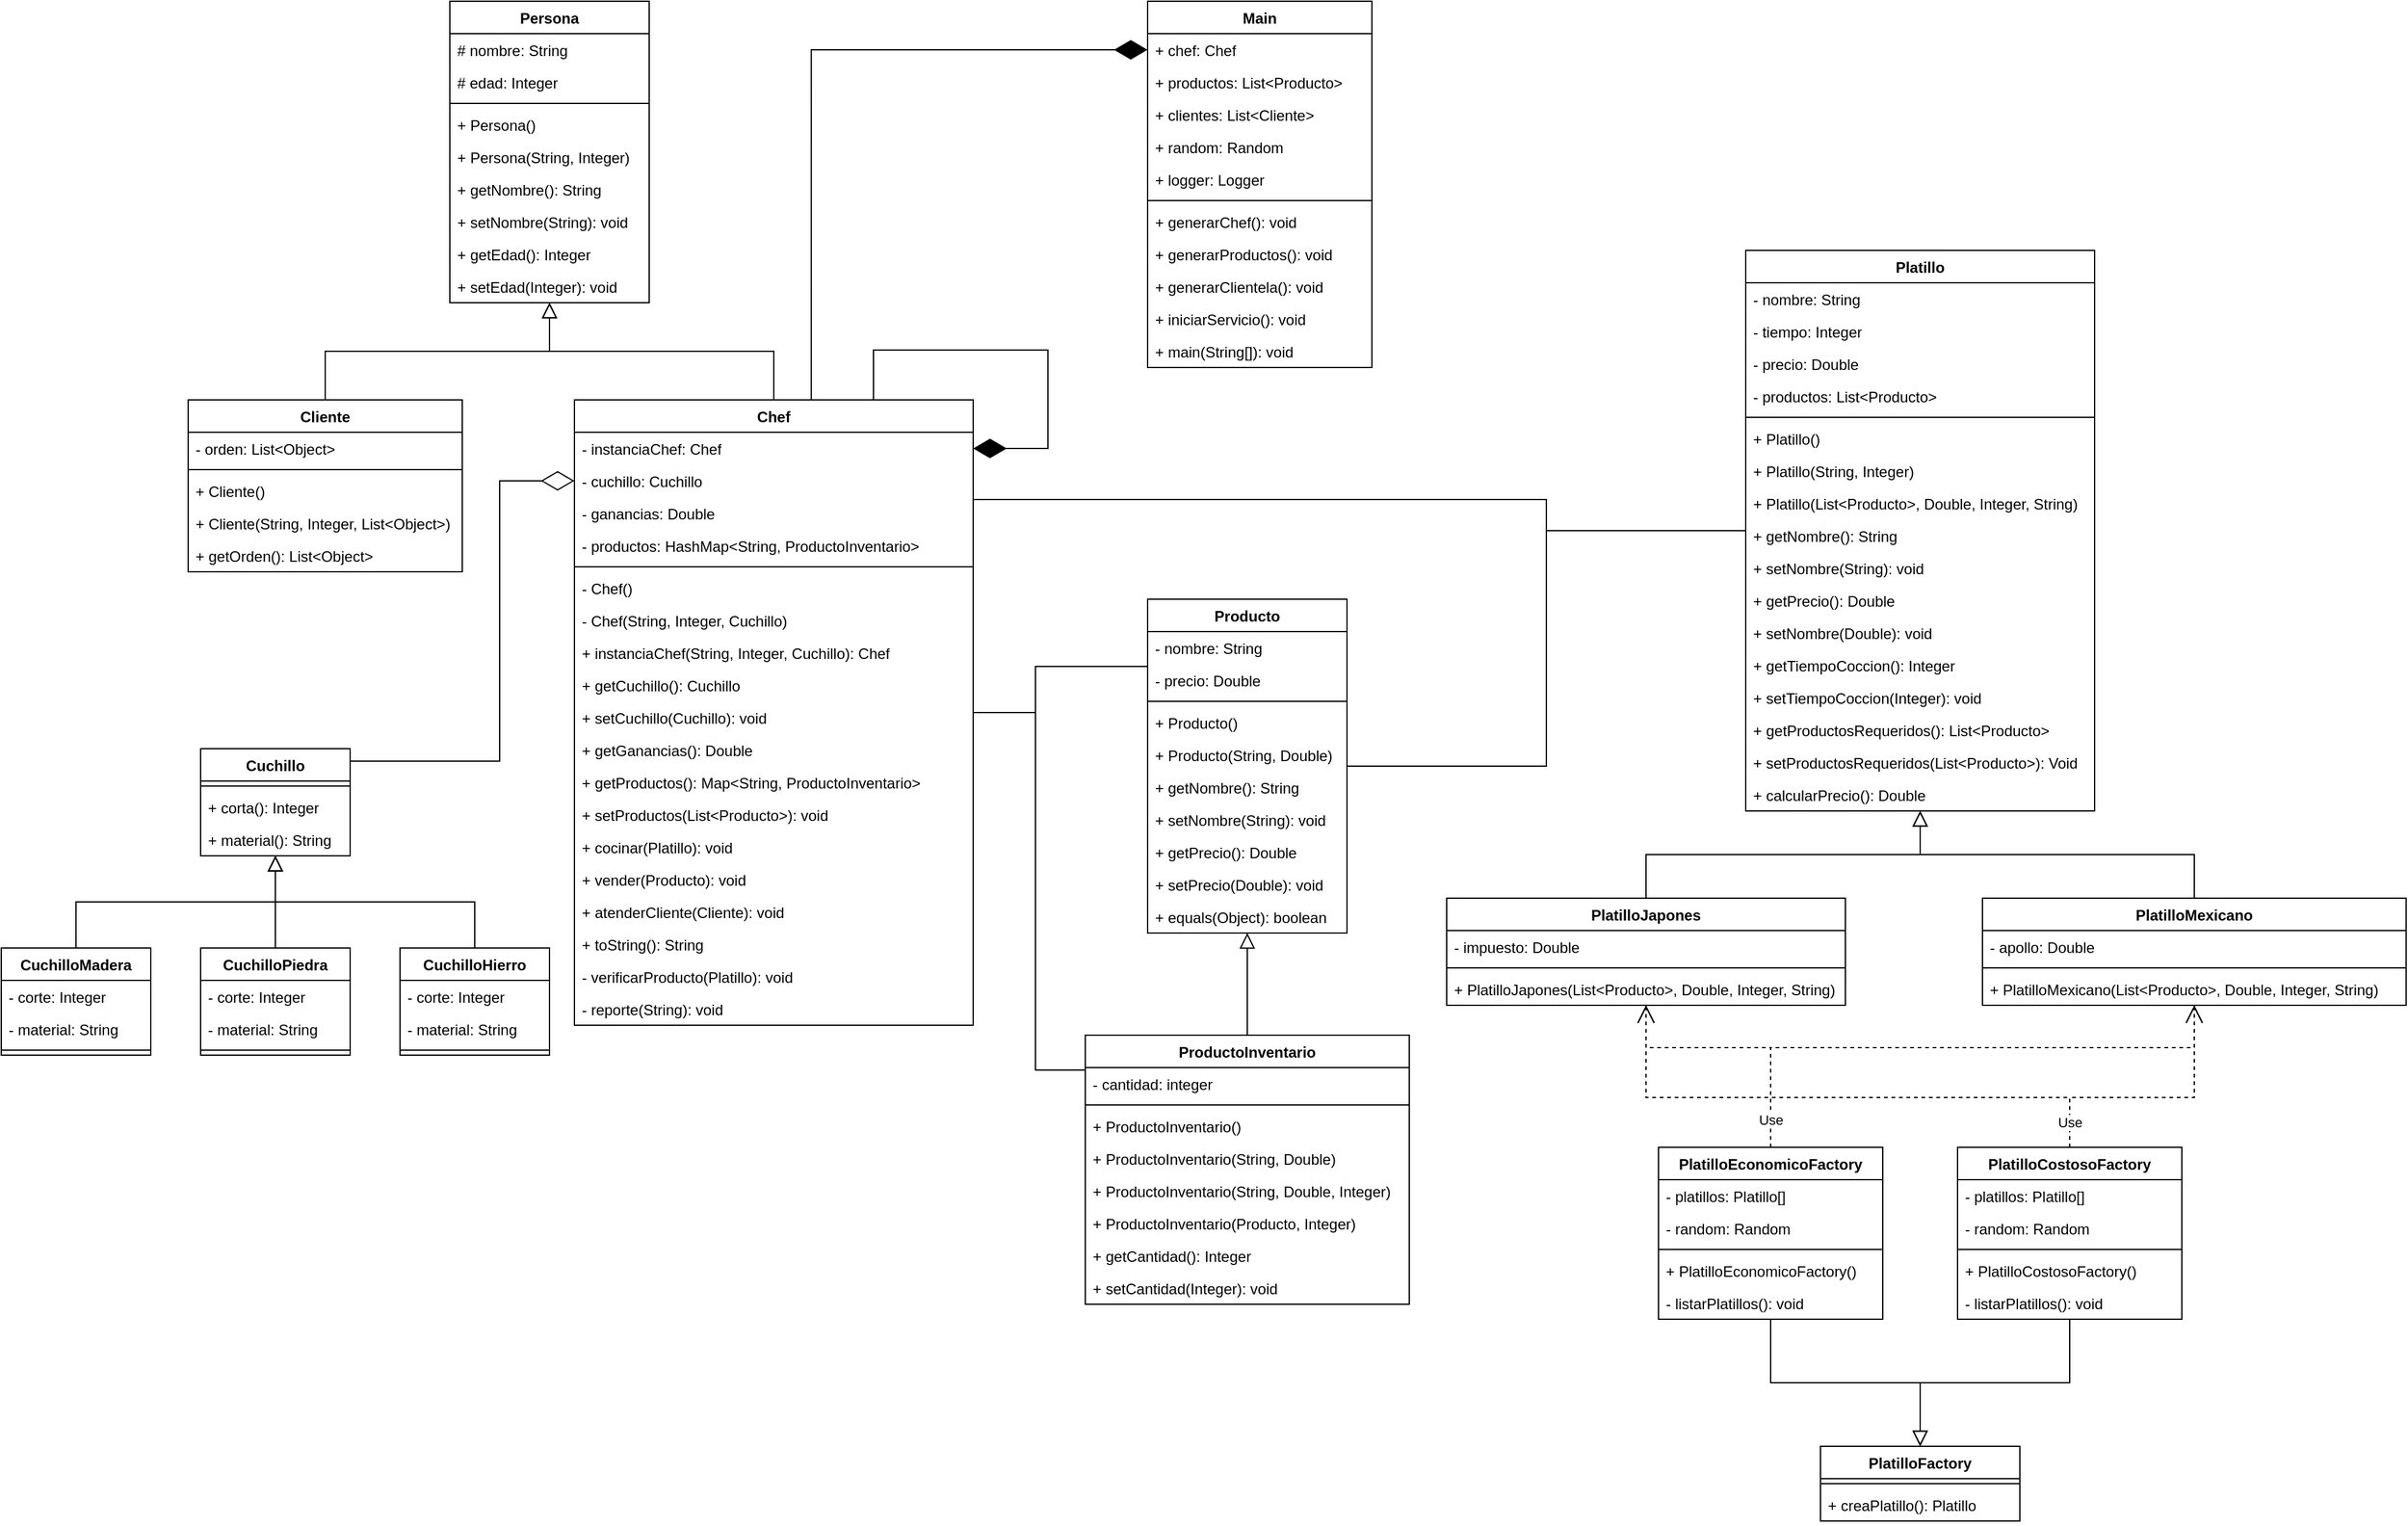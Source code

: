<mxfile version="21.4.0" type="device" pages="7">
  <diagram id="3ulpPXlg1GGDrWHCuO66" name="Página-1">
    <mxGraphModel dx="1754" dy="811" grid="1" gridSize="10" guides="1" tooltips="1" connect="1" arrows="1" fold="1" page="0" pageScale="1" pageWidth="1169" pageHeight="827" math="0" shadow="0">
      <root>
        <mxCell id="0" />
        <mxCell id="1" parent="0" />
        <mxCell id="EhC5GFF33ELC9PLxJ4gs-1" value="Persona" style="swimlane;fontStyle=1;align=center;verticalAlign=top;childLayout=stackLayout;horizontal=1;startSize=26;horizontalStack=0;resizeParent=1;resizeParentMax=0;resizeLast=0;collapsible=1;marginBottom=0;whiteSpace=wrap;html=1;" parent="1" vertex="1">
          <mxGeometry x="200" y="160" width="160" height="242" as="geometry" />
        </mxCell>
        <mxCell id="EhC5GFF33ELC9PLxJ4gs-2" value="# nombre: String" style="text;strokeColor=none;fillColor=none;align=left;verticalAlign=top;spacingLeft=4;spacingRight=4;overflow=hidden;rotatable=0;points=[[0,0.5],[1,0.5]];portConstraint=eastwest;whiteSpace=wrap;html=1;" parent="EhC5GFF33ELC9PLxJ4gs-1" vertex="1">
          <mxGeometry y="26" width="160" height="26" as="geometry" />
        </mxCell>
        <mxCell id="EhC5GFF33ELC9PLxJ4gs-3" value="# edad: Integer" style="text;strokeColor=none;fillColor=none;align=left;verticalAlign=top;spacingLeft=4;spacingRight=4;overflow=hidden;rotatable=0;points=[[0,0.5],[1,0.5]];portConstraint=eastwest;whiteSpace=wrap;html=1;" parent="EhC5GFF33ELC9PLxJ4gs-1" vertex="1">
          <mxGeometry y="52" width="160" height="26" as="geometry" />
        </mxCell>
        <mxCell id="EhC5GFF33ELC9PLxJ4gs-4" value="" style="line;strokeWidth=1;fillColor=none;align=left;verticalAlign=middle;spacingTop=-1;spacingLeft=3;spacingRight=3;rotatable=0;labelPosition=right;points=[];portConstraint=eastwest;strokeColor=inherit;" parent="EhC5GFF33ELC9PLxJ4gs-1" vertex="1">
          <mxGeometry y="78" width="160" height="8" as="geometry" />
        </mxCell>
        <mxCell id="EhC5GFF33ELC9PLxJ4gs-5" value="+ Persona()" style="text;strokeColor=none;fillColor=none;align=left;verticalAlign=top;spacingLeft=4;spacingRight=4;overflow=hidden;rotatable=0;points=[[0,0.5],[1,0.5]];portConstraint=eastwest;whiteSpace=wrap;html=1;" parent="EhC5GFF33ELC9PLxJ4gs-1" vertex="1">
          <mxGeometry y="86" width="160" height="26" as="geometry" />
        </mxCell>
        <mxCell id="EhC5GFF33ELC9PLxJ4gs-6" value="+ Persona(String, Integer)" style="text;strokeColor=none;fillColor=none;align=left;verticalAlign=top;spacingLeft=4;spacingRight=4;overflow=hidden;rotatable=0;points=[[0,0.5],[1,0.5]];portConstraint=eastwest;whiteSpace=wrap;html=1;" parent="EhC5GFF33ELC9PLxJ4gs-1" vertex="1">
          <mxGeometry y="112" width="160" height="26" as="geometry" />
        </mxCell>
        <mxCell id="EhC5GFF33ELC9PLxJ4gs-7" value="+ getNombre(): String" style="text;strokeColor=none;fillColor=none;align=left;verticalAlign=top;spacingLeft=4;spacingRight=4;overflow=hidden;rotatable=0;points=[[0,0.5],[1,0.5]];portConstraint=eastwest;whiteSpace=wrap;html=1;" parent="EhC5GFF33ELC9PLxJ4gs-1" vertex="1">
          <mxGeometry y="138" width="160" height="26" as="geometry" />
        </mxCell>
        <mxCell id="EhC5GFF33ELC9PLxJ4gs-8" value="+ setNombre(String): void" style="text;strokeColor=none;fillColor=none;align=left;verticalAlign=top;spacingLeft=4;spacingRight=4;overflow=hidden;rotatable=0;points=[[0,0.5],[1,0.5]];portConstraint=eastwest;whiteSpace=wrap;html=1;" parent="EhC5GFF33ELC9PLxJ4gs-1" vertex="1">
          <mxGeometry y="164" width="160" height="26" as="geometry" />
        </mxCell>
        <mxCell id="EhC5GFF33ELC9PLxJ4gs-9" value="+ getEdad(): Integer" style="text;strokeColor=none;fillColor=none;align=left;verticalAlign=top;spacingLeft=4;spacingRight=4;overflow=hidden;rotatable=0;points=[[0,0.5],[1,0.5]];portConstraint=eastwest;whiteSpace=wrap;html=1;" parent="EhC5GFF33ELC9PLxJ4gs-1" vertex="1">
          <mxGeometry y="190" width="160" height="26" as="geometry" />
        </mxCell>
        <mxCell id="EhC5GFF33ELC9PLxJ4gs-10" value="+ setEdad(Integer): void" style="text;strokeColor=none;fillColor=none;align=left;verticalAlign=top;spacingLeft=4;spacingRight=4;overflow=hidden;rotatable=0;points=[[0,0.5],[1,0.5]];portConstraint=eastwest;whiteSpace=wrap;html=1;" parent="EhC5GFF33ELC9PLxJ4gs-1" vertex="1">
          <mxGeometry y="216" width="160" height="26" as="geometry" />
        </mxCell>
        <mxCell id="EhC5GFF33ELC9PLxJ4gs-11" value="Cliente" style="swimlane;fontStyle=1;align=center;verticalAlign=top;childLayout=stackLayout;horizontal=1;startSize=26;horizontalStack=0;resizeParent=1;resizeParentMax=0;resizeLast=0;collapsible=1;marginBottom=0;whiteSpace=wrap;html=1;" parent="1" vertex="1">
          <mxGeometry x="-10" y="480" width="220" height="138" as="geometry" />
        </mxCell>
        <mxCell id="EhC5GFF33ELC9PLxJ4gs-12" value="- orden: List&amp;lt;Object&amp;gt;" style="text;strokeColor=none;fillColor=none;align=left;verticalAlign=top;spacingLeft=4;spacingRight=4;overflow=hidden;rotatable=0;points=[[0,0.5],[1,0.5]];portConstraint=eastwest;whiteSpace=wrap;html=1;" parent="EhC5GFF33ELC9PLxJ4gs-11" vertex="1">
          <mxGeometry y="26" width="220" height="26" as="geometry" />
        </mxCell>
        <mxCell id="EhC5GFF33ELC9PLxJ4gs-13" value="" style="line;strokeWidth=1;fillColor=none;align=left;verticalAlign=middle;spacingTop=-1;spacingLeft=3;spacingRight=3;rotatable=0;labelPosition=right;points=[];portConstraint=eastwest;strokeColor=inherit;" parent="EhC5GFF33ELC9PLxJ4gs-11" vertex="1">
          <mxGeometry y="52" width="220" height="8" as="geometry" />
        </mxCell>
        <mxCell id="EhC5GFF33ELC9PLxJ4gs-14" value="+ Cliente()" style="text;strokeColor=none;fillColor=none;align=left;verticalAlign=top;spacingLeft=4;spacingRight=4;overflow=hidden;rotatable=0;points=[[0,0.5],[1,0.5]];portConstraint=eastwest;whiteSpace=wrap;html=1;" parent="EhC5GFF33ELC9PLxJ4gs-11" vertex="1">
          <mxGeometry y="60" width="220" height="26" as="geometry" />
        </mxCell>
        <mxCell id="EhC5GFF33ELC9PLxJ4gs-15" value="+ Cliente(String, Integer, List&amp;lt;Object&amp;gt;)" style="text;strokeColor=none;fillColor=none;align=left;verticalAlign=top;spacingLeft=4;spacingRight=4;overflow=hidden;rotatable=0;points=[[0,0.5],[1,0.5]];portConstraint=eastwest;whiteSpace=wrap;html=1;" parent="EhC5GFF33ELC9PLxJ4gs-11" vertex="1">
          <mxGeometry y="86" width="220" height="26" as="geometry" />
        </mxCell>
        <mxCell id="EhC5GFF33ELC9PLxJ4gs-16" value="+ getOrden(): List&amp;lt;Object&amp;gt;" style="text;strokeColor=none;fillColor=none;align=left;verticalAlign=top;spacingLeft=4;spacingRight=4;overflow=hidden;rotatable=0;points=[[0,0.5],[1,0.5]];portConstraint=eastwest;whiteSpace=wrap;html=1;" parent="EhC5GFF33ELC9PLxJ4gs-11" vertex="1">
          <mxGeometry y="112" width="220" height="26" as="geometry" />
        </mxCell>
        <mxCell id="EhC5GFF33ELC9PLxJ4gs-17" value="Chef" style="swimlane;fontStyle=1;align=center;verticalAlign=top;childLayout=stackLayout;horizontal=1;startSize=26;horizontalStack=0;resizeParent=1;resizeParentMax=0;resizeLast=0;collapsible=1;marginBottom=0;whiteSpace=wrap;html=1;" parent="1" vertex="1">
          <mxGeometry x="300" y="480" width="320" height="502" as="geometry" />
        </mxCell>
        <mxCell id="e0MdWilSzaGY6wVWrTRN-1" value="- instanciaChef: Chef" style="text;strokeColor=none;fillColor=none;align=left;verticalAlign=top;spacingLeft=4;spacingRight=4;overflow=hidden;rotatable=0;points=[[0,0.5],[1,0.5]];portConstraint=eastwest;whiteSpace=wrap;html=1;" vertex="1" parent="EhC5GFF33ELC9PLxJ4gs-17">
          <mxGeometry y="26" width="320" height="26" as="geometry" />
        </mxCell>
        <mxCell id="EhC5GFF33ELC9PLxJ4gs-18" value="- cuchillo: Cuchillo" style="text;strokeColor=none;fillColor=none;align=left;verticalAlign=top;spacingLeft=4;spacingRight=4;overflow=hidden;rotatable=0;points=[[0,0.5],[1,0.5]];portConstraint=eastwest;whiteSpace=wrap;html=1;" parent="EhC5GFF33ELC9PLxJ4gs-17" vertex="1">
          <mxGeometry y="52" width="320" height="26" as="geometry" />
        </mxCell>
        <mxCell id="EhC5GFF33ELC9PLxJ4gs-19" value="- ganancias: Double" style="text;strokeColor=none;fillColor=none;align=left;verticalAlign=top;spacingLeft=4;spacingRight=4;overflow=hidden;rotatable=0;points=[[0,0.5],[1,0.5]];portConstraint=eastwest;whiteSpace=wrap;html=1;" parent="EhC5GFF33ELC9PLxJ4gs-17" vertex="1">
          <mxGeometry y="78" width="320" height="26" as="geometry" />
        </mxCell>
        <mxCell id="EhC5GFF33ELC9PLxJ4gs-20" value="- productos: HashMap&amp;lt;String, ProductoInventario&amp;gt;" style="text;strokeColor=none;fillColor=none;align=left;verticalAlign=top;spacingLeft=4;spacingRight=4;overflow=hidden;rotatable=0;points=[[0,0.5],[1,0.5]];portConstraint=eastwest;whiteSpace=wrap;html=1;" parent="EhC5GFF33ELC9PLxJ4gs-17" vertex="1">
          <mxGeometry y="104" width="320" height="26" as="geometry" />
        </mxCell>
        <mxCell id="EhC5GFF33ELC9PLxJ4gs-21" value="" style="line;strokeWidth=1;fillColor=none;align=left;verticalAlign=middle;spacingTop=-1;spacingLeft=3;spacingRight=3;rotatable=0;labelPosition=right;points=[];portConstraint=eastwest;strokeColor=inherit;" parent="EhC5GFF33ELC9PLxJ4gs-17" vertex="1">
          <mxGeometry y="130" width="320" height="8" as="geometry" />
        </mxCell>
        <mxCell id="EhC5GFF33ELC9PLxJ4gs-22" value="- Chef()" style="text;strokeColor=none;fillColor=none;align=left;verticalAlign=top;spacingLeft=4;spacingRight=4;overflow=hidden;rotatable=0;points=[[0,0.5],[1,0.5]];portConstraint=eastwest;whiteSpace=wrap;html=1;" parent="EhC5GFF33ELC9PLxJ4gs-17" vertex="1">
          <mxGeometry y="138" width="320" height="26" as="geometry" />
        </mxCell>
        <mxCell id="EhC5GFF33ELC9PLxJ4gs-23" value="- Chef(String, Integer, Cuchillo)" style="text;strokeColor=none;fillColor=none;align=left;verticalAlign=top;spacingLeft=4;spacingRight=4;overflow=hidden;rotatable=0;points=[[0,0.5],[1,0.5]];portConstraint=eastwest;whiteSpace=wrap;html=1;" parent="EhC5GFF33ELC9PLxJ4gs-17" vertex="1">
          <mxGeometry y="164" width="320" height="26" as="geometry" />
        </mxCell>
        <mxCell id="e0MdWilSzaGY6wVWrTRN-2" value="+ instanciaChef(String, Integer, Cuchillo): Chef" style="text;strokeColor=none;fillColor=none;align=left;verticalAlign=top;spacingLeft=4;spacingRight=4;overflow=hidden;rotatable=0;points=[[0,0.5],[1,0.5]];portConstraint=eastwest;whiteSpace=wrap;html=1;" vertex="1" parent="EhC5GFF33ELC9PLxJ4gs-17">
          <mxGeometry y="190" width="320" height="26" as="geometry" />
        </mxCell>
        <mxCell id="EhC5GFF33ELC9PLxJ4gs-24" value="+ getCuchillo(): Cuchillo" style="text;strokeColor=none;fillColor=none;align=left;verticalAlign=top;spacingLeft=4;spacingRight=4;overflow=hidden;rotatable=0;points=[[0,0.5],[1,0.5]];portConstraint=eastwest;whiteSpace=wrap;html=1;" parent="EhC5GFF33ELC9PLxJ4gs-17" vertex="1">
          <mxGeometry y="216" width="320" height="26" as="geometry" />
        </mxCell>
        <mxCell id="EhC5GFF33ELC9PLxJ4gs-25" value="+ setCuchillo(Cuchillo): void" style="text;strokeColor=none;fillColor=none;align=left;verticalAlign=top;spacingLeft=4;spacingRight=4;overflow=hidden;rotatable=0;points=[[0,0.5],[1,0.5]];portConstraint=eastwest;whiteSpace=wrap;html=1;" parent="EhC5GFF33ELC9PLxJ4gs-17" vertex="1">
          <mxGeometry y="242" width="320" height="26" as="geometry" />
        </mxCell>
        <mxCell id="EhC5GFF33ELC9PLxJ4gs-26" value="+ getGanancias(): Double" style="text;strokeColor=none;fillColor=none;align=left;verticalAlign=top;spacingLeft=4;spacingRight=4;overflow=hidden;rotatable=0;points=[[0,0.5],[1,0.5]];portConstraint=eastwest;whiteSpace=wrap;html=1;" parent="EhC5GFF33ELC9PLxJ4gs-17" vertex="1">
          <mxGeometry y="268" width="320" height="26" as="geometry" />
        </mxCell>
        <mxCell id="EhC5GFF33ELC9PLxJ4gs-27" value="+ getProductos(): Map&amp;lt;String, ProductoInventario&amp;gt;" style="text;strokeColor=none;fillColor=none;align=left;verticalAlign=top;spacingLeft=4;spacingRight=4;overflow=hidden;rotatable=0;points=[[0,0.5],[1,0.5]];portConstraint=eastwest;whiteSpace=wrap;html=1;" parent="EhC5GFF33ELC9PLxJ4gs-17" vertex="1">
          <mxGeometry y="294" width="320" height="26" as="geometry" />
        </mxCell>
        <mxCell id="EhC5GFF33ELC9PLxJ4gs-28" value="+ setProductos(List&amp;lt;Producto&amp;gt;): void" style="text;strokeColor=none;fillColor=none;align=left;verticalAlign=top;spacingLeft=4;spacingRight=4;overflow=hidden;rotatable=0;points=[[0,0.5],[1,0.5]];portConstraint=eastwest;whiteSpace=wrap;html=1;" parent="EhC5GFF33ELC9PLxJ4gs-17" vertex="1">
          <mxGeometry y="320" width="320" height="26" as="geometry" />
        </mxCell>
        <mxCell id="EhC5GFF33ELC9PLxJ4gs-29" value="+ cocinar(Platillo): void" style="text;strokeColor=none;fillColor=none;align=left;verticalAlign=top;spacingLeft=4;spacingRight=4;overflow=hidden;rotatable=0;points=[[0,0.5],[1,0.5]];portConstraint=eastwest;whiteSpace=wrap;html=1;" parent="EhC5GFF33ELC9PLxJ4gs-17" vertex="1">
          <mxGeometry y="346" width="320" height="26" as="geometry" />
        </mxCell>
        <mxCell id="EhC5GFF33ELC9PLxJ4gs-30" value="+ vender(Producto): void" style="text;strokeColor=none;fillColor=none;align=left;verticalAlign=top;spacingLeft=4;spacingRight=4;overflow=hidden;rotatable=0;points=[[0,0.5],[1,0.5]];portConstraint=eastwest;whiteSpace=wrap;html=1;" parent="EhC5GFF33ELC9PLxJ4gs-17" vertex="1">
          <mxGeometry y="372" width="320" height="26" as="geometry" />
        </mxCell>
        <mxCell id="EhC5GFF33ELC9PLxJ4gs-31" value="+ atenderCliente(Cliente): void" style="text;strokeColor=none;fillColor=none;align=left;verticalAlign=top;spacingLeft=4;spacingRight=4;overflow=hidden;rotatable=0;points=[[0,0.5],[1,0.5]];portConstraint=eastwest;whiteSpace=wrap;html=1;" parent="EhC5GFF33ELC9PLxJ4gs-17" vertex="1">
          <mxGeometry y="398" width="320" height="26" as="geometry" />
        </mxCell>
        <mxCell id="EhC5GFF33ELC9PLxJ4gs-32" value="+ toString(): String" style="text;strokeColor=none;fillColor=none;align=left;verticalAlign=top;spacingLeft=4;spacingRight=4;overflow=hidden;rotatable=0;points=[[0,0.5],[1,0.5]];portConstraint=eastwest;whiteSpace=wrap;html=1;" parent="EhC5GFF33ELC9PLxJ4gs-17" vertex="1">
          <mxGeometry y="424" width="320" height="26" as="geometry" />
        </mxCell>
        <mxCell id="EhC5GFF33ELC9PLxJ4gs-34" value="- verificarProducto(Platillo): void" style="text;strokeColor=none;fillColor=none;align=left;verticalAlign=top;spacingLeft=4;spacingRight=4;overflow=hidden;rotatable=0;points=[[0,0.5],[1,0.5]];portConstraint=eastwest;whiteSpace=wrap;html=1;" parent="EhC5GFF33ELC9PLxJ4gs-17" vertex="1">
          <mxGeometry y="450" width="320" height="26" as="geometry" />
        </mxCell>
        <mxCell id="EhC5GFF33ELC9PLxJ4gs-35" value="- reporte(String): void" style="text;strokeColor=none;fillColor=none;align=left;verticalAlign=top;spacingLeft=4;spacingRight=4;overflow=hidden;rotatable=0;points=[[0,0.5],[1,0.5]];portConstraint=eastwest;whiteSpace=wrap;html=1;" parent="EhC5GFF33ELC9PLxJ4gs-17" vertex="1">
          <mxGeometry y="476" width="320" height="26" as="geometry" />
        </mxCell>
        <mxCell id="e0MdWilSzaGY6wVWrTRN-8" value="" style="endArrow=diamondThin;endFill=1;endSize=24;html=1;rounded=0;entryX=1;entryY=0.5;entryDx=0;entryDy=0;exitX=0.75;exitY=0;exitDx=0;exitDy=0;edgeStyle=orthogonalEdgeStyle;" edge="1" parent="EhC5GFF33ELC9PLxJ4gs-17" source="EhC5GFF33ELC9PLxJ4gs-17" target="e0MdWilSzaGY6wVWrTRN-1">
          <mxGeometry width="160" relative="1" as="geometry">
            <mxPoint x="130" y="150" as="sourcePoint" />
            <mxPoint x="290" y="150" as="targetPoint" />
            <Array as="points">
              <mxPoint x="240" y="-40" />
              <mxPoint x="380" y="-40" />
              <mxPoint x="380" y="39" />
            </Array>
          </mxGeometry>
        </mxCell>
        <mxCell id="EhC5GFF33ELC9PLxJ4gs-36" value="Cuchillo" style="swimlane;fontStyle=1;align=center;verticalAlign=top;childLayout=stackLayout;horizontal=1;startSize=26;horizontalStack=0;resizeParent=1;resizeParentMax=0;resizeLast=0;collapsible=1;marginBottom=0;whiteSpace=wrap;html=1;" parent="1" vertex="1">
          <mxGeometry y="760" width="120" height="86" as="geometry" />
        </mxCell>
        <mxCell id="EhC5GFF33ELC9PLxJ4gs-37" value="" style="line;strokeWidth=1;fillColor=none;align=left;verticalAlign=middle;spacingTop=-1;spacingLeft=3;spacingRight=3;rotatable=0;labelPosition=right;points=[];portConstraint=eastwest;strokeColor=inherit;" parent="EhC5GFF33ELC9PLxJ4gs-36" vertex="1">
          <mxGeometry y="26" width="120" height="8" as="geometry" />
        </mxCell>
        <mxCell id="EhC5GFF33ELC9PLxJ4gs-38" value="+ corta(): Integer" style="text;strokeColor=none;fillColor=none;align=left;verticalAlign=top;spacingLeft=4;spacingRight=4;overflow=hidden;rotatable=0;points=[[0,0.5],[1,0.5]];portConstraint=eastwest;whiteSpace=wrap;html=1;" parent="EhC5GFF33ELC9PLxJ4gs-36" vertex="1">
          <mxGeometry y="34" width="120" height="26" as="geometry" />
        </mxCell>
        <mxCell id="e0MdWilSzaGY6wVWrTRN-3" value="+ material(): String" style="text;strokeColor=none;fillColor=none;align=left;verticalAlign=top;spacingLeft=4;spacingRight=4;overflow=hidden;rotatable=0;points=[[0,0.5],[1,0.5]];portConstraint=eastwest;whiteSpace=wrap;html=1;" vertex="1" parent="EhC5GFF33ELC9PLxJ4gs-36">
          <mxGeometry y="60" width="120" height="26" as="geometry" />
        </mxCell>
        <mxCell id="EhC5GFF33ELC9PLxJ4gs-39" value="CuchilloMadera" style="swimlane;fontStyle=1;align=center;verticalAlign=top;childLayout=stackLayout;horizontal=1;startSize=26;horizontalStack=0;resizeParent=1;resizeParentMax=0;resizeLast=0;collapsible=1;marginBottom=0;whiteSpace=wrap;html=1;" parent="1" vertex="1">
          <mxGeometry x="-160" y="920" width="120" height="86" as="geometry" />
        </mxCell>
        <mxCell id="EhC5GFF33ELC9PLxJ4gs-40" value="- corte: Integer" style="text;strokeColor=none;fillColor=none;align=left;verticalAlign=top;spacingLeft=4;spacingRight=4;overflow=hidden;rotatable=0;points=[[0,0.5],[1,0.5]];portConstraint=eastwest;whiteSpace=wrap;html=1;" parent="EhC5GFF33ELC9PLxJ4gs-39" vertex="1">
          <mxGeometry y="26" width="120" height="26" as="geometry" />
        </mxCell>
        <mxCell id="e0MdWilSzaGY6wVWrTRN-4" value="- material: String" style="text;strokeColor=none;fillColor=none;align=left;verticalAlign=top;spacingLeft=4;spacingRight=4;overflow=hidden;rotatable=0;points=[[0,0.5],[1,0.5]];portConstraint=eastwest;whiteSpace=wrap;html=1;" vertex="1" parent="EhC5GFF33ELC9PLxJ4gs-39">
          <mxGeometry y="52" width="120" height="26" as="geometry" />
        </mxCell>
        <mxCell id="EhC5GFF33ELC9PLxJ4gs-41" value="" style="line;strokeWidth=1;fillColor=none;align=left;verticalAlign=middle;spacingTop=-1;spacingLeft=3;spacingRight=3;rotatable=0;labelPosition=right;points=[];portConstraint=eastwest;strokeColor=inherit;" parent="EhC5GFF33ELC9PLxJ4gs-39" vertex="1">
          <mxGeometry y="78" width="120" height="8" as="geometry" />
        </mxCell>
        <mxCell id="EhC5GFF33ELC9PLxJ4gs-43" value="CuchilloPiedra" style="swimlane;fontStyle=1;align=center;verticalAlign=top;childLayout=stackLayout;horizontal=1;startSize=26;horizontalStack=0;resizeParent=1;resizeParentMax=0;resizeLast=0;collapsible=1;marginBottom=0;whiteSpace=wrap;html=1;" parent="1" vertex="1">
          <mxGeometry y="920" width="120" height="86" as="geometry" />
        </mxCell>
        <mxCell id="EhC5GFF33ELC9PLxJ4gs-44" value="- corte: Integer" style="text;strokeColor=none;fillColor=none;align=left;verticalAlign=top;spacingLeft=4;spacingRight=4;overflow=hidden;rotatable=0;points=[[0,0.5],[1,0.5]];portConstraint=eastwest;whiteSpace=wrap;html=1;" parent="EhC5GFF33ELC9PLxJ4gs-43" vertex="1">
          <mxGeometry y="26" width="120" height="26" as="geometry" />
        </mxCell>
        <mxCell id="e0MdWilSzaGY6wVWrTRN-5" value="- material: String" style="text;strokeColor=none;fillColor=none;align=left;verticalAlign=top;spacingLeft=4;spacingRight=4;overflow=hidden;rotatable=0;points=[[0,0.5],[1,0.5]];portConstraint=eastwest;whiteSpace=wrap;html=1;" vertex="1" parent="EhC5GFF33ELC9PLxJ4gs-43">
          <mxGeometry y="52" width="120" height="26" as="geometry" />
        </mxCell>
        <mxCell id="EhC5GFF33ELC9PLxJ4gs-45" value="" style="line;strokeWidth=1;fillColor=none;align=left;verticalAlign=middle;spacingTop=-1;spacingLeft=3;spacingRight=3;rotatable=0;labelPosition=right;points=[];portConstraint=eastwest;strokeColor=inherit;" parent="EhC5GFF33ELC9PLxJ4gs-43" vertex="1">
          <mxGeometry y="78" width="120" height="8" as="geometry" />
        </mxCell>
        <mxCell id="EhC5GFF33ELC9PLxJ4gs-47" value="CuchilloHierro" style="swimlane;fontStyle=1;align=center;verticalAlign=top;childLayout=stackLayout;horizontal=1;startSize=26;horizontalStack=0;resizeParent=1;resizeParentMax=0;resizeLast=0;collapsible=1;marginBottom=0;whiteSpace=wrap;html=1;" parent="1" vertex="1">
          <mxGeometry x="160" y="920" width="120" height="86" as="geometry" />
        </mxCell>
        <mxCell id="EhC5GFF33ELC9PLxJ4gs-48" value="- corte: Integer" style="text;strokeColor=none;fillColor=none;align=left;verticalAlign=top;spacingLeft=4;spacingRight=4;overflow=hidden;rotatable=0;points=[[0,0.5],[1,0.5]];portConstraint=eastwest;whiteSpace=wrap;html=1;" parent="EhC5GFF33ELC9PLxJ4gs-47" vertex="1">
          <mxGeometry y="26" width="120" height="26" as="geometry" />
        </mxCell>
        <mxCell id="e0MdWilSzaGY6wVWrTRN-6" value="- material: String" style="text;strokeColor=none;fillColor=none;align=left;verticalAlign=top;spacingLeft=4;spacingRight=4;overflow=hidden;rotatable=0;points=[[0,0.5],[1,0.5]];portConstraint=eastwest;whiteSpace=wrap;html=1;" vertex="1" parent="EhC5GFF33ELC9PLxJ4gs-47">
          <mxGeometry y="52" width="120" height="26" as="geometry" />
        </mxCell>
        <mxCell id="EhC5GFF33ELC9PLxJ4gs-49" value="" style="line;strokeWidth=1;fillColor=none;align=left;verticalAlign=middle;spacingTop=-1;spacingLeft=3;spacingRight=3;rotatable=0;labelPosition=right;points=[];portConstraint=eastwest;strokeColor=inherit;" parent="EhC5GFF33ELC9PLxJ4gs-47" vertex="1">
          <mxGeometry y="78" width="120" height="8" as="geometry" />
        </mxCell>
        <mxCell id="EhC5GFF33ELC9PLxJ4gs-51" value="Producto" style="swimlane;fontStyle=1;align=center;verticalAlign=top;childLayout=stackLayout;horizontal=1;startSize=26;horizontalStack=0;resizeParent=1;resizeParentMax=0;resizeLast=0;collapsible=1;marginBottom=0;whiteSpace=wrap;html=1;" parent="1" vertex="1">
          <mxGeometry x="760" y="640" width="160" height="268" as="geometry" />
        </mxCell>
        <mxCell id="EhC5GFF33ELC9PLxJ4gs-52" value="- nombre: String" style="text;strokeColor=none;fillColor=none;align=left;verticalAlign=top;spacingLeft=4;spacingRight=4;overflow=hidden;rotatable=0;points=[[0,0.5],[1,0.5]];portConstraint=eastwest;whiteSpace=wrap;html=1;" parent="EhC5GFF33ELC9PLxJ4gs-51" vertex="1">
          <mxGeometry y="26" width="160" height="26" as="geometry" />
        </mxCell>
        <mxCell id="EhC5GFF33ELC9PLxJ4gs-53" value="- precio: Double" style="text;strokeColor=none;fillColor=none;align=left;verticalAlign=top;spacingLeft=4;spacingRight=4;overflow=hidden;rotatable=0;points=[[0,0.5],[1,0.5]];portConstraint=eastwest;whiteSpace=wrap;html=1;" parent="EhC5GFF33ELC9PLxJ4gs-51" vertex="1">
          <mxGeometry y="52" width="160" height="26" as="geometry" />
        </mxCell>
        <mxCell id="EhC5GFF33ELC9PLxJ4gs-54" value="" style="line;strokeWidth=1;fillColor=none;align=left;verticalAlign=middle;spacingTop=-1;spacingLeft=3;spacingRight=3;rotatable=0;labelPosition=right;points=[];portConstraint=eastwest;strokeColor=inherit;" parent="EhC5GFF33ELC9PLxJ4gs-51" vertex="1">
          <mxGeometry y="78" width="160" height="8" as="geometry" />
        </mxCell>
        <mxCell id="EhC5GFF33ELC9PLxJ4gs-55" value="+ Producto()" style="text;strokeColor=none;fillColor=none;align=left;verticalAlign=top;spacingLeft=4;spacingRight=4;overflow=hidden;rotatable=0;points=[[0,0.5],[1,0.5]];portConstraint=eastwest;whiteSpace=wrap;html=1;" parent="EhC5GFF33ELC9PLxJ4gs-51" vertex="1">
          <mxGeometry y="86" width="160" height="26" as="geometry" />
        </mxCell>
        <mxCell id="EhC5GFF33ELC9PLxJ4gs-56" value="+ Producto(String, Double)" style="text;strokeColor=none;fillColor=none;align=left;verticalAlign=top;spacingLeft=4;spacingRight=4;overflow=hidden;rotatable=0;points=[[0,0.5],[1,0.5]];portConstraint=eastwest;whiteSpace=wrap;html=1;" parent="EhC5GFF33ELC9PLxJ4gs-51" vertex="1">
          <mxGeometry y="112" width="160" height="26" as="geometry" />
        </mxCell>
        <mxCell id="EhC5GFF33ELC9PLxJ4gs-57" value="+ getNombre(): String" style="text;strokeColor=none;fillColor=none;align=left;verticalAlign=top;spacingLeft=4;spacingRight=4;overflow=hidden;rotatable=0;points=[[0,0.5],[1,0.5]];portConstraint=eastwest;whiteSpace=wrap;html=1;" parent="EhC5GFF33ELC9PLxJ4gs-51" vertex="1">
          <mxGeometry y="138" width="160" height="26" as="geometry" />
        </mxCell>
        <mxCell id="EhC5GFF33ELC9PLxJ4gs-58" value="+ setNombre(String): void" style="text;strokeColor=none;fillColor=none;align=left;verticalAlign=top;spacingLeft=4;spacingRight=4;overflow=hidden;rotatable=0;points=[[0,0.5],[1,0.5]];portConstraint=eastwest;whiteSpace=wrap;html=1;" parent="EhC5GFF33ELC9PLxJ4gs-51" vertex="1">
          <mxGeometry y="164" width="160" height="26" as="geometry" />
        </mxCell>
        <mxCell id="EhC5GFF33ELC9PLxJ4gs-59" value="+ getPrecio(): Double" style="text;strokeColor=none;fillColor=none;align=left;verticalAlign=top;spacingLeft=4;spacingRight=4;overflow=hidden;rotatable=0;points=[[0,0.5],[1,0.5]];portConstraint=eastwest;whiteSpace=wrap;html=1;" parent="EhC5GFF33ELC9PLxJ4gs-51" vertex="1">
          <mxGeometry y="190" width="160" height="26" as="geometry" />
        </mxCell>
        <mxCell id="EhC5GFF33ELC9PLxJ4gs-60" value="+ setPrecio(Double): void" style="text;strokeColor=none;fillColor=none;align=left;verticalAlign=top;spacingLeft=4;spacingRight=4;overflow=hidden;rotatable=0;points=[[0,0.5],[1,0.5]];portConstraint=eastwest;whiteSpace=wrap;html=1;" parent="EhC5GFF33ELC9PLxJ4gs-51" vertex="1">
          <mxGeometry y="216" width="160" height="26" as="geometry" />
        </mxCell>
        <mxCell id="EhC5GFF33ELC9PLxJ4gs-61" value="+ equals(Object): boolean" style="text;strokeColor=none;fillColor=none;align=left;verticalAlign=top;spacingLeft=4;spacingRight=4;overflow=hidden;rotatable=0;points=[[0,0.5],[1,0.5]];portConstraint=eastwest;whiteSpace=wrap;html=1;" parent="EhC5GFF33ELC9PLxJ4gs-51" vertex="1">
          <mxGeometry y="242" width="160" height="26" as="geometry" />
        </mxCell>
        <mxCell id="EhC5GFF33ELC9PLxJ4gs-62" value="ProductoInventario" style="swimlane;fontStyle=1;align=center;verticalAlign=top;childLayout=stackLayout;horizontal=1;startSize=26;horizontalStack=0;resizeParent=1;resizeParentMax=0;resizeLast=0;collapsible=1;marginBottom=0;whiteSpace=wrap;html=1;" parent="1" vertex="1">
          <mxGeometry x="710" y="990" width="260" height="216" as="geometry" />
        </mxCell>
        <mxCell id="EhC5GFF33ELC9PLxJ4gs-63" value="- cantidad: integer" style="text;strokeColor=none;fillColor=none;align=left;verticalAlign=top;spacingLeft=4;spacingRight=4;overflow=hidden;rotatable=0;points=[[0,0.5],[1,0.5]];portConstraint=eastwest;whiteSpace=wrap;html=1;" parent="EhC5GFF33ELC9PLxJ4gs-62" vertex="1">
          <mxGeometry y="26" width="260" height="26" as="geometry" />
        </mxCell>
        <mxCell id="EhC5GFF33ELC9PLxJ4gs-64" value="" style="line;strokeWidth=1;fillColor=none;align=left;verticalAlign=middle;spacingTop=-1;spacingLeft=3;spacingRight=3;rotatable=0;labelPosition=right;points=[];portConstraint=eastwest;strokeColor=inherit;" parent="EhC5GFF33ELC9PLxJ4gs-62" vertex="1">
          <mxGeometry y="52" width="260" height="8" as="geometry" />
        </mxCell>
        <mxCell id="EhC5GFF33ELC9PLxJ4gs-65" value="+ ProductoInventario()" style="text;strokeColor=none;fillColor=none;align=left;verticalAlign=top;spacingLeft=4;spacingRight=4;overflow=hidden;rotatable=0;points=[[0,0.5],[1,0.5]];portConstraint=eastwest;whiteSpace=wrap;html=1;" parent="EhC5GFF33ELC9PLxJ4gs-62" vertex="1">
          <mxGeometry y="60" width="260" height="26" as="geometry" />
        </mxCell>
        <mxCell id="EhC5GFF33ELC9PLxJ4gs-66" value="+ ProductoInventario(String, Double)" style="text;strokeColor=none;fillColor=none;align=left;verticalAlign=top;spacingLeft=4;spacingRight=4;overflow=hidden;rotatable=0;points=[[0,0.5],[1,0.5]];portConstraint=eastwest;whiteSpace=wrap;html=1;" parent="EhC5GFF33ELC9PLxJ4gs-62" vertex="1">
          <mxGeometry y="86" width="260" height="26" as="geometry" />
        </mxCell>
        <mxCell id="EhC5GFF33ELC9PLxJ4gs-67" value="+ ProductoInventario(String, Double, Integer)" style="text;strokeColor=none;fillColor=none;align=left;verticalAlign=top;spacingLeft=4;spacingRight=4;overflow=hidden;rotatable=0;points=[[0,0.5],[1,0.5]];portConstraint=eastwest;whiteSpace=wrap;html=1;" parent="EhC5GFF33ELC9PLxJ4gs-62" vertex="1">
          <mxGeometry y="112" width="260" height="26" as="geometry" />
        </mxCell>
        <mxCell id="EhC5GFF33ELC9PLxJ4gs-68" value="+ ProductoInventario(Producto, Integer)" style="text;strokeColor=none;fillColor=none;align=left;verticalAlign=top;spacingLeft=4;spacingRight=4;overflow=hidden;rotatable=0;points=[[0,0.5],[1,0.5]];portConstraint=eastwest;whiteSpace=wrap;html=1;" parent="EhC5GFF33ELC9PLxJ4gs-62" vertex="1">
          <mxGeometry y="138" width="260" height="26" as="geometry" />
        </mxCell>
        <mxCell id="EhC5GFF33ELC9PLxJ4gs-69" value="+ getCantidad(): Integer" style="text;strokeColor=none;fillColor=none;align=left;verticalAlign=top;spacingLeft=4;spacingRight=4;overflow=hidden;rotatable=0;points=[[0,0.5],[1,0.5]];portConstraint=eastwest;whiteSpace=wrap;html=1;" parent="EhC5GFF33ELC9PLxJ4gs-62" vertex="1">
          <mxGeometry y="164" width="260" height="26" as="geometry" />
        </mxCell>
        <mxCell id="EhC5GFF33ELC9PLxJ4gs-70" value="+ setCantidad(Integer): void" style="text;strokeColor=none;fillColor=none;align=left;verticalAlign=top;spacingLeft=4;spacingRight=4;overflow=hidden;rotatable=0;points=[[0,0.5],[1,0.5]];portConstraint=eastwest;whiteSpace=wrap;html=1;" parent="EhC5GFF33ELC9PLxJ4gs-62" vertex="1">
          <mxGeometry y="190" width="260" height="26" as="geometry" />
        </mxCell>
        <mxCell id="EhC5GFF33ELC9PLxJ4gs-71" value="Platillo" style="swimlane;fontStyle=1;align=center;verticalAlign=top;childLayout=stackLayout;horizontal=1;startSize=26;horizontalStack=0;resizeParent=1;resizeParentMax=0;resizeLast=0;collapsible=1;marginBottom=0;whiteSpace=wrap;html=1;" parent="1" vertex="1">
          <mxGeometry x="1240" y="360" width="280" height="450" as="geometry" />
        </mxCell>
        <mxCell id="EhC5GFF33ELC9PLxJ4gs-72" value="- nombre: String" style="text;strokeColor=none;fillColor=none;align=left;verticalAlign=top;spacingLeft=4;spacingRight=4;overflow=hidden;rotatable=0;points=[[0,0.5],[1,0.5]];portConstraint=eastwest;whiteSpace=wrap;html=1;" parent="EhC5GFF33ELC9PLxJ4gs-71" vertex="1">
          <mxGeometry y="26" width="280" height="26" as="geometry" />
        </mxCell>
        <mxCell id="EhC5GFF33ELC9PLxJ4gs-73" value="- tiempo: Integer" style="text;strokeColor=none;fillColor=none;align=left;verticalAlign=top;spacingLeft=4;spacingRight=4;overflow=hidden;rotatable=0;points=[[0,0.5],[1,0.5]];portConstraint=eastwest;whiteSpace=wrap;html=1;" parent="EhC5GFF33ELC9PLxJ4gs-71" vertex="1">
          <mxGeometry y="52" width="280" height="26" as="geometry" />
        </mxCell>
        <mxCell id="EhC5GFF33ELC9PLxJ4gs-74" value="- precio: Double" style="text;strokeColor=none;fillColor=none;align=left;verticalAlign=top;spacingLeft=4;spacingRight=4;overflow=hidden;rotatable=0;points=[[0,0.5],[1,0.5]];portConstraint=eastwest;whiteSpace=wrap;html=1;" parent="EhC5GFF33ELC9PLxJ4gs-71" vertex="1">
          <mxGeometry y="78" width="280" height="26" as="geometry" />
        </mxCell>
        <mxCell id="EhC5GFF33ELC9PLxJ4gs-75" value="- productos: List&amp;lt;Producto&amp;gt;" style="text;strokeColor=none;fillColor=none;align=left;verticalAlign=top;spacingLeft=4;spacingRight=4;overflow=hidden;rotatable=0;points=[[0,0.5],[1,0.5]];portConstraint=eastwest;whiteSpace=wrap;html=1;" parent="EhC5GFF33ELC9PLxJ4gs-71" vertex="1">
          <mxGeometry y="104" width="280" height="26" as="geometry" />
        </mxCell>
        <mxCell id="EhC5GFF33ELC9PLxJ4gs-76" value="" style="line;strokeWidth=1;fillColor=none;align=left;verticalAlign=middle;spacingTop=-1;spacingLeft=3;spacingRight=3;rotatable=0;labelPosition=right;points=[];portConstraint=eastwest;strokeColor=inherit;" parent="EhC5GFF33ELC9PLxJ4gs-71" vertex="1">
          <mxGeometry y="130" width="280" height="8" as="geometry" />
        </mxCell>
        <mxCell id="EhC5GFF33ELC9PLxJ4gs-77" value="+ Platillo()" style="text;strokeColor=none;fillColor=none;align=left;verticalAlign=top;spacingLeft=4;spacingRight=4;overflow=hidden;rotatable=0;points=[[0,0.5],[1,0.5]];portConstraint=eastwest;whiteSpace=wrap;html=1;" parent="EhC5GFF33ELC9PLxJ4gs-71" vertex="1">
          <mxGeometry y="138" width="280" height="26" as="geometry" />
        </mxCell>
        <mxCell id="EhC5GFF33ELC9PLxJ4gs-78" value="+ Platillo(String, Integer)" style="text;strokeColor=none;fillColor=none;align=left;verticalAlign=top;spacingLeft=4;spacingRight=4;overflow=hidden;rotatable=0;points=[[0,0.5],[1,0.5]];portConstraint=eastwest;whiteSpace=wrap;html=1;" parent="EhC5GFF33ELC9PLxJ4gs-71" vertex="1">
          <mxGeometry y="164" width="280" height="26" as="geometry" />
        </mxCell>
        <mxCell id="EhC5GFF33ELC9PLxJ4gs-79" value="+ Platillo(List&amp;lt;Producto&amp;gt;, Double, Integer, String)" style="text;strokeColor=none;fillColor=none;align=left;verticalAlign=top;spacingLeft=4;spacingRight=4;overflow=hidden;rotatable=0;points=[[0,0.5],[1,0.5]];portConstraint=eastwest;whiteSpace=wrap;html=1;" parent="EhC5GFF33ELC9PLxJ4gs-71" vertex="1">
          <mxGeometry y="190" width="280" height="26" as="geometry" />
        </mxCell>
        <mxCell id="EhC5GFF33ELC9PLxJ4gs-80" value="+ getNombre(): String" style="text;strokeColor=none;fillColor=none;align=left;verticalAlign=top;spacingLeft=4;spacingRight=4;overflow=hidden;rotatable=0;points=[[0,0.5],[1,0.5]];portConstraint=eastwest;whiteSpace=wrap;html=1;" parent="EhC5GFF33ELC9PLxJ4gs-71" vertex="1">
          <mxGeometry y="216" width="280" height="26" as="geometry" />
        </mxCell>
        <mxCell id="EhC5GFF33ELC9PLxJ4gs-81" value="+ setNombre(String): void" style="text;strokeColor=none;fillColor=none;align=left;verticalAlign=top;spacingLeft=4;spacingRight=4;overflow=hidden;rotatable=0;points=[[0,0.5],[1,0.5]];portConstraint=eastwest;whiteSpace=wrap;html=1;" parent="EhC5GFF33ELC9PLxJ4gs-71" vertex="1">
          <mxGeometry y="242" width="280" height="26" as="geometry" />
        </mxCell>
        <mxCell id="EhC5GFF33ELC9PLxJ4gs-82" value="+ getPrecio(): Double" style="text;strokeColor=none;fillColor=none;align=left;verticalAlign=top;spacingLeft=4;spacingRight=4;overflow=hidden;rotatable=0;points=[[0,0.5],[1,0.5]];portConstraint=eastwest;whiteSpace=wrap;html=1;" parent="EhC5GFF33ELC9PLxJ4gs-71" vertex="1">
          <mxGeometry y="268" width="280" height="26" as="geometry" />
        </mxCell>
        <mxCell id="EhC5GFF33ELC9PLxJ4gs-83" value="+ setNombre(Double): void" style="text;strokeColor=none;fillColor=none;align=left;verticalAlign=top;spacingLeft=4;spacingRight=4;overflow=hidden;rotatable=0;points=[[0,0.5],[1,0.5]];portConstraint=eastwest;whiteSpace=wrap;html=1;" parent="EhC5GFF33ELC9PLxJ4gs-71" vertex="1">
          <mxGeometry y="294" width="280" height="26" as="geometry" />
        </mxCell>
        <mxCell id="EhC5GFF33ELC9PLxJ4gs-84" value="+&amp;nbsp;getTiempoCoccion&lt;span style=&quot;background-color: initial;&quot;&gt;(): Integer&lt;/span&gt;" style="text;strokeColor=none;fillColor=none;align=left;verticalAlign=top;spacingLeft=4;spacingRight=4;overflow=hidden;rotatable=0;points=[[0,0.5],[1,0.5]];portConstraint=eastwest;whiteSpace=wrap;html=1;" parent="EhC5GFF33ELC9PLxJ4gs-71" vertex="1">
          <mxGeometry y="320" width="280" height="26" as="geometry" />
        </mxCell>
        <mxCell id="EhC5GFF33ELC9PLxJ4gs-85" value="+ setTiempoCoccion&lt;span style=&quot;background-color: initial;&quot;&gt;(Integer): void&lt;/span&gt;" style="text;strokeColor=none;fillColor=none;align=left;verticalAlign=top;spacingLeft=4;spacingRight=4;overflow=hidden;rotatable=0;points=[[0,0.5],[1,0.5]];portConstraint=eastwest;whiteSpace=wrap;html=1;" parent="EhC5GFF33ELC9PLxJ4gs-71" vertex="1">
          <mxGeometry y="346" width="280" height="26" as="geometry" />
        </mxCell>
        <mxCell id="EhC5GFF33ELC9PLxJ4gs-86" value="+ getProductosRequeridos(): List&amp;lt;Producto&amp;gt;" style="text;strokeColor=none;fillColor=none;align=left;verticalAlign=top;spacingLeft=4;spacingRight=4;overflow=hidden;rotatable=0;points=[[0,0.5],[1,0.5]];portConstraint=eastwest;whiteSpace=wrap;html=1;" parent="EhC5GFF33ELC9PLxJ4gs-71" vertex="1">
          <mxGeometry y="372" width="280" height="26" as="geometry" />
        </mxCell>
        <mxCell id="EhC5GFF33ELC9PLxJ4gs-87" value="+ setProductosRequeridos(List&amp;lt;Producto&amp;gt;): Void" style="text;strokeColor=none;fillColor=none;align=left;verticalAlign=top;spacingLeft=4;spacingRight=4;overflow=hidden;rotatable=0;points=[[0,0.5],[1,0.5]];portConstraint=eastwest;whiteSpace=wrap;html=1;" parent="EhC5GFF33ELC9PLxJ4gs-71" vertex="1">
          <mxGeometry y="398" width="280" height="26" as="geometry" />
        </mxCell>
        <mxCell id="EhC5GFF33ELC9PLxJ4gs-88" value="+ calcularPrecio(): Double" style="text;strokeColor=none;fillColor=none;align=left;verticalAlign=top;spacingLeft=4;spacingRight=4;overflow=hidden;rotatable=0;points=[[0,0.5],[1,0.5]];portConstraint=eastwest;whiteSpace=wrap;html=1;" parent="EhC5GFF33ELC9PLxJ4gs-71" vertex="1">
          <mxGeometry y="424" width="280" height="26" as="geometry" />
        </mxCell>
        <mxCell id="EhC5GFF33ELC9PLxJ4gs-89" value="PlatilloJapones" style="swimlane;fontStyle=1;align=center;verticalAlign=top;childLayout=stackLayout;horizontal=1;startSize=26;horizontalStack=0;resizeParent=1;resizeParentMax=0;resizeLast=0;collapsible=1;marginBottom=0;whiteSpace=wrap;html=1;" parent="1" vertex="1">
          <mxGeometry x="1000" y="880" width="320" height="86" as="geometry" />
        </mxCell>
        <mxCell id="EhC5GFF33ELC9PLxJ4gs-90" value="- impuesto: Double" style="text;strokeColor=none;fillColor=none;align=left;verticalAlign=top;spacingLeft=4;spacingRight=4;overflow=hidden;rotatable=0;points=[[0,0.5],[1,0.5]];portConstraint=eastwest;whiteSpace=wrap;html=1;" parent="EhC5GFF33ELC9PLxJ4gs-89" vertex="1">
          <mxGeometry y="26" width="320" height="26" as="geometry" />
        </mxCell>
        <mxCell id="EhC5GFF33ELC9PLxJ4gs-91" value="" style="line;strokeWidth=1;fillColor=none;align=left;verticalAlign=middle;spacingTop=-1;spacingLeft=3;spacingRight=3;rotatable=0;labelPosition=right;points=[];portConstraint=eastwest;strokeColor=inherit;" parent="EhC5GFF33ELC9PLxJ4gs-89" vertex="1">
          <mxGeometry y="52" width="320" height="8" as="geometry" />
        </mxCell>
        <mxCell id="EhC5GFF33ELC9PLxJ4gs-92" value="+ PlatilloJapones(List&amp;lt;Producto&amp;gt;, Double, Integer, String)" style="text;strokeColor=none;fillColor=none;align=left;verticalAlign=top;spacingLeft=4;spacingRight=4;overflow=hidden;rotatable=0;points=[[0,0.5],[1,0.5]];portConstraint=eastwest;whiteSpace=wrap;html=1;" parent="EhC5GFF33ELC9PLxJ4gs-89" vertex="1">
          <mxGeometry y="60" width="320" height="26" as="geometry" />
        </mxCell>
        <mxCell id="EhC5GFF33ELC9PLxJ4gs-93" value="PlatilloMexicano" style="swimlane;fontStyle=1;align=center;verticalAlign=top;childLayout=stackLayout;horizontal=1;startSize=26;horizontalStack=0;resizeParent=1;resizeParentMax=0;resizeLast=0;collapsible=1;marginBottom=0;whiteSpace=wrap;html=1;" parent="1" vertex="1">
          <mxGeometry x="1430" y="880" width="340" height="86" as="geometry" />
        </mxCell>
        <mxCell id="EhC5GFF33ELC9PLxJ4gs-94" value="- apollo: Double" style="text;strokeColor=none;fillColor=none;align=left;verticalAlign=top;spacingLeft=4;spacingRight=4;overflow=hidden;rotatable=0;points=[[0,0.5],[1,0.5]];portConstraint=eastwest;whiteSpace=wrap;html=1;" parent="EhC5GFF33ELC9PLxJ4gs-93" vertex="1">
          <mxGeometry y="26" width="340" height="26" as="geometry" />
        </mxCell>
        <mxCell id="EhC5GFF33ELC9PLxJ4gs-95" value="" style="line;strokeWidth=1;fillColor=none;align=left;verticalAlign=middle;spacingTop=-1;spacingLeft=3;spacingRight=3;rotatable=0;labelPosition=right;points=[];portConstraint=eastwest;strokeColor=inherit;" parent="EhC5GFF33ELC9PLxJ4gs-93" vertex="1">
          <mxGeometry y="52" width="340" height="8" as="geometry" />
        </mxCell>
        <mxCell id="EhC5GFF33ELC9PLxJ4gs-96" value="+ PlatilloMexicano(List&amp;lt;Producto&amp;gt;, Double, Integer, String)" style="text;strokeColor=none;fillColor=none;align=left;verticalAlign=top;spacingLeft=4;spacingRight=4;overflow=hidden;rotatable=0;points=[[0,0.5],[1,0.5]];portConstraint=eastwest;whiteSpace=wrap;html=1;" parent="EhC5GFF33ELC9PLxJ4gs-93" vertex="1">
          <mxGeometry y="60" width="340" height="26" as="geometry" />
        </mxCell>
        <mxCell id="EhC5GFF33ELC9PLxJ4gs-97" value="PlatilloFactory" style="swimlane;fontStyle=1;align=center;verticalAlign=top;childLayout=stackLayout;horizontal=1;startSize=26;horizontalStack=0;resizeParent=1;resizeParentMax=0;resizeLast=0;collapsible=1;marginBottom=0;whiteSpace=wrap;html=1;" parent="1" vertex="1">
          <mxGeometry x="1300" y="1320" width="160" height="60" as="geometry" />
        </mxCell>
        <mxCell id="EhC5GFF33ELC9PLxJ4gs-98" value="" style="line;strokeWidth=1;fillColor=none;align=left;verticalAlign=middle;spacingTop=-1;spacingLeft=3;spacingRight=3;rotatable=0;labelPosition=right;points=[];portConstraint=eastwest;strokeColor=inherit;" parent="EhC5GFF33ELC9PLxJ4gs-97" vertex="1">
          <mxGeometry y="26" width="160" height="8" as="geometry" />
        </mxCell>
        <mxCell id="EhC5GFF33ELC9PLxJ4gs-99" value="+ creaPlatillo(): Platillo" style="text;strokeColor=none;fillColor=none;align=left;verticalAlign=top;spacingLeft=4;spacingRight=4;overflow=hidden;rotatable=0;points=[[0,0.5],[1,0.5]];portConstraint=eastwest;whiteSpace=wrap;html=1;" parent="EhC5GFF33ELC9PLxJ4gs-97" vertex="1">
          <mxGeometry y="34" width="160" height="26" as="geometry" />
        </mxCell>
        <mxCell id="EhC5GFF33ELC9PLxJ4gs-100" value="PlatilloEconomicoFactory" style="swimlane;fontStyle=1;align=center;verticalAlign=top;childLayout=stackLayout;horizontal=1;startSize=26;horizontalStack=0;resizeParent=1;resizeParentMax=0;resizeLast=0;collapsible=1;marginBottom=0;whiteSpace=wrap;html=1;" parent="1" vertex="1">
          <mxGeometry x="1170" y="1080" width="180" height="138" as="geometry" />
        </mxCell>
        <mxCell id="EhC5GFF33ELC9PLxJ4gs-101" value="- platillos: Platillo[]" style="text;strokeColor=none;fillColor=none;align=left;verticalAlign=top;spacingLeft=4;spacingRight=4;overflow=hidden;rotatable=0;points=[[0,0.5],[1,0.5]];portConstraint=eastwest;whiteSpace=wrap;html=1;" parent="EhC5GFF33ELC9PLxJ4gs-100" vertex="1">
          <mxGeometry y="26" width="180" height="26" as="geometry" />
        </mxCell>
        <mxCell id="EhC5GFF33ELC9PLxJ4gs-102" value="- random: Random" style="text;strokeColor=none;fillColor=none;align=left;verticalAlign=top;spacingLeft=4;spacingRight=4;overflow=hidden;rotatable=0;points=[[0,0.5],[1,0.5]];portConstraint=eastwest;whiteSpace=wrap;html=1;" parent="EhC5GFF33ELC9PLxJ4gs-100" vertex="1">
          <mxGeometry y="52" width="180" height="26" as="geometry" />
        </mxCell>
        <mxCell id="EhC5GFF33ELC9PLxJ4gs-103" value="" style="line;strokeWidth=1;fillColor=none;align=left;verticalAlign=middle;spacingTop=-1;spacingLeft=3;spacingRight=3;rotatable=0;labelPosition=right;points=[];portConstraint=eastwest;strokeColor=inherit;" parent="EhC5GFF33ELC9PLxJ4gs-100" vertex="1">
          <mxGeometry y="78" width="180" height="8" as="geometry" />
        </mxCell>
        <mxCell id="EhC5GFF33ELC9PLxJ4gs-104" value="+ PlatilloEconomicoFactory()" style="text;strokeColor=none;fillColor=none;align=left;verticalAlign=top;spacingLeft=4;spacingRight=4;overflow=hidden;rotatable=0;points=[[0,0.5],[1,0.5]];portConstraint=eastwest;whiteSpace=wrap;html=1;" parent="EhC5GFF33ELC9PLxJ4gs-100" vertex="1">
          <mxGeometry y="86" width="180" height="26" as="geometry" />
        </mxCell>
        <mxCell id="EhC5GFF33ELC9PLxJ4gs-106" value="- listarPlatillos(): void" style="text;strokeColor=none;fillColor=none;align=left;verticalAlign=top;spacingLeft=4;spacingRight=4;overflow=hidden;rotatable=0;points=[[0,0.5],[1,0.5]];portConstraint=eastwest;whiteSpace=wrap;html=1;" parent="EhC5GFF33ELC9PLxJ4gs-100" vertex="1">
          <mxGeometry y="112" width="180" height="26" as="geometry" />
        </mxCell>
        <mxCell id="EhC5GFF33ELC9PLxJ4gs-107" value="PlatilloCostosoFactory" style="swimlane;fontStyle=1;align=center;verticalAlign=top;childLayout=stackLayout;horizontal=1;startSize=26;horizontalStack=0;resizeParent=1;resizeParentMax=0;resizeLast=0;collapsible=1;marginBottom=0;whiteSpace=wrap;html=1;" parent="1" vertex="1">
          <mxGeometry x="1410" y="1080" width="180" height="138" as="geometry" />
        </mxCell>
        <mxCell id="EhC5GFF33ELC9PLxJ4gs-108" value="- platillos: Platillo[]" style="text;strokeColor=none;fillColor=none;align=left;verticalAlign=top;spacingLeft=4;spacingRight=4;overflow=hidden;rotatable=0;points=[[0,0.5],[1,0.5]];portConstraint=eastwest;whiteSpace=wrap;html=1;" parent="EhC5GFF33ELC9PLxJ4gs-107" vertex="1">
          <mxGeometry y="26" width="180" height="26" as="geometry" />
        </mxCell>
        <mxCell id="EhC5GFF33ELC9PLxJ4gs-109" value="- random: Random" style="text;strokeColor=none;fillColor=none;align=left;verticalAlign=top;spacingLeft=4;spacingRight=4;overflow=hidden;rotatable=0;points=[[0,0.5],[1,0.5]];portConstraint=eastwest;whiteSpace=wrap;html=1;" parent="EhC5GFF33ELC9PLxJ4gs-107" vertex="1">
          <mxGeometry y="52" width="180" height="26" as="geometry" />
        </mxCell>
        <mxCell id="EhC5GFF33ELC9PLxJ4gs-110" value="" style="line;strokeWidth=1;fillColor=none;align=left;verticalAlign=middle;spacingTop=-1;spacingLeft=3;spacingRight=3;rotatable=0;labelPosition=right;points=[];portConstraint=eastwest;strokeColor=inherit;" parent="EhC5GFF33ELC9PLxJ4gs-107" vertex="1">
          <mxGeometry y="78" width="180" height="8" as="geometry" />
        </mxCell>
        <mxCell id="EhC5GFF33ELC9PLxJ4gs-111" value="+ PlatilloCostosoFactory()" style="text;strokeColor=none;fillColor=none;align=left;verticalAlign=top;spacingLeft=4;spacingRight=4;overflow=hidden;rotatable=0;points=[[0,0.5],[1,0.5]];portConstraint=eastwest;whiteSpace=wrap;html=1;" parent="EhC5GFF33ELC9PLxJ4gs-107" vertex="1">
          <mxGeometry y="86" width="180" height="26" as="geometry" />
        </mxCell>
        <mxCell id="EhC5GFF33ELC9PLxJ4gs-113" value="- listarPlatillos(): void" style="text;strokeColor=none;fillColor=none;align=left;verticalAlign=top;spacingLeft=4;spacingRight=4;overflow=hidden;rotatable=0;points=[[0,0.5],[1,0.5]];portConstraint=eastwest;whiteSpace=wrap;html=1;" parent="EhC5GFF33ELC9PLxJ4gs-107" vertex="1">
          <mxGeometry y="112" width="180" height="26" as="geometry" />
        </mxCell>
        <mxCell id="EhC5GFF33ELC9PLxJ4gs-114" value="" style="endArrow=block;html=1;rounded=0;endFill=0;endSize=10;edgeStyle=orthogonalEdgeStyle;" parent="1" source="EhC5GFF33ELC9PLxJ4gs-17" target="EhC5GFF33ELC9PLxJ4gs-1" edge="1">
          <mxGeometry width="50" height="50" relative="1" as="geometry">
            <mxPoint x="300" y="440" as="sourcePoint" />
            <mxPoint x="550" y="170" as="targetPoint" />
          </mxGeometry>
        </mxCell>
        <mxCell id="EhC5GFF33ELC9PLxJ4gs-115" value="" style="endArrow=block;html=1;rounded=0;endFill=0;strokeWidth=1;endSize=10;edgeStyle=orthogonalEdgeStyle;" parent="1" source="EhC5GFF33ELC9PLxJ4gs-11" target="EhC5GFF33ELC9PLxJ4gs-1" edge="1">
          <mxGeometry width="50" height="50" relative="1" as="geometry">
            <mxPoint x="370" y="450" as="sourcePoint" />
            <mxPoint x="130" y="190" as="targetPoint" />
          </mxGeometry>
        </mxCell>
        <mxCell id="EhC5GFF33ELC9PLxJ4gs-116" value="" style="endArrow=block;html=1;rounded=0;endFill=0;strokeWidth=1;endSize=10;edgeStyle=orthogonalEdgeStyle;exitX=0.5;exitY=0;exitDx=0;exitDy=0;" parent="1" source="EhC5GFF33ELC9PLxJ4gs-39" target="EhC5GFF33ELC9PLxJ4gs-36" edge="1">
          <mxGeometry width="50" height="50" relative="1" as="geometry">
            <mxPoint x="-437" y="1160" as="sourcePoint" />
            <mxPoint x="-350" y="1077" as="targetPoint" />
          </mxGeometry>
        </mxCell>
        <mxCell id="EhC5GFF33ELC9PLxJ4gs-117" value="" style="endArrow=block;html=1;rounded=0;endFill=0;strokeWidth=1;endSize=10;" parent="1" source="EhC5GFF33ELC9PLxJ4gs-43" target="EhC5GFF33ELC9PLxJ4gs-36" edge="1">
          <mxGeometry width="50" height="50" relative="1" as="geometry">
            <mxPoint x="-42" y="880" as="sourcePoint" />
            <mxPoint x="36" y="810" as="targetPoint" />
          </mxGeometry>
        </mxCell>
        <mxCell id="EhC5GFF33ELC9PLxJ4gs-118" value="" style="endArrow=block;html=1;rounded=0;endFill=0;strokeWidth=1;endSize=10;edgeStyle=orthogonalEdgeStyle;exitX=0.5;exitY=0;exitDx=0;exitDy=0;" parent="1" source="EhC5GFF33ELC9PLxJ4gs-47" target="EhC5GFF33ELC9PLxJ4gs-36" edge="1">
          <mxGeometry width="50" height="50" relative="1" as="geometry">
            <mxPoint x="-32" y="890" as="sourcePoint" />
            <mxPoint x="46" y="820" as="targetPoint" />
          </mxGeometry>
        </mxCell>
        <mxCell id="EhC5GFF33ELC9PLxJ4gs-119" value="" style="endArrow=block;html=1;rounded=0;endFill=0;strokeWidth=1;endSize=10;edgeStyle=orthogonalEdgeStyle;" parent="1" source="EhC5GFF33ELC9PLxJ4gs-100" target="EhC5GFF33ELC9PLxJ4gs-97" edge="1">
          <mxGeometry width="50" height="50" relative="1" as="geometry">
            <mxPoint x="1419" y="1110" as="sourcePoint" />
            <mxPoint x="1341" y="1040" as="targetPoint" />
          </mxGeometry>
        </mxCell>
        <mxCell id="EhC5GFF33ELC9PLxJ4gs-120" value="" style="endArrow=block;html=1;rounded=0;endFill=0;strokeWidth=1;endSize=10;edgeStyle=orthogonalEdgeStyle;" parent="1" source="EhC5GFF33ELC9PLxJ4gs-107" target="EhC5GFF33ELC9PLxJ4gs-97" edge="1">
          <mxGeometry width="50" height="50" relative="1" as="geometry">
            <mxPoint x="1429" y="1120" as="sourcePoint" />
            <mxPoint x="1391" y="1010" as="targetPoint" />
          </mxGeometry>
        </mxCell>
        <mxCell id="EhC5GFF33ELC9PLxJ4gs-121" value="" style="endArrow=block;html=1;rounded=0;endFill=0;strokeWidth=1;endSize=10;edgeStyle=orthogonalEdgeStyle;" parent="1" source="EhC5GFF33ELC9PLxJ4gs-89" target="EhC5GFF33ELC9PLxJ4gs-71" edge="1">
          <mxGeometry width="50" height="50" relative="1" as="geometry">
            <mxPoint x="1240" y="1198" as="sourcePoint" />
            <mxPoint x="1157" y="1130" as="targetPoint" />
          </mxGeometry>
        </mxCell>
        <mxCell id="EhC5GFF33ELC9PLxJ4gs-122" value="" style="endArrow=block;html=1;rounded=0;endFill=0;strokeWidth=1;endSize=10;edgeStyle=orthogonalEdgeStyle;" parent="1" source="EhC5GFF33ELC9PLxJ4gs-93" target="EhC5GFF33ELC9PLxJ4gs-71" edge="1">
          <mxGeometry width="50" height="50" relative="1" as="geometry">
            <mxPoint x="1250" y="1208" as="sourcePoint" />
            <mxPoint x="1260" y="900" as="targetPoint" />
          </mxGeometry>
        </mxCell>
        <mxCell id="EhC5GFF33ELC9PLxJ4gs-123" value="" style="endArrow=block;html=1;rounded=0;endFill=0;endSize=10;" parent="1" source="EhC5GFF33ELC9PLxJ4gs-62" target="EhC5GFF33ELC9PLxJ4gs-51" edge="1">
          <mxGeometry width="50" height="50" relative="1" as="geometry">
            <mxPoint x="370" y="800" as="sourcePoint" />
            <mxPoint x="351" y="762" as="targetPoint" />
          </mxGeometry>
        </mxCell>
        <mxCell id="jHV2ZfDx5earUwDFBpx9-5" value="" style="endArrow=open;endSize=12;dashed=1;html=1;rounded=0;exitX=0.5;exitY=0;exitDx=0;exitDy=0;edgeStyle=orthogonalEdgeStyle;" parent="1" source="EhC5GFF33ELC9PLxJ4gs-100" target="EhC5GFF33ELC9PLxJ4gs-89" edge="1">
          <mxGeometry width="160" relative="1" as="geometry">
            <mxPoint x="1330" y="1120" as="sourcePoint" />
            <mxPoint x="1160" y="970" as="targetPoint" />
            <Array as="points">
              <mxPoint x="1260" y="1000" />
              <mxPoint x="1160" y="1000" />
            </Array>
          </mxGeometry>
        </mxCell>
        <mxCell id="jHV2ZfDx5earUwDFBpx9-6" value="" style="endArrow=open;endSize=12;dashed=1;html=1;rounded=0;exitX=0.5;exitY=0;exitDx=0;exitDy=0;edgeStyle=orthogonalEdgeStyle;" parent="1" source="EhC5GFF33ELC9PLxJ4gs-100" target="EhC5GFF33ELC9PLxJ4gs-93" edge="1">
          <mxGeometry width="160" relative="1" as="geometry">
            <mxPoint x="1236" y="1090" as="sourcePoint" />
            <mxPoint x="1188" y="976" as="targetPoint" />
            <Array as="points">
              <mxPoint x="1260" y="1000" />
              <mxPoint x="1600" y="1000" />
            </Array>
          </mxGeometry>
        </mxCell>
        <mxCell id="jHV2ZfDx5earUwDFBpx9-10" value="Use" style="edgeLabel;html=1;align=center;verticalAlign=middle;resizable=0;points=[];" parent="jHV2ZfDx5earUwDFBpx9-6" vertex="1" connectable="0">
          <mxGeometry x="-0.904" relative="1" as="geometry">
            <mxPoint as="offset" />
          </mxGeometry>
        </mxCell>
        <mxCell id="jHV2ZfDx5earUwDFBpx9-7" value="" style="endArrow=open;endSize=12;dashed=1;html=1;rounded=0;exitX=0.5;exitY=0;exitDx=0;exitDy=0;edgeStyle=orthogonalEdgeStyle;" parent="1" source="EhC5GFF33ELC9PLxJ4gs-107" target="EhC5GFF33ELC9PLxJ4gs-89" edge="1">
          <mxGeometry width="160" relative="1" as="geometry">
            <mxPoint x="1300" y="1060" as="sourcePoint" />
            <mxPoint x="1460" y="1060" as="targetPoint" />
            <Array as="points">
              <mxPoint x="1500" y="1040" />
              <mxPoint x="1160" y="1040" />
            </Array>
          </mxGeometry>
        </mxCell>
        <mxCell id="jHV2ZfDx5earUwDFBpx9-8" value="" style="endArrow=open;endSize=12;dashed=1;html=1;rounded=0;exitX=0.5;exitY=0;exitDx=0;exitDy=0;edgeStyle=orthogonalEdgeStyle;" parent="1" source="EhC5GFF33ELC9PLxJ4gs-107" target="EhC5GFF33ELC9PLxJ4gs-93" edge="1">
          <mxGeometry width="160" relative="1" as="geometry">
            <mxPoint x="1510" y="1090" as="sourcePoint" />
            <mxPoint x="1263" y="976" as="targetPoint" />
            <Array as="points">
              <mxPoint x="1500" y="1040" />
              <mxPoint x="1600" y="1040" />
            </Array>
          </mxGeometry>
        </mxCell>
        <mxCell id="jHV2ZfDx5earUwDFBpx9-11" value="Use" style="edgeLabel;html=1;align=center;verticalAlign=middle;resizable=0;points=[];" parent="jHV2ZfDx5earUwDFBpx9-8" vertex="1" connectable="0">
          <mxGeometry x="-0.904" y="-3" relative="1" as="geometry">
            <mxPoint x="-3" y="-10" as="offset" />
          </mxGeometry>
        </mxCell>
        <mxCell id="e0MdWilSzaGY6wVWrTRN-9" value="" style="endArrow=none;html=1;rounded=0;edgeStyle=orthogonalEdgeStyle;" edge="1" parent="1" source="EhC5GFF33ELC9PLxJ4gs-17" target="EhC5GFF33ELC9PLxJ4gs-62">
          <mxGeometry width="50" height="50" relative="1" as="geometry">
            <mxPoint x="640" y="600" as="sourcePoint" />
            <mxPoint x="640" y="790" as="targetPoint" />
            <Array as="points">
              <mxPoint x="670" y="731" />
              <mxPoint x="670" y="1018" />
            </Array>
          </mxGeometry>
        </mxCell>
        <mxCell id="e0MdWilSzaGY6wVWrTRN-10" value="" style="endArrow=none;html=1;rounded=0;edgeStyle=orthogonalEdgeStyle;" edge="1" parent="1" source="EhC5GFF33ELC9PLxJ4gs-17" target="EhC5GFF33ELC9PLxJ4gs-51">
          <mxGeometry width="50" height="50" relative="1" as="geometry">
            <mxPoint x="650" y="610" as="sourcePoint" />
            <mxPoint x="798" y="920" as="targetPoint" />
            <Array as="points">
              <mxPoint x="670" y="731" />
              <mxPoint x="670" y="694" />
            </Array>
          </mxGeometry>
        </mxCell>
        <mxCell id="e0MdWilSzaGY6wVWrTRN-11" value="" style="endArrow=none;html=1;rounded=0;edgeStyle=orthogonalEdgeStyle;" edge="1" parent="1" source="EhC5GFF33ELC9PLxJ4gs-17" target="EhC5GFF33ELC9PLxJ4gs-71">
          <mxGeometry width="50" height="50" relative="1" as="geometry">
            <mxPoint x="1120" y="700" as="sourcePoint" />
            <mxPoint x="1170" y="650" as="targetPoint" />
            <Array as="points">
              <mxPoint x="1080" y="560" />
              <mxPoint x="1080" y="585" />
            </Array>
          </mxGeometry>
        </mxCell>
        <mxCell id="e0MdWilSzaGY6wVWrTRN-12" value="" style="endArrow=none;html=1;rounded=0;edgeStyle=orthogonalEdgeStyle;" edge="1" parent="1" source="EhC5GFF33ELC9PLxJ4gs-51" target="EhC5GFF33ELC9PLxJ4gs-71">
          <mxGeometry width="50" height="50" relative="1" as="geometry">
            <mxPoint x="900" y="590" as="sourcePoint" />
            <mxPoint x="950" y="540" as="targetPoint" />
          </mxGeometry>
        </mxCell>
        <mxCell id="FW2EgoYknwtc33FQ2DBR-5" value="Main" style="swimlane;fontStyle=1;align=center;verticalAlign=top;childLayout=stackLayout;horizontal=1;startSize=26;horizontalStack=0;resizeParent=1;resizeParentMax=0;resizeLast=0;collapsible=1;marginBottom=0;whiteSpace=wrap;html=1;" vertex="1" parent="1">
          <mxGeometry x="760" y="160" width="180" height="294" as="geometry" />
        </mxCell>
        <mxCell id="FW2EgoYknwtc33FQ2DBR-6" value="+ chef: Chef" style="text;strokeColor=none;fillColor=none;align=left;verticalAlign=top;spacingLeft=4;spacingRight=4;overflow=hidden;rotatable=0;points=[[0,0.5],[1,0.5]];portConstraint=eastwest;whiteSpace=wrap;html=1;" vertex="1" parent="FW2EgoYknwtc33FQ2DBR-5">
          <mxGeometry y="26" width="180" height="26" as="geometry" />
        </mxCell>
        <mxCell id="FW2EgoYknwtc33FQ2DBR-9" value="+ productos: List&amp;lt;Producto&amp;gt;" style="text;strokeColor=none;fillColor=none;align=left;verticalAlign=top;spacingLeft=4;spacingRight=4;overflow=hidden;rotatable=0;points=[[0,0.5],[1,0.5]];portConstraint=eastwest;whiteSpace=wrap;html=1;" vertex="1" parent="FW2EgoYknwtc33FQ2DBR-5">
          <mxGeometry y="52" width="180" height="26" as="geometry" />
        </mxCell>
        <mxCell id="FW2EgoYknwtc33FQ2DBR-10" value="+ clientes: List&amp;lt;Cliente&amp;gt;" style="text;strokeColor=none;fillColor=none;align=left;verticalAlign=top;spacingLeft=4;spacingRight=4;overflow=hidden;rotatable=0;points=[[0,0.5],[1,0.5]];portConstraint=eastwest;whiteSpace=wrap;html=1;" vertex="1" parent="FW2EgoYknwtc33FQ2DBR-5">
          <mxGeometry y="78" width="180" height="26" as="geometry" />
        </mxCell>
        <mxCell id="FW2EgoYknwtc33FQ2DBR-12" value="+ random: Random" style="text;strokeColor=none;fillColor=none;align=left;verticalAlign=top;spacingLeft=4;spacingRight=4;overflow=hidden;rotatable=0;points=[[0,0.5],[1,0.5]];portConstraint=eastwest;whiteSpace=wrap;html=1;" vertex="1" parent="FW2EgoYknwtc33FQ2DBR-5">
          <mxGeometry y="104" width="180" height="26" as="geometry" />
        </mxCell>
        <mxCell id="FW2EgoYknwtc33FQ2DBR-11" value="+ logger: Logger" style="text;strokeColor=none;fillColor=none;align=left;verticalAlign=top;spacingLeft=4;spacingRight=4;overflow=hidden;rotatable=0;points=[[0,0.5],[1,0.5]];portConstraint=eastwest;whiteSpace=wrap;html=1;" vertex="1" parent="FW2EgoYknwtc33FQ2DBR-5">
          <mxGeometry y="130" width="180" height="26" as="geometry" />
        </mxCell>
        <mxCell id="FW2EgoYknwtc33FQ2DBR-7" value="" style="line;strokeWidth=1;fillColor=none;align=left;verticalAlign=middle;spacingTop=-1;spacingLeft=3;spacingRight=3;rotatable=0;labelPosition=right;points=[];portConstraint=eastwest;strokeColor=inherit;" vertex="1" parent="FW2EgoYknwtc33FQ2DBR-5">
          <mxGeometry y="156" width="180" height="8" as="geometry" />
        </mxCell>
        <mxCell id="FW2EgoYknwtc33FQ2DBR-8" value="+ generarChef(): void" style="text;strokeColor=none;fillColor=none;align=left;verticalAlign=top;spacingLeft=4;spacingRight=4;overflow=hidden;rotatable=0;points=[[0,0.5],[1,0.5]];portConstraint=eastwest;whiteSpace=wrap;html=1;" vertex="1" parent="FW2EgoYknwtc33FQ2DBR-5">
          <mxGeometry y="164" width="180" height="26" as="geometry" />
        </mxCell>
        <mxCell id="FW2EgoYknwtc33FQ2DBR-15" value="+ generarProductos(): void" style="text;strokeColor=none;fillColor=none;align=left;verticalAlign=top;spacingLeft=4;spacingRight=4;overflow=hidden;rotatable=0;points=[[0,0.5],[1,0.5]];portConstraint=eastwest;whiteSpace=wrap;html=1;" vertex="1" parent="FW2EgoYknwtc33FQ2DBR-5">
          <mxGeometry y="190" width="180" height="26" as="geometry" />
        </mxCell>
        <mxCell id="FW2EgoYknwtc33FQ2DBR-16" value="+ generarClientela(): void" style="text;strokeColor=none;fillColor=none;align=left;verticalAlign=top;spacingLeft=4;spacingRight=4;overflow=hidden;rotatable=0;points=[[0,0.5],[1,0.5]];portConstraint=eastwest;whiteSpace=wrap;html=1;" vertex="1" parent="FW2EgoYknwtc33FQ2DBR-5">
          <mxGeometry y="216" width="180" height="26" as="geometry" />
        </mxCell>
        <mxCell id="FW2EgoYknwtc33FQ2DBR-17" value="+ iniciarServicio(): void" style="text;strokeColor=none;fillColor=none;align=left;verticalAlign=top;spacingLeft=4;spacingRight=4;overflow=hidden;rotatable=0;points=[[0,0.5],[1,0.5]];portConstraint=eastwest;whiteSpace=wrap;html=1;" vertex="1" parent="FW2EgoYknwtc33FQ2DBR-5">
          <mxGeometry y="242" width="180" height="26" as="geometry" />
        </mxCell>
        <mxCell id="FW2EgoYknwtc33FQ2DBR-18" value="+ main(String[]): void" style="text;strokeColor=none;fillColor=none;align=left;verticalAlign=top;spacingLeft=4;spacingRight=4;overflow=hidden;rotatable=0;points=[[0,0.5],[1,0.5]];portConstraint=eastwest;whiteSpace=wrap;html=1;" vertex="1" parent="FW2EgoYknwtc33FQ2DBR-5">
          <mxGeometry y="268" width="180" height="26" as="geometry" />
        </mxCell>
        <mxCell id="jmMTqgRmFR1zTz7IRdZf-6" value="" style="endArrow=diamondThin;endFill=1;endSize=24;html=1;rounded=0;exitX=0.594;exitY=0;exitDx=0;exitDy=0;edgeStyle=orthogonalEdgeStyle;exitPerimeter=0;" edge="1" parent="1" source="EhC5GFF33ELC9PLxJ4gs-17" target="FW2EgoYknwtc33FQ2DBR-6">
          <mxGeometry width="160" relative="1" as="geometry">
            <mxPoint x="510" y="330" as="sourcePoint" />
            <mxPoint x="670" y="330" as="targetPoint" />
            <Array as="points">
              <mxPoint x="490" y="199" />
            </Array>
          </mxGeometry>
        </mxCell>
        <mxCell id="aWPhj-eIan90gGVck7Wi-1" value="" style="endArrow=diamondThin;endFill=0;endSize=24;html=1;rounded=0;entryX=0;entryY=0.5;entryDx=0;entryDy=0;edgeStyle=orthogonalEdgeStyle;" edge="1" parent="1" source="EhC5GFF33ELC9PLxJ4gs-36" target="EhC5GFF33ELC9PLxJ4gs-18">
          <mxGeometry width="160" relative="1" as="geometry">
            <mxPoint y="710" as="sourcePoint" />
            <mxPoint x="160" y="710" as="targetPoint" />
            <Array as="points">
              <mxPoint x="240" y="770" />
              <mxPoint x="240" y="545" />
            </Array>
          </mxGeometry>
        </mxCell>
      </root>
    </mxGraphModel>
  </diagram>
  <diagram id="3UzdXIHGU-3hSzxMxohi" name="Página-2">
    <mxGraphModel dx="3920" dy="2108" grid="1" gridSize="10" guides="1" tooltips="1" connect="1" arrows="1" fold="1" page="0" pageScale="1" pageWidth="827" pageHeight="1169" math="0" shadow="0">
      <root>
        <mxCell id="0" />
        <mxCell id="1" parent="0" />
        <mxCell id="inOcczo10L4dqomp6t7O-1" value="Persona" style="swimlane;fontStyle=1;align=center;verticalAlign=top;childLayout=stackLayout;horizontal=1;startSize=26;horizontalStack=0;resizeParent=1;resizeParentMax=0;resizeLast=0;collapsible=1;marginBottom=0;whiteSpace=wrap;html=1;" vertex="1" parent="1">
          <mxGeometry x="200" y="160" width="160" height="242" as="geometry" />
        </mxCell>
        <mxCell id="inOcczo10L4dqomp6t7O-2" value="# nombre: String" style="text;strokeColor=none;fillColor=none;align=left;verticalAlign=top;spacingLeft=4;spacingRight=4;overflow=hidden;rotatable=0;points=[[0,0.5],[1,0.5]];portConstraint=eastwest;whiteSpace=wrap;html=1;" vertex="1" parent="inOcczo10L4dqomp6t7O-1">
          <mxGeometry y="26" width="160" height="26" as="geometry" />
        </mxCell>
        <mxCell id="inOcczo10L4dqomp6t7O-3" value="# edad: Integer" style="text;strokeColor=none;fillColor=none;align=left;verticalAlign=top;spacingLeft=4;spacingRight=4;overflow=hidden;rotatable=0;points=[[0,0.5],[1,0.5]];portConstraint=eastwest;whiteSpace=wrap;html=1;" vertex="1" parent="inOcczo10L4dqomp6t7O-1">
          <mxGeometry y="52" width="160" height="26" as="geometry" />
        </mxCell>
        <mxCell id="inOcczo10L4dqomp6t7O-4" value="" style="line;strokeWidth=1;fillColor=none;align=left;verticalAlign=middle;spacingTop=-1;spacingLeft=3;spacingRight=3;rotatable=0;labelPosition=right;points=[];portConstraint=eastwest;strokeColor=inherit;" vertex="1" parent="inOcczo10L4dqomp6t7O-1">
          <mxGeometry y="78" width="160" height="8" as="geometry" />
        </mxCell>
        <mxCell id="inOcczo10L4dqomp6t7O-5" value="+ Persona()" style="text;strokeColor=none;fillColor=none;align=left;verticalAlign=top;spacingLeft=4;spacingRight=4;overflow=hidden;rotatable=0;points=[[0,0.5],[1,0.5]];portConstraint=eastwest;whiteSpace=wrap;html=1;" vertex="1" parent="inOcczo10L4dqomp6t7O-1">
          <mxGeometry y="86" width="160" height="26" as="geometry" />
        </mxCell>
        <mxCell id="inOcczo10L4dqomp6t7O-6" value="+ Persona(String, Integer)" style="text;strokeColor=none;fillColor=none;align=left;verticalAlign=top;spacingLeft=4;spacingRight=4;overflow=hidden;rotatable=0;points=[[0,0.5],[1,0.5]];portConstraint=eastwest;whiteSpace=wrap;html=1;" vertex="1" parent="inOcczo10L4dqomp6t7O-1">
          <mxGeometry y="112" width="160" height="26" as="geometry" />
        </mxCell>
        <mxCell id="inOcczo10L4dqomp6t7O-7" value="+ getNombre(): String" style="text;strokeColor=none;fillColor=none;align=left;verticalAlign=top;spacingLeft=4;spacingRight=4;overflow=hidden;rotatable=0;points=[[0,0.5],[1,0.5]];portConstraint=eastwest;whiteSpace=wrap;html=1;" vertex="1" parent="inOcczo10L4dqomp6t7O-1">
          <mxGeometry y="138" width="160" height="26" as="geometry" />
        </mxCell>
        <mxCell id="inOcczo10L4dqomp6t7O-8" value="+ setNombre(String): void" style="text;strokeColor=none;fillColor=none;align=left;verticalAlign=top;spacingLeft=4;spacingRight=4;overflow=hidden;rotatable=0;points=[[0,0.5],[1,0.5]];portConstraint=eastwest;whiteSpace=wrap;html=1;" vertex="1" parent="inOcczo10L4dqomp6t7O-1">
          <mxGeometry y="164" width="160" height="26" as="geometry" />
        </mxCell>
        <mxCell id="inOcczo10L4dqomp6t7O-9" value="+ getEdad(): Integer" style="text;strokeColor=none;fillColor=none;align=left;verticalAlign=top;spacingLeft=4;spacingRight=4;overflow=hidden;rotatable=0;points=[[0,0.5],[1,0.5]];portConstraint=eastwest;whiteSpace=wrap;html=1;" vertex="1" parent="inOcczo10L4dqomp6t7O-1">
          <mxGeometry y="190" width="160" height="26" as="geometry" />
        </mxCell>
        <mxCell id="inOcczo10L4dqomp6t7O-10" value="+ setEdad(Integer): void" style="text;strokeColor=none;fillColor=none;align=left;verticalAlign=top;spacingLeft=4;spacingRight=4;overflow=hidden;rotatable=0;points=[[0,0.5],[1,0.5]];portConstraint=eastwest;whiteSpace=wrap;html=1;" vertex="1" parent="inOcczo10L4dqomp6t7O-1">
          <mxGeometry y="216" width="160" height="26" as="geometry" />
        </mxCell>
        <mxCell id="inOcczo10L4dqomp6t7O-11" value="Cliente" style="swimlane;fontStyle=1;align=center;verticalAlign=top;childLayout=stackLayout;horizontal=1;startSize=26;horizontalStack=0;resizeParent=1;resizeParentMax=0;resizeLast=0;collapsible=1;marginBottom=0;whiteSpace=wrap;html=1;" vertex="1" parent="1">
          <mxGeometry x="-10" y="480" width="220" height="138" as="geometry" />
        </mxCell>
        <mxCell id="inOcczo10L4dqomp6t7O-12" value="- orden: List&amp;lt;Object&amp;gt;" style="text;strokeColor=none;fillColor=none;align=left;verticalAlign=top;spacingLeft=4;spacingRight=4;overflow=hidden;rotatable=0;points=[[0,0.5],[1,0.5]];portConstraint=eastwest;whiteSpace=wrap;html=1;" vertex="1" parent="inOcczo10L4dqomp6t7O-11">
          <mxGeometry y="26" width="220" height="26" as="geometry" />
        </mxCell>
        <mxCell id="inOcczo10L4dqomp6t7O-13" value="" style="line;strokeWidth=1;fillColor=none;align=left;verticalAlign=middle;spacingTop=-1;spacingLeft=3;spacingRight=3;rotatable=0;labelPosition=right;points=[];portConstraint=eastwest;strokeColor=inherit;" vertex="1" parent="inOcczo10L4dqomp6t7O-11">
          <mxGeometry y="52" width="220" height="8" as="geometry" />
        </mxCell>
        <mxCell id="inOcczo10L4dqomp6t7O-14" value="+ Cliente()" style="text;strokeColor=none;fillColor=none;align=left;verticalAlign=top;spacingLeft=4;spacingRight=4;overflow=hidden;rotatable=0;points=[[0,0.5],[1,0.5]];portConstraint=eastwest;whiteSpace=wrap;html=1;" vertex="1" parent="inOcczo10L4dqomp6t7O-11">
          <mxGeometry y="60" width="220" height="26" as="geometry" />
        </mxCell>
        <mxCell id="inOcczo10L4dqomp6t7O-15" value="+ Cliente(String, Integer, List&amp;lt;Object&amp;gt;)" style="text;strokeColor=none;fillColor=none;align=left;verticalAlign=top;spacingLeft=4;spacingRight=4;overflow=hidden;rotatable=0;points=[[0,0.5],[1,0.5]];portConstraint=eastwest;whiteSpace=wrap;html=1;" vertex="1" parent="inOcczo10L4dqomp6t7O-11">
          <mxGeometry y="86" width="220" height="26" as="geometry" />
        </mxCell>
        <mxCell id="inOcczo10L4dqomp6t7O-16" value="+ getOrden(): List&amp;lt;Object&amp;gt;" style="text;strokeColor=none;fillColor=none;align=left;verticalAlign=top;spacingLeft=4;spacingRight=4;overflow=hidden;rotatable=0;points=[[0,0.5],[1,0.5]];portConstraint=eastwest;whiteSpace=wrap;html=1;" vertex="1" parent="inOcczo10L4dqomp6t7O-11">
          <mxGeometry y="112" width="220" height="26" as="geometry" />
        </mxCell>
        <mxCell id="inOcczo10L4dqomp6t7O-17" value="Chef" style="swimlane;fontStyle=1;align=center;verticalAlign=top;childLayout=stackLayout;horizontal=1;startSize=26;horizontalStack=0;resizeParent=1;resizeParentMax=0;resizeLast=0;collapsible=1;marginBottom=0;whiteSpace=wrap;html=1;" vertex="1" parent="1">
          <mxGeometry x="300" y="480" width="320" height="502" as="geometry" />
        </mxCell>
        <mxCell id="inOcczo10L4dqomp6t7O-18" value="- instanciaChef: Chef" style="text;strokeColor=none;fillColor=none;align=left;verticalAlign=top;spacingLeft=4;spacingRight=4;overflow=hidden;rotatable=0;points=[[0,0.5],[1,0.5]];portConstraint=eastwest;whiteSpace=wrap;html=1;" vertex="1" parent="inOcczo10L4dqomp6t7O-17">
          <mxGeometry y="26" width="320" height="26" as="geometry" />
        </mxCell>
        <mxCell id="inOcczo10L4dqomp6t7O-19" value="- cuchillo: Cuchillo" style="text;strokeColor=none;fillColor=none;align=left;verticalAlign=top;spacingLeft=4;spacingRight=4;overflow=hidden;rotatable=0;points=[[0,0.5],[1,0.5]];portConstraint=eastwest;whiteSpace=wrap;html=1;" vertex="1" parent="inOcczo10L4dqomp6t7O-17">
          <mxGeometry y="52" width="320" height="26" as="geometry" />
        </mxCell>
        <mxCell id="inOcczo10L4dqomp6t7O-20" value="- ganancias: Double" style="text;strokeColor=none;fillColor=none;align=left;verticalAlign=top;spacingLeft=4;spacingRight=4;overflow=hidden;rotatable=0;points=[[0,0.5],[1,0.5]];portConstraint=eastwest;whiteSpace=wrap;html=1;" vertex="1" parent="inOcczo10L4dqomp6t7O-17">
          <mxGeometry y="78" width="320" height="26" as="geometry" />
        </mxCell>
        <mxCell id="inOcczo10L4dqomp6t7O-21" value="- productos: HashMap&amp;lt;String, ProductoInventario&amp;gt;" style="text;strokeColor=none;fillColor=none;align=left;verticalAlign=top;spacingLeft=4;spacingRight=4;overflow=hidden;rotatable=0;points=[[0,0.5],[1,0.5]];portConstraint=eastwest;whiteSpace=wrap;html=1;" vertex="1" parent="inOcczo10L4dqomp6t7O-17">
          <mxGeometry y="104" width="320" height="26" as="geometry" />
        </mxCell>
        <mxCell id="inOcczo10L4dqomp6t7O-22" value="" style="line;strokeWidth=1;fillColor=none;align=left;verticalAlign=middle;spacingTop=-1;spacingLeft=3;spacingRight=3;rotatable=0;labelPosition=right;points=[];portConstraint=eastwest;strokeColor=inherit;" vertex="1" parent="inOcczo10L4dqomp6t7O-17">
          <mxGeometry y="130" width="320" height="8" as="geometry" />
        </mxCell>
        <mxCell id="inOcczo10L4dqomp6t7O-23" value="- Chef()" style="text;strokeColor=none;fillColor=none;align=left;verticalAlign=top;spacingLeft=4;spacingRight=4;overflow=hidden;rotatable=0;points=[[0,0.5],[1,0.5]];portConstraint=eastwest;whiteSpace=wrap;html=1;" vertex="1" parent="inOcczo10L4dqomp6t7O-17">
          <mxGeometry y="138" width="320" height="26" as="geometry" />
        </mxCell>
        <mxCell id="inOcczo10L4dqomp6t7O-24" value="- Chef(String, Integer, Cuchillo)" style="text;strokeColor=none;fillColor=none;align=left;verticalAlign=top;spacingLeft=4;spacingRight=4;overflow=hidden;rotatable=0;points=[[0,0.5],[1,0.5]];portConstraint=eastwest;whiteSpace=wrap;html=1;" vertex="1" parent="inOcczo10L4dqomp6t7O-17">
          <mxGeometry y="164" width="320" height="26" as="geometry" />
        </mxCell>
        <mxCell id="inOcczo10L4dqomp6t7O-25" value="+ instanciaChef(String, Integer, Cuchillo): Chef" style="text;strokeColor=none;fillColor=none;align=left;verticalAlign=top;spacingLeft=4;spacingRight=4;overflow=hidden;rotatable=0;points=[[0,0.5],[1,0.5]];portConstraint=eastwest;whiteSpace=wrap;html=1;" vertex="1" parent="inOcczo10L4dqomp6t7O-17">
          <mxGeometry y="190" width="320" height="26" as="geometry" />
        </mxCell>
        <mxCell id="inOcczo10L4dqomp6t7O-26" value="+ getCuchillo(): Cuchillo" style="text;strokeColor=none;fillColor=none;align=left;verticalAlign=top;spacingLeft=4;spacingRight=4;overflow=hidden;rotatable=0;points=[[0,0.5],[1,0.5]];portConstraint=eastwest;whiteSpace=wrap;html=1;" vertex="1" parent="inOcczo10L4dqomp6t7O-17">
          <mxGeometry y="216" width="320" height="26" as="geometry" />
        </mxCell>
        <mxCell id="inOcczo10L4dqomp6t7O-27" value="+ setCuchillo(Cuchillo): void" style="text;strokeColor=none;fillColor=none;align=left;verticalAlign=top;spacingLeft=4;spacingRight=4;overflow=hidden;rotatable=0;points=[[0,0.5],[1,0.5]];portConstraint=eastwest;whiteSpace=wrap;html=1;" vertex="1" parent="inOcczo10L4dqomp6t7O-17">
          <mxGeometry y="242" width="320" height="26" as="geometry" />
        </mxCell>
        <mxCell id="inOcczo10L4dqomp6t7O-28" value="+ getGanancias(): Double" style="text;strokeColor=none;fillColor=none;align=left;verticalAlign=top;spacingLeft=4;spacingRight=4;overflow=hidden;rotatable=0;points=[[0,0.5],[1,0.5]];portConstraint=eastwest;whiteSpace=wrap;html=1;" vertex="1" parent="inOcczo10L4dqomp6t7O-17">
          <mxGeometry y="268" width="320" height="26" as="geometry" />
        </mxCell>
        <mxCell id="inOcczo10L4dqomp6t7O-29" value="+ getProductos(): Map&amp;lt;String, ProductoInventario&amp;gt;" style="text;strokeColor=none;fillColor=none;align=left;verticalAlign=top;spacingLeft=4;spacingRight=4;overflow=hidden;rotatable=0;points=[[0,0.5],[1,0.5]];portConstraint=eastwest;whiteSpace=wrap;html=1;" vertex="1" parent="inOcczo10L4dqomp6t7O-17">
          <mxGeometry y="294" width="320" height="26" as="geometry" />
        </mxCell>
        <mxCell id="inOcczo10L4dqomp6t7O-30" value="+ setProductos(List&amp;lt;Producto&amp;gt;): void" style="text;strokeColor=none;fillColor=none;align=left;verticalAlign=top;spacingLeft=4;spacingRight=4;overflow=hidden;rotatable=0;points=[[0,0.5],[1,0.5]];portConstraint=eastwest;whiteSpace=wrap;html=1;" vertex="1" parent="inOcczo10L4dqomp6t7O-17">
          <mxGeometry y="320" width="320" height="26" as="geometry" />
        </mxCell>
        <mxCell id="inOcczo10L4dqomp6t7O-31" value="+ cocinar(Platillo): void" style="text;strokeColor=none;fillColor=none;align=left;verticalAlign=top;spacingLeft=4;spacingRight=4;overflow=hidden;rotatable=0;points=[[0,0.5],[1,0.5]];portConstraint=eastwest;whiteSpace=wrap;html=1;" vertex="1" parent="inOcczo10L4dqomp6t7O-17">
          <mxGeometry y="346" width="320" height="26" as="geometry" />
        </mxCell>
        <mxCell id="inOcczo10L4dqomp6t7O-32" value="+ vender(Producto): void" style="text;strokeColor=none;fillColor=none;align=left;verticalAlign=top;spacingLeft=4;spacingRight=4;overflow=hidden;rotatable=0;points=[[0,0.5],[1,0.5]];portConstraint=eastwest;whiteSpace=wrap;html=1;" vertex="1" parent="inOcczo10L4dqomp6t7O-17">
          <mxGeometry y="372" width="320" height="26" as="geometry" />
        </mxCell>
        <mxCell id="inOcczo10L4dqomp6t7O-33" value="+ atenderCliente(Cliente): void" style="text;strokeColor=none;fillColor=none;align=left;verticalAlign=top;spacingLeft=4;spacingRight=4;overflow=hidden;rotatable=0;points=[[0,0.5],[1,0.5]];portConstraint=eastwest;whiteSpace=wrap;html=1;" vertex="1" parent="inOcczo10L4dqomp6t7O-17">
          <mxGeometry y="398" width="320" height="26" as="geometry" />
        </mxCell>
        <mxCell id="inOcczo10L4dqomp6t7O-34" value="+ toString(): String" style="text;strokeColor=none;fillColor=none;align=left;verticalAlign=top;spacingLeft=4;spacingRight=4;overflow=hidden;rotatable=0;points=[[0,0.5],[1,0.5]];portConstraint=eastwest;whiteSpace=wrap;html=1;" vertex="1" parent="inOcczo10L4dqomp6t7O-17">
          <mxGeometry y="424" width="320" height="26" as="geometry" />
        </mxCell>
        <mxCell id="inOcczo10L4dqomp6t7O-35" value="- verificarProducto(Platillo): void" style="text;strokeColor=none;fillColor=none;align=left;verticalAlign=top;spacingLeft=4;spacingRight=4;overflow=hidden;rotatable=0;points=[[0,0.5],[1,0.5]];portConstraint=eastwest;whiteSpace=wrap;html=1;" vertex="1" parent="inOcczo10L4dqomp6t7O-17">
          <mxGeometry y="450" width="320" height="26" as="geometry" />
        </mxCell>
        <mxCell id="inOcczo10L4dqomp6t7O-36" value="- reporte(String): void" style="text;strokeColor=none;fillColor=none;align=left;verticalAlign=top;spacingLeft=4;spacingRight=4;overflow=hidden;rotatable=0;points=[[0,0.5],[1,0.5]];portConstraint=eastwest;whiteSpace=wrap;html=1;" vertex="1" parent="inOcczo10L4dqomp6t7O-17">
          <mxGeometry y="476" width="320" height="26" as="geometry" />
        </mxCell>
        <mxCell id="inOcczo10L4dqomp6t7O-37" value="" style="endArrow=diamondThin;endFill=1;endSize=24;html=1;rounded=0;entryX=1;entryY=0.5;entryDx=0;entryDy=0;exitX=0.75;exitY=0;exitDx=0;exitDy=0;edgeStyle=orthogonalEdgeStyle;" edge="1" parent="inOcczo10L4dqomp6t7O-17" source="inOcczo10L4dqomp6t7O-17" target="inOcczo10L4dqomp6t7O-18">
          <mxGeometry width="160" relative="1" as="geometry">
            <mxPoint x="130" y="150" as="sourcePoint" />
            <mxPoint x="290" y="150" as="targetPoint" />
            <Array as="points">
              <mxPoint x="240" y="-40" />
              <mxPoint x="380" y="-40" />
              <mxPoint x="380" y="39" />
            </Array>
          </mxGeometry>
        </mxCell>
        <mxCell id="inOcczo10L4dqomp6t7O-38" value="Cuchillo" style="swimlane;fontStyle=1;align=center;verticalAlign=top;childLayout=stackLayout;horizontal=1;startSize=26;horizontalStack=0;resizeParent=1;resizeParentMax=0;resizeLast=0;collapsible=1;marginBottom=0;whiteSpace=wrap;html=1;" vertex="1" parent="1">
          <mxGeometry y="760" width="120" height="86" as="geometry" />
        </mxCell>
        <mxCell id="inOcczo10L4dqomp6t7O-39" value="" style="line;strokeWidth=1;fillColor=none;align=left;verticalAlign=middle;spacingTop=-1;spacingLeft=3;spacingRight=3;rotatable=0;labelPosition=right;points=[];portConstraint=eastwest;strokeColor=inherit;" vertex="1" parent="inOcczo10L4dqomp6t7O-38">
          <mxGeometry y="26" width="120" height="8" as="geometry" />
        </mxCell>
        <mxCell id="inOcczo10L4dqomp6t7O-40" value="+ corta(): Integer" style="text;strokeColor=none;fillColor=none;align=left;verticalAlign=top;spacingLeft=4;spacingRight=4;overflow=hidden;rotatable=0;points=[[0,0.5],[1,0.5]];portConstraint=eastwest;whiteSpace=wrap;html=1;" vertex="1" parent="inOcczo10L4dqomp6t7O-38">
          <mxGeometry y="34" width="120" height="26" as="geometry" />
        </mxCell>
        <mxCell id="inOcczo10L4dqomp6t7O-41" value="+ material(): String" style="text;strokeColor=none;fillColor=none;align=left;verticalAlign=top;spacingLeft=4;spacingRight=4;overflow=hidden;rotatable=0;points=[[0,0.5],[1,0.5]];portConstraint=eastwest;whiteSpace=wrap;html=1;" vertex="1" parent="inOcczo10L4dqomp6t7O-38">
          <mxGeometry y="60" width="120" height="26" as="geometry" />
        </mxCell>
        <mxCell id="inOcczo10L4dqomp6t7O-42" value="CuchilloMadera" style="swimlane;fontStyle=1;align=center;verticalAlign=top;childLayout=stackLayout;horizontal=1;startSize=26;horizontalStack=0;resizeParent=1;resizeParentMax=0;resizeLast=0;collapsible=1;marginBottom=0;whiteSpace=wrap;html=1;" vertex="1" parent="1">
          <mxGeometry x="-160" y="920" width="120" height="86" as="geometry" />
        </mxCell>
        <mxCell id="inOcczo10L4dqomp6t7O-43" value="- corte: Integer" style="text;strokeColor=none;fillColor=none;align=left;verticalAlign=top;spacingLeft=4;spacingRight=4;overflow=hidden;rotatable=0;points=[[0,0.5],[1,0.5]];portConstraint=eastwest;whiteSpace=wrap;html=1;" vertex="1" parent="inOcczo10L4dqomp6t7O-42">
          <mxGeometry y="26" width="120" height="26" as="geometry" />
        </mxCell>
        <mxCell id="inOcczo10L4dqomp6t7O-44" value="- material: String" style="text;strokeColor=none;fillColor=none;align=left;verticalAlign=top;spacingLeft=4;spacingRight=4;overflow=hidden;rotatable=0;points=[[0,0.5],[1,0.5]];portConstraint=eastwest;whiteSpace=wrap;html=1;" vertex="1" parent="inOcczo10L4dqomp6t7O-42">
          <mxGeometry y="52" width="120" height="26" as="geometry" />
        </mxCell>
        <mxCell id="inOcczo10L4dqomp6t7O-45" value="" style="line;strokeWidth=1;fillColor=none;align=left;verticalAlign=middle;spacingTop=-1;spacingLeft=3;spacingRight=3;rotatable=0;labelPosition=right;points=[];portConstraint=eastwest;strokeColor=inherit;" vertex="1" parent="inOcczo10L4dqomp6t7O-42">
          <mxGeometry y="78" width="120" height="8" as="geometry" />
        </mxCell>
        <mxCell id="inOcczo10L4dqomp6t7O-46" value="CuchilloPiedra" style="swimlane;fontStyle=1;align=center;verticalAlign=top;childLayout=stackLayout;horizontal=1;startSize=26;horizontalStack=0;resizeParent=1;resizeParentMax=0;resizeLast=0;collapsible=1;marginBottom=0;whiteSpace=wrap;html=1;" vertex="1" parent="1">
          <mxGeometry y="920" width="120" height="86" as="geometry" />
        </mxCell>
        <mxCell id="inOcczo10L4dqomp6t7O-47" value="- corte: Integer" style="text;strokeColor=none;fillColor=none;align=left;verticalAlign=top;spacingLeft=4;spacingRight=4;overflow=hidden;rotatable=0;points=[[0,0.5],[1,0.5]];portConstraint=eastwest;whiteSpace=wrap;html=1;" vertex="1" parent="inOcczo10L4dqomp6t7O-46">
          <mxGeometry y="26" width="120" height="26" as="geometry" />
        </mxCell>
        <mxCell id="inOcczo10L4dqomp6t7O-48" value="- material: String" style="text;strokeColor=none;fillColor=none;align=left;verticalAlign=top;spacingLeft=4;spacingRight=4;overflow=hidden;rotatable=0;points=[[0,0.5],[1,0.5]];portConstraint=eastwest;whiteSpace=wrap;html=1;" vertex="1" parent="inOcczo10L4dqomp6t7O-46">
          <mxGeometry y="52" width="120" height="26" as="geometry" />
        </mxCell>
        <mxCell id="inOcczo10L4dqomp6t7O-49" value="" style="line;strokeWidth=1;fillColor=none;align=left;verticalAlign=middle;spacingTop=-1;spacingLeft=3;spacingRight=3;rotatable=0;labelPosition=right;points=[];portConstraint=eastwest;strokeColor=inherit;" vertex="1" parent="inOcczo10L4dqomp6t7O-46">
          <mxGeometry y="78" width="120" height="8" as="geometry" />
        </mxCell>
        <mxCell id="inOcczo10L4dqomp6t7O-50" value="CuchilloHierro" style="swimlane;fontStyle=1;align=center;verticalAlign=top;childLayout=stackLayout;horizontal=1;startSize=26;horizontalStack=0;resizeParent=1;resizeParentMax=0;resizeLast=0;collapsible=1;marginBottom=0;whiteSpace=wrap;html=1;" vertex="1" parent="1">
          <mxGeometry x="160" y="920" width="120" height="86" as="geometry" />
        </mxCell>
        <mxCell id="inOcczo10L4dqomp6t7O-51" value="- corte: Integer" style="text;strokeColor=none;fillColor=none;align=left;verticalAlign=top;spacingLeft=4;spacingRight=4;overflow=hidden;rotatable=0;points=[[0,0.5],[1,0.5]];portConstraint=eastwest;whiteSpace=wrap;html=1;" vertex="1" parent="inOcczo10L4dqomp6t7O-50">
          <mxGeometry y="26" width="120" height="26" as="geometry" />
        </mxCell>
        <mxCell id="inOcczo10L4dqomp6t7O-52" value="- material: String" style="text;strokeColor=none;fillColor=none;align=left;verticalAlign=top;spacingLeft=4;spacingRight=4;overflow=hidden;rotatable=0;points=[[0,0.5],[1,0.5]];portConstraint=eastwest;whiteSpace=wrap;html=1;" vertex="1" parent="inOcczo10L4dqomp6t7O-50">
          <mxGeometry y="52" width="120" height="26" as="geometry" />
        </mxCell>
        <mxCell id="inOcczo10L4dqomp6t7O-53" value="" style="line;strokeWidth=1;fillColor=none;align=left;verticalAlign=middle;spacingTop=-1;spacingLeft=3;spacingRight=3;rotatable=0;labelPosition=right;points=[];portConstraint=eastwest;strokeColor=inherit;" vertex="1" parent="inOcczo10L4dqomp6t7O-50">
          <mxGeometry y="78" width="120" height="8" as="geometry" />
        </mxCell>
        <mxCell id="inOcczo10L4dqomp6t7O-115" value="" style="endArrow=block;html=1;rounded=0;endFill=0;endSize=10;edgeStyle=orthogonalEdgeStyle;" edge="1" parent="1" source="inOcczo10L4dqomp6t7O-17" target="inOcczo10L4dqomp6t7O-1">
          <mxGeometry width="50" height="50" relative="1" as="geometry">
            <mxPoint x="300" y="440" as="sourcePoint" />
            <mxPoint x="550" y="170" as="targetPoint" />
          </mxGeometry>
        </mxCell>
        <mxCell id="inOcczo10L4dqomp6t7O-116" value="" style="endArrow=block;html=1;rounded=0;endFill=0;strokeWidth=1;endSize=10;edgeStyle=orthogonalEdgeStyle;" edge="1" parent="1" source="inOcczo10L4dqomp6t7O-11" target="inOcczo10L4dqomp6t7O-1">
          <mxGeometry width="50" height="50" relative="1" as="geometry">
            <mxPoint x="370" y="450" as="sourcePoint" />
            <mxPoint x="130" y="190" as="targetPoint" />
          </mxGeometry>
        </mxCell>
        <mxCell id="inOcczo10L4dqomp6t7O-117" value="" style="endArrow=block;html=1;rounded=0;endFill=0;strokeWidth=1;endSize=10;edgeStyle=orthogonalEdgeStyle;exitX=0.5;exitY=0;exitDx=0;exitDy=0;" edge="1" parent="1" source="inOcczo10L4dqomp6t7O-42" target="inOcczo10L4dqomp6t7O-38">
          <mxGeometry width="50" height="50" relative="1" as="geometry">
            <mxPoint x="-437" y="1160" as="sourcePoint" />
            <mxPoint x="-350" y="1077" as="targetPoint" />
          </mxGeometry>
        </mxCell>
        <mxCell id="inOcczo10L4dqomp6t7O-118" value="" style="endArrow=block;html=1;rounded=0;endFill=0;strokeWidth=1;endSize=10;" edge="1" parent="1" source="inOcczo10L4dqomp6t7O-46" target="inOcczo10L4dqomp6t7O-38">
          <mxGeometry width="50" height="50" relative="1" as="geometry">
            <mxPoint x="-42" y="880" as="sourcePoint" />
            <mxPoint x="36" y="810" as="targetPoint" />
          </mxGeometry>
        </mxCell>
        <mxCell id="inOcczo10L4dqomp6t7O-119" value="" style="endArrow=block;html=1;rounded=0;endFill=0;strokeWidth=1;endSize=10;edgeStyle=orthogonalEdgeStyle;exitX=0.5;exitY=0;exitDx=0;exitDy=0;" edge="1" parent="1" source="inOcczo10L4dqomp6t7O-50" target="inOcczo10L4dqomp6t7O-38">
          <mxGeometry width="50" height="50" relative="1" as="geometry">
            <mxPoint x="-32" y="890" as="sourcePoint" />
            <mxPoint x="46" y="820" as="targetPoint" />
          </mxGeometry>
        </mxCell>
        <mxCell id="inOcczo10L4dqomp6t7O-148" value="" style="endArrow=diamondThin;endFill=0;endSize=24;html=1;rounded=0;entryX=0;entryY=0.5;entryDx=0;entryDy=0;edgeStyle=orthogonalEdgeStyle;" edge="1" parent="1" source="inOcczo10L4dqomp6t7O-38" target="inOcczo10L4dqomp6t7O-19">
          <mxGeometry width="160" relative="1" as="geometry">
            <mxPoint y="710" as="sourcePoint" />
            <mxPoint x="160" y="710" as="targetPoint" />
            <Array as="points">
              <mxPoint x="240" y="770" />
              <mxPoint x="240" y="545" />
            </Array>
          </mxGeometry>
        </mxCell>
      </root>
    </mxGraphModel>
  </diagram>
  <diagram id="4sSj7y5D6fGdL6f_EDAF" name="Página-3">
    <mxGraphModel dx="2200" dy="918" grid="1" gridSize="10" guides="1" tooltips="1" connect="1" arrows="1" fold="1" page="0" pageScale="1" pageWidth="827" pageHeight="1169" math="0" shadow="0">
      <root>
        <mxCell id="0" />
        <mxCell id="1" parent="0" />
        <mxCell id="qj3QnLWdGf57hY0cIffO-17" value="Chef" style="swimlane;fontStyle=1;align=center;verticalAlign=top;childLayout=stackLayout;horizontal=1;startSize=26;horizontalStack=0;resizeParent=1;resizeParentMax=0;resizeLast=0;collapsible=1;marginBottom=0;whiteSpace=wrap;html=1;" vertex="1" parent="1">
          <mxGeometry x="300" y="480" width="320" height="502" as="geometry" />
        </mxCell>
        <mxCell id="qj3QnLWdGf57hY0cIffO-18" value="- instanciaChef: Chef" style="text;strokeColor=none;fillColor=none;align=left;verticalAlign=top;spacingLeft=4;spacingRight=4;overflow=hidden;rotatable=0;points=[[0,0.5],[1,0.5]];portConstraint=eastwest;whiteSpace=wrap;html=1;" vertex="1" parent="qj3QnLWdGf57hY0cIffO-17">
          <mxGeometry y="26" width="320" height="26" as="geometry" />
        </mxCell>
        <mxCell id="qj3QnLWdGf57hY0cIffO-19" value="- cuchillo: Cuchillo" style="text;strokeColor=none;fillColor=none;align=left;verticalAlign=top;spacingLeft=4;spacingRight=4;overflow=hidden;rotatable=0;points=[[0,0.5],[1,0.5]];portConstraint=eastwest;whiteSpace=wrap;html=1;" vertex="1" parent="qj3QnLWdGf57hY0cIffO-17">
          <mxGeometry y="52" width="320" height="26" as="geometry" />
        </mxCell>
        <mxCell id="qj3QnLWdGf57hY0cIffO-20" value="- ganancias: Double" style="text;strokeColor=none;fillColor=none;align=left;verticalAlign=top;spacingLeft=4;spacingRight=4;overflow=hidden;rotatable=0;points=[[0,0.5],[1,0.5]];portConstraint=eastwest;whiteSpace=wrap;html=1;" vertex="1" parent="qj3QnLWdGf57hY0cIffO-17">
          <mxGeometry y="78" width="320" height="26" as="geometry" />
        </mxCell>
        <mxCell id="qj3QnLWdGf57hY0cIffO-21" value="- productos: HashMap&amp;lt;String, ProductoInventario&amp;gt;" style="text;strokeColor=none;fillColor=none;align=left;verticalAlign=top;spacingLeft=4;spacingRight=4;overflow=hidden;rotatable=0;points=[[0,0.5],[1,0.5]];portConstraint=eastwest;whiteSpace=wrap;html=1;" vertex="1" parent="qj3QnLWdGf57hY0cIffO-17">
          <mxGeometry y="104" width="320" height="26" as="geometry" />
        </mxCell>
        <mxCell id="qj3QnLWdGf57hY0cIffO-22" value="" style="line;strokeWidth=1;fillColor=none;align=left;verticalAlign=middle;spacingTop=-1;spacingLeft=3;spacingRight=3;rotatable=0;labelPosition=right;points=[];portConstraint=eastwest;strokeColor=inherit;" vertex="1" parent="qj3QnLWdGf57hY0cIffO-17">
          <mxGeometry y="130" width="320" height="8" as="geometry" />
        </mxCell>
        <mxCell id="qj3QnLWdGf57hY0cIffO-23" value="- Chef()" style="text;strokeColor=none;fillColor=none;align=left;verticalAlign=top;spacingLeft=4;spacingRight=4;overflow=hidden;rotatable=0;points=[[0,0.5],[1,0.5]];portConstraint=eastwest;whiteSpace=wrap;html=1;" vertex="1" parent="qj3QnLWdGf57hY0cIffO-17">
          <mxGeometry y="138" width="320" height="26" as="geometry" />
        </mxCell>
        <mxCell id="qj3QnLWdGf57hY0cIffO-24" value="- Chef(String, Integer, Cuchillo)" style="text;strokeColor=none;fillColor=none;align=left;verticalAlign=top;spacingLeft=4;spacingRight=4;overflow=hidden;rotatable=0;points=[[0,0.5],[1,0.5]];portConstraint=eastwest;whiteSpace=wrap;html=1;" vertex="1" parent="qj3QnLWdGf57hY0cIffO-17">
          <mxGeometry y="164" width="320" height="26" as="geometry" />
        </mxCell>
        <mxCell id="qj3QnLWdGf57hY0cIffO-25" value="+ instanciaChef(String, Integer, Cuchillo): Chef" style="text;strokeColor=none;fillColor=none;align=left;verticalAlign=top;spacingLeft=4;spacingRight=4;overflow=hidden;rotatable=0;points=[[0,0.5],[1,0.5]];portConstraint=eastwest;whiteSpace=wrap;html=1;" vertex="1" parent="qj3QnLWdGf57hY0cIffO-17">
          <mxGeometry y="190" width="320" height="26" as="geometry" />
        </mxCell>
        <mxCell id="qj3QnLWdGf57hY0cIffO-26" value="+ getCuchillo(): Cuchillo" style="text;strokeColor=none;fillColor=none;align=left;verticalAlign=top;spacingLeft=4;spacingRight=4;overflow=hidden;rotatable=0;points=[[0,0.5],[1,0.5]];portConstraint=eastwest;whiteSpace=wrap;html=1;" vertex="1" parent="qj3QnLWdGf57hY0cIffO-17">
          <mxGeometry y="216" width="320" height="26" as="geometry" />
        </mxCell>
        <mxCell id="qj3QnLWdGf57hY0cIffO-27" value="+ setCuchillo(Cuchillo): void" style="text;strokeColor=none;fillColor=none;align=left;verticalAlign=top;spacingLeft=4;spacingRight=4;overflow=hidden;rotatable=0;points=[[0,0.5],[1,0.5]];portConstraint=eastwest;whiteSpace=wrap;html=1;" vertex="1" parent="qj3QnLWdGf57hY0cIffO-17">
          <mxGeometry y="242" width="320" height="26" as="geometry" />
        </mxCell>
        <mxCell id="qj3QnLWdGf57hY0cIffO-28" value="+ getGanancias(): Double" style="text;strokeColor=none;fillColor=none;align=left;verticalAlign=top;spacingLeft=4;spacingRight=4;overflow=hidden;rotatable=0;points=[[0,0.5],[1,0.5]];portConstraint=eastwest;whiteSpace=wrap;html=1;" vertex="1" parent="qj3QnLWdGf57hY0cIffO-17">
          <mxGeometry y="268" width="320" height="26" as="geometry" />
        </mxCell>
        <mxCell id="qj3QnLWdGf57hY0cIffO-29" value="+ getProductos(): Map&amp;lt;String, ProductoInventario&amp;gt;" style="text;strokeColor=none;fillColor=none;align=left;verticalAlign=top;spacingLeft=4;spacingRight=4;overflow=hidden;rotatable=0;points=[[0,0.5],[1,0.5]];portConstraint=eastwest;whiteSpace=wrap;html=1;" vertex="1" parent="qj3QnLWdGf57hY0cIffO-17">
          <mxGeometry y="294" width="320" height="26" as="geometry" />
        </mxCell>
        <mxCell id="qj3QnLWdGf57hY0cIffO-30" value="+ setProductos(List&amp;lt;Producto&amp;gt;): void" style="text;strokeColor=none;fillColor=none;align=left;verticalAlign=top;spacingLeft=4;spacingRight=4;overflow=hidden;rotatable=0;points=[[0,0.5],[1,0.5]];portConstraint=eastwest;whiteSpace=wrap;html=1;" vertex="1" parent="qj3QnLWdGf57hY0cIffO-17">
          <mxGeometry y="320" width="320" height="26" as="geometry" />
        </mxCell>
        <mxCell id="qj3QnLWdGf57hY0cIffO-31" value="+ cocinar(Platillo): void" style="text;strokeColor=none;fillColor=none;align=left;verticalAlign=top;spacingLeft=4;spacingRight=4;overflow=hidden;rotatable=0;points=[[0,0.5],[1,0.5]];portConstraint=eastwest;whiteSpace=wrap;html=1;" vertex="1" parent="qj3QnLWdGf57hY0cIffO-17">
          <mxGeometry y="346" width="320" height="26" as="geometry" />
        </mxCell>
        <mxCell id="qj3QnLWdGf57hY0cIffO-32" value="+ vender(Producto): void" style="text;strokeColor=none;fillColor=none;align=left;verticalAlign=top;spacingLeft=4;spacingRight=4;overflow=hidden;rotatable=0;points=[[0,0.5],[1,0.5]];portConstraint=eastwest;whiteSpace=wrap;html=1;" vertex="1" parent="qj3QnLWdGf57hY0cIffO-17">
          <mxGeometry y="372" width="320" height="26" as="geometry" />
        </mxCell>
        <mxCell id="qj3QnLWdGf57hY0cIffO-33" value="+ atenderCliente(Cliente): void" style="text;strokeColor=none;fillColor=none;align=left;verticalAlign=top;spacingLeft=4;spacingRight=4;overflow=hidden;rotatable=0;points=[[0,0.5],[1,0.5]];portConstraint=eastwest;whiteSpace=wrap;html=1;" vertex="1" parent="qj3QnLWdGf57hY0cIffO-17">
          <mxGeometry y="398" width="320" height="26" as="geometry" />
        </mxCell>
        <mxCell id="qj3QnLWdGf57hY0cIffO-34" value="+ toString(): String" style="text;strokeColor=none;fillColor=none;align=left;verticalAlign=top;spacingLeft=4;spacingRight=4;overflow=hidden;rotatable=0;points=[[0,0.5],[1,0.5]];portConstraint=eastwest;whiteSpace=wrap;html=1;" vertex="1" parent="qj3QnLWdGf57hY0cIffO-17">
          <mxGeometry y="424" width="320" height="26" as="geometry" />
        </mxCell>
        <mxCell id="qj3QnLWdGf57hY0cIffO-35" value="- verificarProducto(Platillo): void" style="text;strokeColor=none;fillColor=none;align=left;verticalAlign=top;spacingLeft=4;spacingRight=4;overflow=hidden;rotatable=0;points=[[0,0.5],[1,0.5]];portConstraint=eastwest;whiteSpace=wrap;html=1;" vertex="1" parent="qj3QnLWdGf57hY0cIffO-17">
          <mxGeometry y="450" width="320" height="26" as="geometry" />
        </mxCell>
        <mxCell id="qj3QnLWdGf57hY0cIffO-36" value="- reporte(String): void" style="text;strokeColor=none;fillColor=none;align=left;verticalAlign=top;spacingLeft=4;spacingRight=4;overflow=hidden;rotatable=0;points=[[0,0.5],[1,0.5]];portConstraint=eastwest;whiteSpace=wrap;html=1;" vertex="1" parent="qj3QnLWdGf57hY0cIffO-17">
          <mxGeometry y="476" width="320" height="26" as="geometry" />
        </mxCell>
        <mxCell id="qj3QnLWdGf57hY0cIffO-37" value="" style="endArrow=diamondThin;endFill=1;endSize=24;html=1;rounded=0;entryX=1;entryY=0.5;entryDx=0;entryDy=0;exitX=0.75;exitY=0;exitDx=0;exitDy=0;edgeStyle=orthogonalEdgeStyle;" edge="1" parent="qj3QnLWdGf57hY0cIffO-17" source="qj3QnLWdGf57hY0cIffO-17" target="qj3QnLWdGf57hY0cIffO-18">
          <mxGeometry width="160" relative="1" as="geometry">
            <mxPoint x="130" y="150" as="sourcePoint" />
            <mxPoint x="290" y="150" as="targetPoint" />
            <Array as="points">
              <mxPoint x="240" y="-40" />
              <mxPoint x="380" y="-40" />
              <mxPoint x="380" y="39" />
            </Array>
          </mxGeometry>
        </mxCell>
        <mxCell id="qj3QnLWdGf57hY0cIffO-54" value="Producto" style="swimlane;fontStyle=1;align=center;verticalAlign=top;childLayout=stackLayout;horizontal=1;startSize=26;horizontalStack=0;resizeParent=1;resizeParentMax=0;resizeLast=0;collapsible=1;marginBottom=0;whiteSpace=wrap;html=1;" vertex="1" parent="1">
          <mxGeometry x="760" y="640" width="160" height="268" as="geometry" />
        </mxCell>
        <mxCell id="qj3QnLWdGf57hY0cIffO-55" value="- nombre: String" style="text;strokeColor=none;fillColor=none;align=left;verticalAlign=top;spacingLeft=4;spacingRight=4;overflow=hidden;rotatable=0;points=[[0,0.5],[1,0.5]];portConstraint=eastwest;whiteSpace=wrap;html=1;" vertex="1" parent="qj3QnLWdGf57hY0cIffO-54">
          <mxGeometry y="26" width="160" height="26" as="geometry" />
        </mxCell>
        <mxCell id="qj3QnLWdGf57hY0cIffO-56" value="- precio: Double" style="text;strokeColor=none;fillColor=none;align=left;verticalAlign=top;spacingLeft=4;spacingRight=4;overflow=hidden;rotatable=0;points=[[0,0.5],[1,0.5]];portConstraint=eastwest;whiteSpace=wrap;html=1;" vertex="1" parent="qj3QnLWdGf57hY0cIffO-54">
          <mxGeometry y="52" width="160" height="26" as="geometry" />
        </mxCell>
        <mxCell id="qj3QnLWdGf57hY0cIffO-57" value="" style="line;strokeWidth=1;fillColor=none;align=left;verticalAlign=middle;spacingTop=-1;spacingLeft=3;spacingRight=3;rotatable=0;labelPosition=right;points=[];portConstraint=eastwest;strokeColor=inherit;" vertex="1" parent="qj3QnLWdGf57hY0cIffO-54">
          <mxGeometry y="78" width="160" height="8" as="geometry" />
        </mxCell>
        <mxCell id="qj3QnLWdGf57hY0cIffO-58" value="+ Producto()" style="text;strokeColor=none;fillColor=none;align=left;verticalAlign=top;spacingLeft=4;spacingRight=4;overflow=hidden;rotatable=0;points=[[0,0.5],[1,0.5]];portConstraint=eastwest;whiteSpace=wrap;html=1;" vertex="1" parent="qj3QnLWdGf57hY0cIffO-54">
          <mxGeometry y="86" width="160" height="26" as="geometry" />
        </mxCell>
        <mxCell id="qj3QnLWdGf57hY0cIffO-59" value="+ Producto(String, Double)" style="text;strokeColor=none;fillColor=none;align=left;verticalAlign=top;spacingLeft=4;spacingRight=4;overflow=hidden;rotatable=0;points=[[0,0.5],[1,0.5]];portConstraint=eastwest;whiteSpace=wrap;html=1;" vertex="1" parent="qj3QnLWdGf57hY0cIffO-54">
          <mxGeometry y="112" width="160" height="26" as="geometry" />
        </mxCell>
        <mxCell id="qj3QnLWdGf57hY0cIffO-60" value="+ getNombre(): String" style="text;strokeColor=none;fillColor=none;align=left;verticalAlign=top;spacingLeft=4;spacingRight=4;overflow=hidden;rotatable=0;points=[[0,0.5],[1,0.5]];portConstraint=eastwest;whiteSpace=wrap;html=1;" vertex="1" parent="qj3QnLWdGf57hY0cIffO-54">
          <mxGeometry y="138" width="160" height="26" as="geometry" />
        </mxCell>
        <mxCell id="qj3QnLWdGf57hY0cIffO-61" value="+ setNombre(String): void" style="text;strokeColor=none;fillColor=none;align=left;verticalAlign=top;spacingLeft=4;spacingRight=4;overflow=hidden;rotatable=0;points=[[0,0.5],[1,0.5]];portConstraint=eastwest;whiteSpace=wrap;html=1;" vertex="1" parent="qj3QnLWdGf57hY0cIffO-54">
          <mxGeometry y="164" width="160" height="26" as="geometry" />
        </mxCell>
        <mxCell id="qj3QnLWdGf57hY0cIffO-62" value="+ getPrecio(): Double" style="text;strokeColor=none;fillColor=none;align=left;verticalAlign=top;spacingLeft=4;spacingRight=4;overflow=hidden;rotatable=0;points=[[0,0.5],[1,0.5]];portConstraint=eastwest;whiteSpace=wrap;html=1;" vertex="1" parent="qj3QnLWdGf57hY0cIffO-54">
          <mxGeometry y="190" width="160" height="26" as="geometry" />
        </mxCell>
        <mxCell id="qj3QnLWdGf57hY0cIffO-63" value="+ setPrecio(Double): void" style="text;strokeColor=none;fillColor=none;align=left;verticalAlign=top;spacingLeft=4;spacingRight=4;overflow=hidden;rotatable=0;points=[[0,0.5],[1,0.5]];portConstraint=eastwest;whiteSpace=wrap;html=1;" vertex="1" parent="qj3QnLWdGf57hY0cIffO-54">
          <mxGeometry y="216" width="160" height="26" as="geometry" />
        </mxCell>
        <mxCell id="qj3QnLWdGf57hY0cIffO-64" value="+ equals(Object): boolean" style="text;strokeColor=none;fillColor=none;align=left;verticalAlign=top;spacingLeft=4;spacingRight=4;overflow=hidden;rotatable=0;points=[[0,0.5],[1,0.5]];portConstraint=eastwest;whiteSpace=wrap;html=1;" vertex="1" parent="qj3QnLWdGf57hY0cIffO-54">
          <mxGeometry y="242" width="160" height="26" as="geometry" />
        </mxCell>
        <mxCell id="qj3QnLWdGf57hY0cIffO-65" value="ProductoInventario" style="swimlane;fontStyle=1;align=center;verticalAlign=top;childLayout=stackLayout;horizontal=1;startSize=26;horizontalStack=0;resizeParent=1;resizeParentMax=0;resizeLast=0;collapsible=1;marginBottom=0;whiteSpace=wrap;html=1;" vertex="1" parent="1">
          <mxGeometry x="710" y="990" width="260" height="216" as="geometry" />
        </mxCell>
        <mxCell id="qj3QnLWdGf57hY0cIffO-66" value="- cantidad: integer" style="text;strokeColor=none;fillColor=none;align=left;verticalAlign=top;spacingLeft=4;spacingRight=4;overflow=hidden;rotatable=0;points=[[0,0.5],[1,0.5]];portConstraint=eastwest;whiteSpace=wrap;html=1;" vertex="1" parent="qj3QnLWdGf57hY0cIffO-65">
          <mxGeometry y="26" width="260" height="26" as="geometry" />
        </mxCell>
        <mxCell id="qj3QnLWdGf57hY0cIffO-67" value="" style="line;strokeWidth=1;fillColor=none;align=left;verticalAlign=middle;spacingTop=-1;spacingLeft=3;spacingRight=3;rotatable=0;labelPosition=right;points=[];portConstraint=eastwest;strokeColor=inherit;" vertex="1" parent="qj3QnLWdGf57hY0cIffO-65">
          <mxGeometry y="52" width="260" height="8" as="geometry" />
        </mxCell>
        <mxCell id="qj3QnLWdGf57hY0cIffO-68" value="+ ProductoInventario()" style="text;strokeColor=none;fillColor=none;align=left;verticalAlign=top;spacingLeft=4;spacingRight=4;overflow=hidden;rotatable=0;points=[[0,0.5],[1,0.5]];portConstraint=eastwest;whiteSpace=wrap;html=1;" vertex="1" parent="qj3QnLWdGf57hY0cIffO-65">
          <mxGeometry y="60" width="260" height="26" as="geometry" />
        </mxCell>
        <mxCell id="qj3QnLWdGf57hY0cIffO-69" value="+ ProductoInventario(String, Double)" style="text;strokeColor=none;fillColor=none;align=left;verticalAlign=top;spacingLeft=4;spacingRight=4;overflow=hidden;rotatable=0;points=[[0,0.5],[1,0.5]];portConstraint=eastwest;whiteSpace=wrap;html=1;" vertex="1" parent="qj3QnLWdGf57hY0cIffO-65">
          <mxGeometry y="86" width="260" height="26" as="geometry" />
        </mxCell>
        <mxCell id="qj3QnLWdGf57hY0cIffO-70" value="+ ProductoInventario(String, Double, Integer)" style="text;strokeColor=none;fillColor=none;align=left;verticalAlign=top;spacingLeft=4;spacingRight=4;overflow=hidden;rotatable=0;points=[[0,0.5],[1,0.5]];portConstraint=eastwest;whiteSpace=wrap;html=1;" vertex="1" parent="qj3QnLWdGf57hY0cIffO-65">
          <mxGeometry y="112" width="260" height="26" as="geometry" />
        </mxCell>
        <mxCell id="qj3QnLWdGf57hY0cIffO-71" value="+ ProductoInventario(Producto, Integer)" style="text;strokeColor=none;fillColor=none;align=left;verticalAlign=top;spacingLeft=4;spacingRight=4;overflow=hidden;rotatable=0;points=[[0,0.5],[1,0.5]];portConstraint=eastwest;whiteSpace=wrap;html=1;" vertex="1" parent="qj3QnLWdGf57hY0cIffO-65">
          <mxGeometry y="138" width="260" height="26" as="geometry" />
        </mxCell>
        <mxCell id="qj3QnLWdGf57hY0cIffO-72" value="+ getCantidad(): Integer" style="text;strokeColor=none;fillColor=none;align=left;verticalAlign=top;spacingLeft=4;spacingRight=4;overflow=hidden;rotatable=0;points=[[0,0.5],[1,0.5]];portConstraint=eastwest;whiteSpace=wrap;html=1;" vertex="1" parent="qj3QnLWdGf57hY0cIffO-65">
          <mxGeometry y="164" width="260" height="26" as="geometry" />
        </mxCell>
        <mxCell id="qj3QnLWdGf57hY0cIffO-73" value="+ setCantidad(Integer): void" style="text;strokeColor=none;fillColor=none;align=left;verticalAlign=top;spacingLeft=4;spacingRight=4;overflow=hidden;rotatable=0;points=[[0,0.5],[1,0.5]];portConstraint=eastwest;whiteSpace=wrap;html=1;" vertex="1" parent="qj3QnLWdGf57hY0cIffO-65">
          <mxGeometry y="190" width="260" height="26" as="geometry" />
        </mxCell>
        <mxCell id="qj3QnLWdGf57hY0cIffO-124" value="" style="endArrow=block;html=1;rounded=0;endFill=0;endSize=10;" edge="1" parent="1" source="qj3QnLWdGf57hY0cIffO-65" target="qj3QnLWdGf57hY0cIffO-54">
          <mxGeometry width="50" height="50" relative="1" as="geometry">
            <mxPoint x="370" y="800" as="sourcePoint" />
            <mxPoint x="351" y="762" as="targetPoint" />
          </mxGeometry>
        </mxCell>
        <mxCell id="qj3QnLWdGf57hY0cIffO-131" value="" style="endArrow=none;html=1;rounded=0;edgeStyle=orthogonalEdgeStyle;" edge="1" parent="1" source="qj3QnLWdGf57hY0cIffO-17" target="qj3QnLWdGf57hY0cIffO-65">
          <mxGeometry width="50" height="50" relative="1" as="geometry">
            <mxPoint x="640" y="600" as="sourcePoint" />
            <mxPoint x="640" y="790" as="targetPoint" />
            <Array as="points">
              <mxPoint x="670" y="731" />
              <mxPoint x="670" y="1018" />
            </Array>
          </mxGeometry>
        </mxCell>
        <mxCell id="qj3QnLWdGf57hY0cIffO-132" value="" style="endArrow=none;html=1;rounded=0;edgeStyle=orthogonalEdgeStyle;" edge="1" parent="1" source="qj3QnLWdGf57hY0cIffO-17" target="qj3QnLWdGf57hY0cIffO-54">
          <mxGeometry width="50" height="50" relative="1" as="geometry">
            <mxPoint x="650" y="610" as="sourcePoint" />
            <mxPoint x="798" y="920" as="targetPoint" />
            <Array as="points">
              <mxPoint x="670" y="731" />
              <mxPoint x="670" y="694" />
            </Array>
          </mxGeometry>
        </mxCell>
      </root>
    </mxGraphModel>
  </diagram>
  <diagram id="xkUqU2x-T-Hi8IWh08sf" name="Página-4">
    <mxGraphModel dx="2114" dy="1506" grid="1" gridSize="10" guides="1" tooltips="1" connect="1" arrows="1" fold="1" page="0" pageScale="1" pageWidth="827" pageHeight="1169" math="0" shadow="0">
      <root>
        <mxCell id="0" />
        <mxCell id="1" parent="0" />
        <mxCell id="PtioR1oo843h2v4PxUsu-17" value="Chef" style="swimlane;fontStyle=1;align=center;verticalAlign=top;childLayout=stackLayout;horizontal=1;startSize=26;horizontalStack=0;resizeParent=1;resizeParentMax=0;resizeLast=0;collapsible=1;marginBottom=0;whiteSpace=wrap;html=1;" vertex="1" parent="1">
          <mxGeometry x="540" y="440" width="320" height="502" as="geometry" />
        </mxCell>
        <mxCell id="PtioR1oo843h2v4PxUsu-18" value="- instanciaChef: Chef" style="text;strokeColor=none;fillColor=none;align=left;verticalAlign=top;spacingLeft=4;spacingRight=4;overflow=hidden;rotatable=0;points=[[0,0.5],[1,0.5]];portConstraint=eastwest;whiteSpace=wrap;html=1;" vertex="1" parent="PtioR1oo843h2v4PxUsu-17">
          <mxGeometry y="26" width="320" height="26" as="geometry" />
        </mxCell>
        <mxCell id="PtioR1oo843h2v4PxUsu-19" value="- cuchillo: Cuchillo" style="text;strokeColor=none;fillColor=none;align=left;verticalAlign=top;spacingLeft=4;spacingRight=4;overflow=hidden;rotatable=0;points=[[0,0.5],[1,0.5]];portConstraint=eastwest;whiteSpace=wrap;html=1;" vertex="1" parent="PtioR1oo843h2v4PxUsu-17">
          <mxGeometry y="52" width="320" height="26" as="geometry" />
        </mxCell>
        <mxCell id="PtioR1oo843h2v4PxUsu-20" value="- ganancias: Double" style="text;strokeColor=none;fillColor=none;align=left;verticalAlign=top;spacingLeft=4;spacingRight=4;overflow=hidden;rotatable=0;points=[[0,0.5],[1,0.5]];portConstraint=eastwest;whiteSpace=wrap;html=1;" vertex="1" parent="PtioR1oo843h2v4PxUsu-17">
          <mxGeometry y="78" width="320" height="26" as="geometry" />
        </mxCell>
        <mxCell id="PtioR1oo843h2v4PxUsu-21" value="- productos: HashMap&amp;lt;String, ProductoInventario&amp;gt;" style="text;strokeColor=none;fillColor=none;align=left;verticalAlign=top;spacingLeft=4;spacingRight=4;overflow=hidden;rotatable=0;points=[[0,0.5],[1,0.5]];portConstraint=eastwest;whiteSpace=wrap;html=1;" vertex="1" parent="PtioR1oo843h2v4PxUsu-17">
          <mxGeometry y="104" width="320" height="26" as="geometry" />
        </mxCell>
        <mxCell id="PtioR1oo843h2v4PxUsu-22" value="" style="line;strokeWidth=1;fillColor=none;align=left;verticalAlign=middle;spacingTop=-1;spacingLeft=3;spacingRight=3;rotatable=0;labelPosition=right;points=[];portConstraint=eastwest;strokeColor=inherit;" vertex="1" parent="PtioR1oo843h2v4PxUsu-17">
          <mxGeometry y="130" width="320" height="8" as="geometry" />
        </mxCell>
        <mxCell id="PtioR1oo843h2v4PxUsu-23" value="- Chef()" style="text;strokeColor=none;fillColor=none;align=left;verticalAlign=top;spacingLeft=4;spacingRight=4;overflow=hidden;rotatable=0;points=[[0,0.5],[1,0.5]];portConstraint=eastwest;whiteSpace=wrap;html=1;" vertex="1" parent="PtioR1oo843h2v4PxUsu-17">
          <mxGeometry y="138" width="320" height="26" as="geometry" />
        </mxCell>
        <mxCell id="PtioR1oo843h2v4PxUsu-24" value="- Chef(String, Integer, Cuchillo)" style="text;strokeColor=none;fillColor=none;align=left;verticalAlign=top;spacingLeft=4;spacingRight=4;overflow=hidden;rotatable=0;points=[[0,0.5],[1,0.5]];portConstraint=eastwest;whiteSpace=wrap;html=1;" vertex="1" parent="PtioR1oo843h2v4PxUsu-17">
          <mxGeometry y="164" width="320" height="26" as="geometry" />
        </mxCell>
        <mxCell id="PtioR1oo843h2v4PxUsu-25" value="+ instanciaChef(String, Integer, Cuchillo): Chef" style="text;strokeColor=none;fillColor=none;align=left;verticalAlign=top;spacingLeft=4;spacingRight=4;overflow=hidden;rotatable=0;points=[[0,0.5],[1,0.5]];portConstraint=eastwest;whiteSpace=wrap;html=1;" vertex="1" parent="PtioR1oo843h2v4PxUsu-17">
          <mxGeometry y="190" width="320" height="26" as="geometry" />
        </mxCell>
        <mxCell id="PtioR1oo843h2v4PxUsu-26" value="+ getCuchillo(): Cuchillo" style="text;strokeColor=none;fillColor=none;align=left;verticalAlign=top;spacingLeft=4;spacingRight=4;overflow=hidden;rotatable=0;points=[[0,0.5],[1,0.5]];portConstraint=eastwest;whiteSpace=wrap;html=1;" vertex="1" parent="PtioR1oo843h2v4PxUsu-17">
          <mxGeometry y="216" width="320" height="26" as="geometry" />
        </mxCell>
        <mxCell id="PtioR1oo843h2v4PxUsu-27" value="+ setCuchillo(Cuchillo): void" style="text;strokeColor=none;fillColor=none;align=left;verticalAlign=top;spacingLeft=4;spacingRight=4;overflow=hidden;rotatable=0;points=[[0,0.5],[1,0.5]];portConstraint=eastwest;whiteSpace=wrap;html=1;" vertex="1" parent="PtioR1oo843h2v4PxUsu-17">
          <mxGeometry y="242" width="320" height="26" as="geometry" />
        </mxCell>
        <mxCell id="PtioR1oo843h2v4PxUsu-28" value="+ getGanancias(): Double" style="text;strokeColor=none;fillColor=none;align=left;verticalAlign=top;spacingLeft=4;spacingRight=4;overflow=hidden;rotatable=0;points=[[0,0.5],[1,0.5]];portConstraint=eastwest;whiteSpace=wrap;html=1;" vertex="1" parent="PtioR1oo843h2v4PxUsu-17">
          <mxGeometry y="268" width="320" height="26" as="geometry" />
        </mxCell>
        <mxCell id="PtioR1oo843h2v4PxUsu-29" value="+ getProductos(): Map&amp;lt;String, ProductoInventario&amp;gt;" style="text;strokeColor=none;fillColor=none;align=left;verticalAlign=top;spacingLeft=4;spacingRight=4;overflow=hidden;rotatable=0;points=[[0,0.5],[1,0.5]];portConstraint=eastwest;whiteSpace=wrap;html=1;" vertex="1" parent="PtioR1oo843h2v4PxUsu-17">
          <mxGeometry y="294" width="320" height="26" as="geometry" />
        </mxCell>
        <mxCell id="PtioR1oo843h2v4PxUsu-30" value="+ setProductos(List&amp;lt;Producto&amp;gt;): void" style="text;strokeColor=none;fillColor=none;align=left;verticalAlign=top;spacingLeft=4;spacingRight=4;overflow=hidden;rotatable=0;points=[[0,0.5],[1,0.5]];portConstraint=eastwest;whiteSpace=wrap;html=1;" vertex="1" parent="PtioR1oo843h2v4PxUsu-17">
          <mxGeometry y="320" width="320" height="26" as="geometry" />
        </mxCell>
        <mxCell id="PtioR1oo843h2v4PxUsu-31" value="+ cocinar(Platillo): void" style="text;strokeColor=none;fillColor=none;align=left;verticalAlign=top;spacingLeft=4;spacingRight=4;overflow=hidden;rotatable=0;points=[[0,0.5],[1,0.5]];portConstraint=eastwest;whiteSpace=wrap;html=1;" vertex="1" parent="PtioR1oo843h2v4PxUsu-17">
          <mxGeometry y="346" width="320" height="26" as="geometry" />
        </mxCell>
        <mxCell id="PtioR1oo843h2v4PxUsu-32" value="+ vender(Producto): void" style="text;strokeColor=none;fillColor=none;align=left;verticalAlign=top;spacingLeft=4;spacingRight=4;overflow=hidden;rotatable=0;points=[[0,0.5],[1,0.5]];portConstraint=eastwest;whiteSpace=wrap;html=1;" vertex="1" parent="PtioR1oo843h2v4PxUsu-17">
          <mxGeometry y="372" width="320" height="26" as="geometry" />
        </mxCell>
        <mxCell id="PtioR1oo843h2v4PxUsu-33" value="+ atenderCliente(Cliente): void" style="text;strokeColor=none;fillColor=none;align=left;verticalAlign=top;spacingLeft=4;spacingRight=4;overflow=hidden;rotatable=0;points=[[0,0.5],[1,0.5]];portConstraint=eastwest;whiteSpace=wrap;html=1;" vertex="1" parent="PtioR1oo843h2v4PxUsu-17">
          <mxGeometry y="398" width="320" height="26" as="geometry" />
        </mxCell>
        <mxCell id="PtioR1oo843h2v4PxUsu-34" value="+ toString(): String" style="text;strokeColor=none;fillColor=none;align=left;verticalAlign=top;spacingLeft=4;spacingRight=4;overflow=hidden;rotatable=0;points=[[0,0.5],[1,0.5]];portConstraint=eastwest;whiteSpace=wrap;html=1;" vertex="1" parent="PtioR1oo843h2v4PxUsu-17">
          <mxGeometry y="424" width="320" height="26" as="geometry" />
        </mxCell>
        <mxCell id="PtioR1oo843h2v4PxUsu-35" value="- verificarProducto(Platillo): void" style="text;strokeColor=none;fillColor=none;align=left;verticalAlign=top;spacingLeft=4;spacingRight=4;overflow=hidden;rotatable=0;points=[[0,0.5],[1,0.5]];portConstraint=eastwest;whiteSpace=wrap;html=1;" vertex="1" parent="PtioR1oo843h2v4PxUsu-17">
          <mxGeometry y="450" width="320" height="26" as="geometry" />
        </mxCell>
        <mxCell id="PtioR1oo843h2v4PxUsu-36" value="- reporte(String): void" style="text;strokeColor=none;fillColor=none;align=left;verticalAlign=top;spacingLeft=4;spacingRight=4;overflow=hidden;rotatable=0;points=[[0,0.5],[1,0.5]];portConstraint=eastwest;whiteSpace=wrap;html=1;" vertex="1" parent="PtioR1oo843h2v4PxUsu-17">
          <mxGeometry y="476" width="320" height="26" as="geometry" />
        </mxCell>
        <mxCell id="PtioR1oo843h2v4PxUsu-37" value="" style="endArrow=diamondThin;endFill=1;endSize=24;html=1;rounded=0;entryX=1;entryY=0.5;entryDx=0;entryDy=0;exitX=0.75;exitY=0;exitDx=0;exitDy=0;edgeStyle=orthogonalEdgeStyle;" edge="1" parent="PtioR1oo843h2v4PxUsu-17" source="PtioR1oo843h2v4PxUsu-17" target="PtioR1oo843h2v4PxUsu-18">
          <mxGeometry width="160" relative="1" as="geometry">
            <mxPoint x="130" y="150" as="sourcePoint" />
            <mxPoint x="290" y="150" as="targetPoint" />
            <Array as="points">
              <mxPoint x="240" y="-40" />
              <mxPoint x="380" y="-40" />
              <mxPoint x="380" y="39" />
            </Array>
          </mxGeometry>
        </mxCell>
        <mxCell id="PtioR1oo843h2v4PxUsu-54" value="Producto" style="swimlane;fontStyle=1;align=center;verticalAlign=top;childLayout=stackLayout;horizontal=1;startSize=26;horizontalStack=0;resizeParent=1;resizeParentMax=0;resizeLast=0;collapsible=1;marginBottom=0;whiteSpace=wrap;html=1;" vertex="1" parent="1">
          <mxGeometry x="650" y="970" width="160" height="268" as="geometry" />
        </mxCell>
        <mxCell id="PtioR1oo843h2v4PxUsu-55" value="- nombre: String" style="text;strokeColor=none;fillColor=none;align=left;verticalAlign=top;spacingLeft=4;spacingRight=4;overflow=hidden;rotatable=0;points=[[0,0.5],[1,0.5]];portConstraint=eastwest;whiteSpace=wrap;html=1;" vertex="1" parent="PtioR1oo843h2v4PxUsu-54">
          <mxGeometry y="26" width="160" height="26" as="geometry" />
        </mxCell>
        <mxCell id="PtioR1oo843h2v4PxUsu-56" value="- precio: Double" style="text;strokeColor=none;fillColor=none;align=left;verticalAlign=top;spacingLeft=4;spacingRight=4;overflow=hidden;rotatable=0;points=[[0,0.5],[1,0.5]];portConstraint=eastwest;whiteSpace=wrap;html=1;" vertex="1" parent="PtioR1oo843h2v4PxUsu-54">
          <mxGeometry y="52" width="160" height="26" as="geometry" />
        </mxCell>
        <mxCell id="PtioR1oo843h2v4PxUsu-57" value="" style="line;strokeWidth=1;fillColor=none;align=left;verticalAlign=middle;spacingTop=-1;spacingLeft=3;spacingRight=3;rotatable=0;labelPosition=right;points=[];portConstraint=eastwest;strokeColor=inherit;" vertex="1" parent="PtioR1oo843h2v4PxUsu-54">
          <mxGeometry y="78" width="160" height="8" as="geometry" />
        </mxCell>
        <mxCell id="PtioR1oo843h2v4PxUsu-58" value="+ Producto()" style="text;strokeColor=none;fillColor=none;align=left;verticalAlign=top;spacingLeft=4;spacingRight=4;overflow=hidden;rotatable=0;points=[[0,0.5],[1,0.5]];portConstraint=eastwest;whiteSpace=wrap;html=1;" vertex="1" parent="PtioR1oo843h2v4PxUsu-54">
          <mxGeometry y="86" width="160" height="26" as="geometry" />
        </mxCell>
        <mxCell id="PtioR1oo843h2v4PxUsu-59" value="+ Producto(String, Double)" style="text;strokeColor=none;fillColor=none;align=left;verticalAlign=top;spacingLeft=4;spacingRight=4;overflow=hidden;rotatable=0;points=[[0,0.5],[1,0.5]];portConstraint=eastwest;whiteSpace=wrap;html=1;" vertex="1" parent="PtioR1oo843h2v4PxUsu-54">
          <mxGeometry y="112" width="160" height="26" as="geometry" />
        </mxCell>
        <mxCell id="PtioR1oo843h2v4PxUsu-60" value="+ getNombre(): String" style="text;strokeColor=none;fillColor=none;align=left;verticalAlign=top;spacingLeft=4;spacingRight=4;overflow=hidden;rotatable=0;points=[[0,0.5],[1,0.5]];portConstraint=eastwest;whiteSpace=wrap;html=1;" vertex="1" parent="PtioR1oo843h2v4PxUsu-54">
          <mxGeometry y="138" width="160" height="26" as="geometry" />
        </mxCell>
        <mxCell id="PtioR1oo843h2v4PxUsu-61" value="+ setNombre(String): void" style="text;strokeColor=none;fillColor=none;align=left;verticalAlign=top;spacingLeft=4;spacingRight=4;overflow=hidden;rotatable=0;points=[[0,0.5],[1,0.5]];portConstraint=eastwest;whiteSpace=wrap;html=1;" vertex="1" parent="PtioR1oo843h2v4PxUsu-54">
          <mxGeometry y="164" width="160" height="26" as="geometry" />
        </mxCell>
        <mxCell id="PtioR1oo843h2v4PxUsu-62" value="+ getPrecio(): Double" style="text;strokeColor=none;fillColor=none;align=left;verticalAlign=top;spacingLeft=4;spacingRight=4;overflow=hidden;rotatable=0;points=[[0,0.5],[1,0.5]];portConstraint=eastwest;whiteSpace=wrap;html=1;" vertex="1" parent="PtioR1oo843h2v4PxUsu-54">
          <mxGeometry y="190" width="160" height="26" as="geometry" />
        </mxCell>
        <mxCell id="PtioR1oo843h2v4PxUsu-63" value="+ setPrecio(Double): void" style="text;strokeColor=none;fillColor=none;align=left;verticalAlign=top;spacingLeft=4;spacingRight=4;overflow=hidden;rotatable=0;points=[[0,0.5],[1,0.5]];portConstraint=eastwest;whiteSpace=wrap;html=1;" vertex="1" parent="PtioR1oo843h2v4PxUsu-54">
          <mxGeometry y="216" width="160" height="26" as="geometry" />
        </mxCell>
        <mxCell id="PtioR1oo843h2v4PxUsu-64" value="+ equals(Object): boolean" style="text;strokeColor=none;fillColor=none;align=left;verticalAlign=top;spacingLeft=4;spacingRight=4;overflow=hidden;rotatable=0;points=[[0,0.5],[1,0.5]];portConstraint=eastwest;whiteSpace=wrap;html=1;" vertex="1" parent="PtioR1oo843h2v4PxUsu-54">
          <mxGeometry y="242" width="160" height="26" as="geometry" />
        </mxCell>
        <mxCell id="PtioR1oo843h2v4PxUsu-74" value="Platillo" style="swimlane;fontStyle=1;align=center;verticalAlign=top;childLayout=stackLayout;horizontal=1;startSize=26;horizontalStack=0;resizeParent=1;resizeParentMax=0;resizeLast=0;collapsible=1;marginBottom=0;whiteSpace=wrap;html=1;" vertex="1" parent="1">
          <mxGeometry x="1250" y="370" width="280" height="450" as="geometry" />
        </mxCell>
        <mxCell id="PtioR1oo843h2v4PxUsu-75" value="- nombre: String" style="text;strokeColor=none;fillColor=none;align=left;verticalAlign=top;spacingLeft=4;spacingRight=4;overflow=hidden;rotatable=0;points=[[0,0.5],[1,0.5]];portConstraint=eastwest;whiteSpace=wrap;html=1;" vertex="1" parent="PtioR1oo843h2v4PxUsu-74">
          <mxGeometry y="26" width="280" height="26" as="geometry" />
        </mxCell>
        <mxCell id="PtioR1oo843h2v4PxUsu-76" value="- tiempo: Integer" style="text;strokeColor=none;fillColor=none;align=left;verticalAlign=top;spacingLeft=4;spacingRight=4;overflow=hidden;rotatable=0;points=[[0,0.5],[1,0.5]];portConstraint=eastwest;whiteSpace=wrap;html=1;" vertex="1" parent="PtioR1oo843h2v4PxUsu-74">
          <mxGeometry y="52" width="280" height="26" as="geometry" />
        </mxCell>
        <mxCell id="PtioR1oo843h2v4PxUsu-77" value="- precio: Double" style="text;strokeColor=none;fillColor=none;align=left;verticalAlign=top;spacingLeft=4;spacingRight=4;overflow=hidden;rotatable=0;points=[[0,0.5],[1,0.5]];portConstraint=eastwest;whiteSpace=wrap;html=1;" vertex="1" parent="PtioR1oo843h2v4PxUsu-74">
          <mxGeometry y="78" width="280" height="26" as="geometry" />
        </mxCell>
        <mxCell id="PtioR1oo843h2v4PxUsu-78" value="- productos: List&amp;lt;Producto&amp;gt;" style="text;strokeColor=none;fillColor=none;align=left;verticalAlign=top;spacingLeft=4;spacingRight=4;overflow=hidden;rotatable=0;points=[[0,0.5],[1,0.5]];portConstraint=eastwest;whiteSpace=wrap;html=1;" vertex="1" parent="PtioR1oo843h2v4PxUsu-74">
          <mxGeometry y="104" width="280" height="26" as="geometry" />
        </mxCell>
        <mxCell id="PtioR1oo843h2v4PxUsu-79" value="" style="line;strokeWidth=1;fillColor=none;align=left;verticalAlign=middle;spacingTop=-1;spacingLeft=3;spacingRight=3;rotatable=0;labelPosition=right;points=[];portConstraint=eastwest;strokeColor=inherit;" vertex="1" parent="PtioR1oo843h2v4PxUsu-74">
          <mxGeometry y="130" width="280" height="8" as="geometry" />
        </mxCell>
        <mxCell id="PtioR1oo843h2v4PxUsu-80" value="+ Platillo()" style="text;strokeColor=none;fillColor=none;align=left;verticalAlign=top;spacingLeft=4;spacingRight=4;overflow=hidden;rotatable=0;points=[[0,0.5],[1,0.5]];portConstraint=eastwest;whiteSpace=wrap;html=1;" vertex="1" parent="PtioR1oo843h2v4PxUsu-74">
          <mxGeometry y="138" width="280" height="26" as="geometry" />
        </mxCell>
        <mxCell id="PtioR1oo843h2v4PxUsu-81" value="+ Platillo(String, Integer)" style="text;strokeColor=none;fillColor=none;align=left;verticalAlign=top;spacingLeft=4;spacingRight=4;overflow=hidden;rotatable=0;points=[[0,0.5],[1,0.5]];portConstraint=eastwest;whiteSpace=wrap;html=1;" vertex="1" parent="PtioR1oo843h2v4PxUsu-74">
          <mxGeometry y="164" width="280" height="26" as="geometry" />
        </mxCell>
        <mxCell id="PtioR1oo843h2v4PxUsu-82" value="+ Platillo(List&amp;lt;Producto&amp;gt;, Double, Integer, String)" style="text;strokeColor=none;fillColor=none;align=left;verticalAlign=top;spacingLeft=4;spacingRight=4;overflow=hidden;rotatable=0;points=[[0,0.5],[1,0.5]];portConstraint=eastwest;whiteSpace=wrap;html=1;" vertex="1" parent="PtioR1oo843h2v4PxUsu-74">
          <mxGeometry y="190" width="280" height="26" as="geometry" />
        </mxCell>
        <mxCell id="PtioR1oo843h2v4PxUsu-83" value="+ getNombre(): String" style="text;strokeColor=none;fillColor=none;align=left;verticalAlign=top;spacingLeft=4;spacingRight=4;overflow=hidden;rotatable=0;points=[[0,0.5],[1,0.5]];portConstraint=eastwest;whiteSpace=wrap;html=1;" vertex="1" parent="PtioR1oo843h2v4PxUsu-74">
          <mxGeometry y="216" width="280" height="26" as="geometry" />
        </mxCell>
        <mxCell id="PtioR1oo843h2v4PxUsu-84" value="+ setNombre(String): void" style="text;strokeColor=none;fillColor=none;align=left;verticalAlign=top;spacingLeft=4;spacingRight=4;overflow=hidden;rotatable=0;points=[[0,0.5],[1,0.5]];portConstraint=eastwest;whiteSpace=wrap;html=1;" vertex="1" parent="PtioR1oo843h2v4PxUsu-74">
          <mxGeometry y="242" width="280" height="26" as="geometry" />
        </mxCell>
        <mxCell id="PtioR1oo843h2v4PxUsu-85" value="+ getPrecio(): Double" style="text;strokeColor=none;fillColor=none;align=left;verticalAlign=top;spacingLeft=4;spacingRight=4;overflow=hidden;rotatable=0;points=[[0,0.5],[1,0.5]];portConstraint=eastwest;whiteSpace=wrap;html=1;" vertex="1" parent="PtioR1oo843h2v4PxUsu-74">
          <mxGeometry y="268" width="280" height="26" as="geometry" />
        </mxCell>
        <mxCell id="PtioR1oo843h2v4PxUsu-86" value="+ setNombre(Double): void" style="text;strokeColor=none;fillColor=none;align=left;verticalAlign=top;spacingLeft=4;spacingRight=4;overflow=hidden;rotatable=0;points=[[0,0.5],[1,0.5]];portConstraint=eastwest;whiteSpace=wrap;html=1;" vertex="1" parent="PtioR1oo843h2v4PxUsu-74">
          <mxGeometry y="294" width="280" height="26" as="geometry" />
        </mxCell>
        <mxCell id="PtioR1oo843h2v4PxUsu-87" value="+&amp;nbsp;getTiempoCoccion&lt;span style=&quot;background-color: initial;&quot;&gt;(): Integer&lt;/span&gt;" style="text;strokeColor=none;fillColor=none;align=left;verticalAlign=top;spacingLeft=4;spacingRight=4;overflow=hidden;rotatable=0;points=[[0,0.5],[1,0.5]];portConstraint=eastwest;whiteSpace=wrap;html=1;" vertex="1" parent="PtioR1oo843h2v4PxUsu-74">
          <mxGeometry y="320" width="280" height="26" as="geometry" />
        </mxCell>
        <mxCell id="PtioR1oo843h2v4PxUsu-88" value="+ setTiempoCoccion&lt;span style=&quot;background-color: initial;&quot;&gt;(Integer): void&lt;/span&gt;" style="text;strokeColor=none;fillColor=none;align=left;verticalAlign=top;spacingLeft=4;spacingRight=4;overflow=hidden;rotatable=0;points=[[0,0.5],[1,0.5]];portConstraint=eastwest;whiteSpace=wrap;html=1;" vertex="1" parent="PtioR1oo843h2v4PxUsu-74">
          <mxGeometry y="346" width="280" height="26" as="geometry" />
        </mxCell>
        <mxCell id="PtioR1oo843h2v4PxUsu-89" value="+ getProductosRequeridos(): List&amp;lt;Producto&amp;gt;" style="text;strokeColor=none;fillColor=none;align=left;verticalAlign=top;spacingLeft=4;spacingRight=4;overflow=hidden;rotatable=0;points=[[0,0.5],[1,0.5]];portConstraint=eastwest;whiteSpace=wrap;html=1;" vertex="1" parent="PtioR1oo843h2v4PxUsu-74">
          <mxGeometry y="372" width="280" height="26" as="geometry" />
        </mxCell>
        <mxCell id="PtioR1oo843h2v4PxUsu-90" value="+ setProductosRequeridos(List&amp;lt;Producto&amp;gt;): Void" style="text;strokeColor=none;fillColor=none;align=left;verticalAlign=top;spacingLeft=4;spacingRight=4;overflow=hidden;rotatable=0;points=[[0,0.5],[1,0.5]];portConstraint=eastwest;whiteSpace=wrap;html=1;" vertex="1" parent="PtioR1oo843h2v4PxUsu-74">
          <mxGeometry y="398" width="280" height="26" as="geometry" />
        </mxCell>
        <mxCell id="PtioR1oo843h2v4PxUsu-91" value="+ calcularPrecio(): Double" style="text;strokeColor=none;fillColor=none;align=left;verticalAlign=top;spacingLeft=4;spacingRight=4;overflow=hidden;rotatable=0;points=[[0,0.5],[1,0.5]];portConstraint=eastwest;whiteSpace=wrap;html=1;" vertex="1" parent="PtioR1oo843h2v4PxUsu-74">
          <mxGeometry y="424" width="280" height="26" as="geometry" />
        </mxCell>
        <mxCell id="PtioR1oo843h2v4PxUsu-92" value="PlatilloJapones" style="swimlane;fontStyle=1;align=center;verticalAlign=top;childLayout=stackLayout;horizontal=1;startSize=26;horizontalStack=0;resizeParent=1;resizeParentMax=0;resizeLast=0;collapsible=1;marginBottom=0;whiteSpace=wrap;html=1;" vertex="1" parent="1">
          <mxGeometry x="1010" y="890" width="320" height="86" as="geometry" />
        </mxCell>
        <mxCell id="PtioR1oo843h2v4PxUsu-93" value="- impuesto: Double" style="text;strokeColor=none;fillColor=none;align=left;verticalAlign=top;spacingLeft=4;spacingRight=4;overflow=hidden;rotatable=0;points=[[0,0.5],[1,0.5]];portConstraint=eastwest;whiteSpace=wrap;html=1;" vertex="1" parent="PtioR1oo843h2v4PxUsu-92">
          <mxGeometry y="26" width="320" height="26" as="geometry" />
        </mxCell>
        <mxCell id="PtioR1oo843h2v4PxUsu-94" value="" style="line;strokeWidth=1;fillColor=none;align=left;verticalAlign=middle;spacingTop=-1;spacingLeft=3;spacingRight=3;rotatable=0;labelPosition=right;points=[];portConstraint=eastwest;strokeColor=inherit;" vertex="1" parent="PtioR1oo843h2v4PxUsu-92">
          <mxGeometry y="52" width="320" height="8" as="geometry" />
        </mxCell>
        <mxCell id="PtioR1oo843h2v4PxUsu-95" value="+ PlatilloJapones(List&amp;lt;Producto&amp;gt;, Double, Integer, String)" style="text;strokeColor=none;fillColor=none;align=left;verticalAlign=top;spacingLeft=4;spacingRight=4;overflow=hidden;rotatable=0;points=[[0,0.5],[1,0.5]];portConstraint=eastwest;whiteSpace=wrap;html=1;" vertex="1" parent="PtioR1oo843h2v4PxUsu-92">
          <mxGeometry y="60" width="320" height="26" as="geometry" />
        </mxCell>
        <mxCell id="PtioR1oo843h2v4PxUsu-96" value="PlatilloMexicano" style="swimlane;fontStyle=1;align=center;verticalAlign=top;childLayout=stackLayout;horizontal=1;startSize=26;horizontalStack=0;resizeParent=1;resizeParentMax=0;resizeLast=0;collapsible=1;marginBottom=0;whiteSpace=wrap;html=1;" vertex="1" parent="1">
          <mxGeometry x="1440" y="890" width="340" height="86" as="geometry" />
        </mxCell>
        <mxCell id="PtioR1oo843h2v4PxUsu-97" value="- apollo: Double" style="text;strokeColor=none;fillColor=none;align=left;verticalAlign=top;spacingLeft=4;spacingRight=4;overflow=hidden;rotatable=0;points=[[0,0.5],[1,0.5]];portConstraint=eastwest;whiteSpace=wrap;html=1;" vertex="1" parent="PtioR1oo843h2v4PxUsu-96">
          <mxGeometry y="26" width="340" height="26" as="geometry" />
        </mxCell>
        <mxCell id="PtioR1oo843h2v4PxUsu-98" value="" style="line;strokeWidth=1;fillColor=none;align=left;verticalAlign=middle;spacingTop=-1;spacingLeft=3;spacingRight=3;rotatable=0;labelPosition=right;points=[];portConstraint=eastwest;strokeColor=inherit;" vertex="1" parent="PtioR1oo843h2v4PxUsu-96">
          <mxGeometry y="52" width="340" height="8" as="geometry" />
        </mxCell>
        <mxCell id="PtioR1oo843h2v4PxUsu-99" value="+ PlatilloMexicano(List&amp;lt;Producto&amp;gt;, Double, Integer, String)" style="text;strokeColor=none;fillColor=none;align=left;verticalAlign=top;spacingLeft=4;spacingRight=4;overflow=hidden;rotatable=0;points=[[0,0.5],[1,0.5]];portConstraint=eastwest;whiteSpace=wrap;html=1;" vertex="1" parent="PtioR1oo843h2v4PxUsu-96">
          <mxGeometry y="60" width="340" height="26" as="geometry" />
        </mxCell>
        <mxCell id="PtioR1oo843h2v4PxUsu-100" value="PlatilloFactory" style="swimlane;fontStyle=1;align=center;verticalAlign=top;childLayout=stackLayout;horizontal=1;startSize=26;horizontalStack=0;resizeParent=1;resizeParentMax=0;resizeLast=0;collapsible=1;marginBottom=0;whiteSpace=wrap;html=1;" vertex="1" parent="1">
          <mxGeometry x="1310" y="1330" width="160" height="60" as="geometry" />
        </mxCell>
        <mxCell id="PtioR1oo843h2v4PxUsu-101" value="" style="line;strokeWidth=1;fillColor=none;align=left;verticalAlign=middle;spacingTop=-1;spacingLeft=3;spacingRight=3;rotatable=0;labelPosition=right;points=[];portConstraint=eastwest;strokeColor=inherit;" vertex="1" parent="PtioR1oo843h2v4PxUsu-100">
          <mxGeometry y="26" width="160" height="8" as="geometry" />
        </mxCell>
        <mxCell id="PtioR1oo843h2v4PxUsu-102" value="+ creaPlatillo(): Platillo" style="text;strokeColor=none;fillColor=none;align=left;verticalAlign=top;spacingLeft=4;spacingRight=4;overflow=hidden;rotatable=0;points=[[0,0.5],[1,0.5]];portConstraint=eastwest;whiteSpace=wrap;html=1;" vertex="1" parent="PtioR1oo843h2v4PxUsu-100">
          <mxGeometry y="34" width="160" height="26" as="geometry" />
        </mxCell>
        <mxCell id="PtioR1oo843h2v4PxUsu-103" value="PlatilloEconomicoFactory" style="swimlane;fontStyle=1;align=center;verticalAlign=top;childLayout=stackLayout;horizontal=1;startSize=26;horizontalStack=0;resizeParent=1;resizeParentMax=0;resizeLast=0;collapsible=1;marginBottom=0;whiteSpace=wrap;html=1;" vertex="1" parent="1">
          <mxGeometry x="1180" y="1090" width="180" height="138" as="geometry" />
        </mxCell>
        <mxCell id="PtioR1oo843h2v4PxUsu-104" value="- platillos: Platillo[]" style="text;strokeColor=none;fillColor=none;align=left;verticalAlign=top;spacingLeft=4;spacingRight=4;overflow=hidden;rotatable=0;points=[[0,0.5],[1,0.5]];portConstraint=eastwest;whiteSpace=wrap;html=1;" vertex="1" parent="PtioR1oo843h2v4PxUsu-103">
          <mxGeometry y="26" width="180" height="26" as="geometry" />
        </mxCell>
        <mxCell id="PtioR1oo843h2v4PxUsu-105" value="- random: Random" style="text;strokeColor=none;fillColor=none;align=left;verticalAlign=top;spacingLeft=4;spacingRight=4;overflow=hidden;rotatable=0;points=[[0,0.5],[1,0.5]];portConstraint=eastwest;whiteSpace=wrap;html=1;" vertex="1" parent="PtioR1oo843h2v4PxUsu-103">
          <mxGeometry y="52" width="180" height="26" as="geometry" />
        </mxCell>
        <mxCell id="PtioR1oo843h2v4PxUsu-106" value="" style="line;strokeWidth=1;fillColor=none;align=left;verticalAlign=middle;spacingTop=-1;spacingLeft=3;spacingRight=3;rotatable=0;labelPosition=right;points=[];portConstraint=eastwest;strokeColor=inherit;" vertex="1" parent="PtioR1oo843h2v4PxUsu-103">
          <mxGeometry y="78" width="180" height="8" as="geometry" />
        </mxCell>
        <mxCell id="PtioR1oo843h2v4PxUsu-107" value="+ PlatilloEconomicoFactory()" style="text;strokeColor=none;fillColor=none;align=left;verticalAlign=top;spacingLeft=4;spacingRight=4;overflow=hidden;rotatable=0;points=[[0,0.5],[1,0.5]];portConstraint=eastwest;whiteSpace=wrap;html=1;" vertex="1" parent="PtioR1oo843h2v4PxUsu-103">
          <mxGeometry y="86" width="180" height="26" as="geometry" />
        </mxCell>
        <mxCell id="PtioR1oo843h2v4PxUsu-108" value="- listarPlatillos(): void" style="text;strokeColor=none;fillColor=none;align=left;verticalAlign=top;spacingLeft=4;spacingRight=4;overflow=hidden;rotatable=0;points=[[0,0.5],[1,0.5]];portConstraint=eastwest;whiteSpace=wrap;html=1;" vertex="1" parent="PtioR1oo843h2v4PxUsu-103">
          <mxGeometry y="112" width="180" height="26" as="geometry" />
        </mxCell>
        <mxCell id="PtioR1oo843h2v4PxUsu-109" value="PlatilloCostosoFactory" style="swimlane;fontStyle=1;align=center;verticalAlign=top;childLayout=stackLayout;horizontal=1;startSize=26;horizontalStack=0;resizeParent=1;resizeParentMax=0;resizeLast=0;collapsible=1;marginBottom=0;whiteSpace=wrap;html=1;" vertex="1" parent="1">
          <mxGeometry x="1420" y="1090" width="180" height="138" as="geometry" />
        </mxCell>
        <mxCell id="PtioR1oo843h2v4PxUsu-110" value="- platillos: Platillo[]" style="text;strokeColor=none;fillColor=none;align=left;verticalAlign=top;spacingLeft=4;spacingRight=4;overflow=hidden;rotatable=0;points=[[0,0.5],[1,0.5]];portConstraint=eastwest;whiteSpace=wrap;html=1;" vertex="1" parent="PtioR1oo843h2v4PxUsu-109">
          <mxGeometry y="26" width="180" height="26" as="geometry" />
        </mxCell>
        <mxCell id="PtioR1oo843h2v4PxUsu-111" value="- random: Random" style="text;strokeColor=none;fillColor=none;align=left;verticalAlign=top;spacingLeft=4;spacingRight=4;overflow=hidden;rotatable=0;points=[[0,0.5],[1,0.5]];portConstraint=eastwest;whiteSpace=wrap;html=1;" vertex="1" parent="PtioR1oo843h2v4PxUsu-109">
          <mxGeometry y="52" width="180" height="26" as="geometry" />
        </mxCell>
        <mxCell id="PtioR1oo843h2v4PxUsu-112" value="" style="line;strokeWidth=1;fillColor=none;align=left;verticalAlign=middle;spacingTop=-1;spacingLeft=3;spacingRight=3;rotatable=0;labelPosition=right;points=[];portConstraint=eastwest;strokeColor=inherit;" vertex="1" parent="PtioR1oo843h2v4PxUsu-109">
          <mxGeometry y="78" width="180" height="8" as="geometry" />
        </mxCell>
        <mxCell id="PtioR1oo843h2v4PxUsu-113" value="+ PlatilloCostosoFactory()" style="text;strokeColor=none;fillColor=none;align=left;verticalAlign=top;spacingLeft=4;spacingRight=4;overflow=hidden;rotatable=0;points=[[0,0.5],[1,0.5]];portConstraint=eastwest;whiteSpace=wrap;html=1;" vertex="1" parent="PtioR1oo843h2v4PxUsu-109">
          <mxGeometry y="86" width="180" height="26" as="geometry" />
        </mxCell>
        <mxCell id="PtioR1oo843h2v4PxUsu-114" value="- listarPlatillos(): void" style="text;strokeColor=none;fillColor=none;align=left;verticalAlign=top;spacingLeft=4;spacingRight=4;overflow=hidden;rotatable=0;points=[[0,0.5],[1,0.5]];portConstraint=eastwest;whiteSpace=wrap;html=1;" vertex="1" parent="PtioR1oo843h2v4PxUsu-109">
          <mxGeometry y="112" width="180" height="26" as="geometry" />
        </mxCell>
        <mxCell id="PtioR1oo843h2v4PxUsu-120" value="" style="endArrow=block;html=1;rounded=0;endFill=0;strokeWidth=1;endSize=10;edgeStyle=orthogonalEdgeStyle;" edge="1" parent="1" source="PtioR1oo843h2v4PxUsu-103" target="PtioR1oo843h2v4PxUsu-100">
          <mxGeometry width="50" height="50" relative="1" as="geometry">
            <mxPoint x="1429" y="1120" as="sourcePoint" />
            <mxPoint x="1351" y="1050" as="targetPoint" />
          </mxGeometry>
        </mxCell>
        <mxCell id="PtioR1oo843h2v4PxUsu-121" value="" style="endArrow=block;html=1;rounded=0;endFill=0;strokeWidth=1;endSize=10;edgeStyle=orthogonalEdgeStyle;" edge="1" parent="1" source="PtioR1oo843h2v4PxUsu-109" target="PtioR1oo843h2v4PxUsu-100">
          <mxGeometry width="50" height="50" relative="1" as="geometry">
            <mxPoint x="1439" y="1130" as="sourcePoint" />
            <mxPoint x="1401" y="1020" as="targetPoint" />
          </mxGeometry>
        </mxCell>
        <mxCell id="PtioR1oo843h2v4PxUsu-122" value="" style="endArrow=block;html=1;rounded=0;endFill=0;strokeWidth=1;endSize=10;edgeStyle=orthogonalEdgeStyle;" edge="1" parent="1" source="PtioR1oo843h2v4PxUsu-92" target="PtioR1oo843h2v4PxUsu-74">
          <mxGeometry width="50" height="50" relative="1" as="geometry">
            <mxPoint x="1250" y="1208" as="sourcePoint" />
            <mxPoint x="1167" y="1140" as="targetPoint" />
          </mxGeometry>
        </mxCell>
        <mxCell id="PtioR1oo843h2v4PxUsu-123" value="" style="endArrow=block;html=1;rounded=0;endFill=0;strokeWidth=1;endSize=10;edgeStyle=orthogonalEdgeStyle;" edge="1" parent="1" source="PtioR1oo843h2v4PxUsu-96" target="PtioR1oo843h2v4PxUsu-74">
          <mxGeometry width="50" height="50" relative="1" as="geometry">
            <mxPoint x="1260" y="1218" as="sourcePoint" />
            <mxPoint x="1270" y="910" as="targetPoint" />
          </mxGeometry>
        </mxCell>
        <mxCell id="PtioR1oo843h2v4PxUsu-125" value="" style="endArrow=open;endSize=12;dashed=1;html=1;rounded=0;exitX=0.5;exitY=0;exitDx=0;exitDy=0;edgeStyle=orthogonalEdgeStyle;" edge="1" parent="1" source="PtioR1oo843h2v4PxUsu-103" target="PtioR1oo843h2v4PxUsu-92">
          <mxGeometry width="160" relative="1" as="geometry">
            <mxPoint x="1340" y="1130" as="sourcePoint" />
            <mxPoint x="1170" y="980" as="targetPoint" />
            <Array as="points">
              <mxPoint x="1270" y="1010" />
              <mxPoint x="1170" y="1010" />
            </Array>
          </mxGeometry>
        </mxCell>
        <mxCell id="PtioR1oo843h2v4PxUsu-126" value="" style="endArrow=open;endSize=12;dashed=1;html=1;rounded=0;exitX=0.5;exitY=0;exitDx=0;exitDy=0;edgeStyle=orthogonalEdgeStyle;" edge="1" parent="1" source="PtioR1oo843h2v4PxUsu-103" target="PtioR1oo843h2v4PxUsu-96">
          <mxGeometry width="160" relative="1" as="geometry">
            <mxPoint x="1246" y="1100" as="sourcePoint" />
            <mxPoint x="1198" y="986" as="targetPoint" />
            <Array as="points">
              <mxPoint x="1270" y="1010" />
              <mxPoint x="1610" y="1010" />
            </Array>
          </mxGeometry>
        </mxCell>
        <mxCell id="PtioR1oo843h2v4PxUsu-127" value="Use" style="edgeLabel;html=1;align=center;verticalAlign=middle;resizable=0;points=[];" vertex="1" connectable="0" parent="PtioR1oo843h2v4PxUsu-126">
          <mxGeometry x="-0.904" relative="1" as="geometry">
            <mxPoint as="offset" />
          </mxGeometry>
        </mxCell>
        <mxCell id="PtioR1oo843h2v4PxUsu-128" value="" style="endArrow=open;endSize=12;dashed=1;html=1;rounded=0;exitX=0.5;exitY=0;exitDx=0;exitDy=0;edgeStyle=orthogonalEdgeStyle;" edge="1" parent="1" source="PtioR1oo843h2v4PxUsu-109" target="PtioR1oo843h2v4PxUsu-92">
          <mxGeometry width="160" relative="1" as="geometry">
            <mxPoint x="1310" y="1070" as="sourcePoint" />
            <mxPoint x="1470" y="1070" as="targetPoint" />
            <Array as="points">
              <mxPoint x="1510" y="1050" />
              <mxPoint x="1170" y="1050" />
            </Array>
          </mxGeometry>
        </mxCell>
        <mxCell id="PtioR1oo843h2v4PxUsu-129" value="" style="endArrow=open;endSize=12;dashed=1;html=1;rounded=0;exitX=0.5;exitY=0;exitDx=0;exitDy=0;edgeStyle=orthogonalEdgeStyle;" edge="1" parent="1" source="PtioR1oo843h2v4PxUsu-109" target="PtioR1oo843h2v4PxUsu-96">
          <mxGeometry width="160" relative="1" as="geometry">
            <mxPoint x="1520" y="1100" as="sourcePoint" />
            <mxPoint x="1273" y="986" as="targetPoint" />
            <Array as="points">
              <mxPoint x="1510" y="1050" />
              <mxPoint x="1610" y="1050" />
            </Array>
          </mxGeometry>
        </mxCell>
        <mxCell id="PtioR1oo843h2v4PxUsu-130" value="Use" style="edgeLabel;html=1;align=center;verticalAlign=middle;resizable=0;points=[];" vertex="1" connectable="0" parent="PtioR1oo843h2v4PxUsu-129">
          <mxGeometry x="-0.904" y="-3" relative="1" as="geometry">
            <mxPoint x="-3" y="-10" as="offset" />
          </mxGeometry>
        </mxCell>
        <mxCell id="PtioR1oo843h2v4PxUsu-133" value="" style="endArrow=none;html=1;rounded=0;edgeStyle=orthogonalEdgeStyle;" edge="1" parent="1" source="PtioR1oo843h2v4PxUsu-17" target="PtioR1oo843h2v4PxUsu-74">
          <mxGeometry width="50" height="50" relative="1" as="geometry">
            <mxPoint x="1130" y="710" as="sourcePoint" />
            <mxPoint x="1180" y="660" as="targetPoint" />
            <Array as="points">
              <mxPoint x="960" y="680" />
              <mxPoint x="960" y="595" />
            </Array>
          </mxGeometry>
        </mxCell>
        <mxCell id="PtioR1oo843h2v4PxUsu-134" value="" style="endArrow=none;html=1;rounded=0;edgeStyle=orthogonalEdgeStyle;" edge="1" parent="1" source="PtioR1oo843h2v4PxUsu-54" target="PtioR1oo843h2v4PxUsu-74">
          <mxGeometry width="50" height="50" relative="1" as="geometry">
            <mxPoint x="910" y="600" as="sourcePoint" />
            <mxPoint x="960" y="550" as="targetPoint" />
            <Array as="points">
              <mxPoint x="960" y="980" />
              <mxPoint x="960" y="595" />
            </Array>
          </mxGeometry>
        </mxCell>
      </root>
    </mxGraphModel>
  </diagram>
  <diagram id="xkie5mIs_U74NMKKayrE" name="Página-5">
    <mxGraphModel dx="2933" dy="1757" grid="1" gridSize="10" guides="1" tooltips="1" connect="1" arrows="1" fold="1" page="0" pageScale="1" pageWidth="827" pageHeight="1169" math="0" shadow="0">
      <root>
        <mxCell id="0" />
        <mxCell id="1" parent="0" />
        <mxCell id="7DQk3fsqwYitwt2CVlul-17" value="Chef" style="swimlane;fontStyle=1;align=center;verticalAlign=top;childLayout=stackLayout;horizontal=1;startSize=26;horizontalStack=0;resizeParent=1;resizeParentMax=0;resizeLast=0;collapsible=1;marginBottom=0;whiteSpace=wrap;html=1;" vertex="1" parent="1">
          <mxGeometry x="300" y="480" width="320" height="502" as="geometry" />
        </mxCell>
        <mxCell id="7DQk3fsqwYitwt2CVlul-18" value="- instanciaChef: Chef" style="text;strokeColor=none;fillColor=none;align=left;verticalAlign=top;spacingLeft=4;spacingRight=4;overflow=hidden;rotatable=0;points=[[0,0.5],[1,0.5]];portConstraint=eastwest;whiteSpace=wrap;html=1;" vertex="1" parent="7DQk3fsqwYitwt2CVlul-17">
          <mxGeometry y="26" width="320" height="26" as="geometry" />
        </mxCell>
        <mxCell id="7DQk3fsqwYitwt2CVlul-19" value="- cuchillo: Cuchillo" style="text;strokeColor=none;fillColor=none;align=left;verticalAlign=top;spacingLeft=4;spacingRight=4;overflow=hidden;rotatable=0;points=[[0,0.5],[1,0.5]];portConstraint=eastwest;whiteSpace=wrap;html=1;" vertex="1" parent="7DQk3fsqwYitwt2CVlul-17">
          <mxGeometry y="52" width="320" height="26" as="geometry" />
        </mxCell>
        <mxCell id="7DQk3fsqwYitwt2CVlul-20" value="- ganancias: Double" style="text;strokeColor=none;fillColor=none;align=left;verticalAlign=top;spacingLeft=4;spacingRight=4;overflow=hidden;rotatable=0;points=[[0,0.5],[1,0.5]];portConstraint=eastwest;whiteSpace=wrap;html=1;" vertex="1" parent="7DQk3fsqwYitwt2CVlul-17">
          <mxGeometry y="78" width="320" height="26" as="geometry" />
        </mxCell>
        <mxCell id="7DQk3fsqwYitwt2CVlul-21" value="- productos: HashMap&amp;lt;String, ProductoInventario&amp;gt;" style="text;strokeColor=none;fillColor=none;align=left;verticalAlign=top;spacingLeft=4;spacingRight=4;overflow=hidden;rotatable=0;points=[[0,0.5],[1,0.5]];portConstraint=eastwest;whiteSpace=wrap;html=1;" vertex="1" parent="7DQk3fsqwYitwt2CVlul-17">
          <mxGeometry y="104" width="320" height="26" as="geometry" />
        </mxCell>
        <mxCell id="7DQk3fsqwYitwt2CVlul-22" value="" style="line;strokeWidth=1;fillColor=none;align=left;verticalAlign=middle;spacingTop=-1;spacingLeft=3;spacingRight=3;rotatable=0;labelPosition=right;points=[];portConstraint=eastwest;strokeColor=inherit;" vertex="1" parent="7DQk3fsqwYitwt2CVlul-17">
          <mxGeometry y="130" width="320" height="8" as="geometry" />
        </mxCell>
        <mxCell id="7DQk3fsqwYitwt2CVlul-23" value="- Chef()" style="text;strokeColor=none;fillColor=none;align=left;verticalAlign=top;spacingLeft=4;spacingRight=4;overflow=hidden;rotatable=0;points=[[0,0.5],[1,0.5]];portConstraint=eastwest;whiteSpace=wrap;html=1;" vertex="1" parent="7DQk3fsqwYitwt2CVlul-17">
          <mxGeometry y="138" width="320" height="26" as="geometry" />
        </mxCell>
        <mxCell id="7DQk3fsqwYitwt2CVlul-24" value="- Chef(String, Integer, Cuchillo)" style="text;strokeColor=none;fillColor=none;align=left;verticalAlign=top;spacingLeft=4;spacingRight=4;overflow=hidden;rotatable=0;points=[[0,0.5],[1,0.5]];portConstraint=eastwest;whiteSpace=wrap;html=1;" vertex="1" parent="7DQk3fsqwYitwt2CVlul-17">
          <mxGeometry y="164" width="320" height="26" as="geometry" />
        </mxCell>
        <mxCell id="7DQk3fsqwYitwt2CVlul-25" value="+ instanciaChef(String, Integer, Cuchillo): Chef" style="text;strokeColor=none;fillColor=none;align=left;verticalAlign=top;spacingLeft=4;spacingRight=4;overflow=hidden;rotatable=0;points=[[0,0.5],[1,0.5]];portConstraint=eastwest;whiteSpace=wrap;html=1;" vertex="1" parent="7DQk3fsqwYitwt2CVlul-17">
          <mxGeometry y="190" width="320" height="26" as="geometry" />
        </mxCell>
        <mxCell id="7DQk3fsqwYitwt2CVlul-26" value="+ getCuchillo(): Cuchillo" style="text;strokeColor=none;fillColor=none;align=left;verticalAlign=top;spacingLeft=4;spacingRight=4;overflow=hidden;rotatable=0;points=[[0,0.5],[1,0.5]];portConstraint=eastwest;whiteSpace=wrap;html=1;" vertex="1" parent="7DQk3fsqwYitwt2CVlul-17">
          <mxGeometry y="216" width="320" height="26" as="geometry" />
        </mxCell>
        <mxCell id="7DQk3fsqwYitwt2CVlul-27" value="+ setCuchillo(Cuchillo): void" style="text;strokeColor=none;fillColor=none;align=left;verticalAlign=top;spacingLeft=4;spacingRight=4;overflow=hidden;rotatable=0;points=[[0,0.5],[1,0.5]];portConstraint=eastwest;whiteSpace=wrap;html=1;" vertex="1" parent="7DQk3fsqwYitwt2CVlul-17">
          <mxGeometry y="242" width="320" height="26" as="geometry" />
        </mxCell>
        <mxCell id="7DQk3fsqwYitwt2CVlul-28" value="+ getGanancias(): Double" style="text;strokeColor=none;fillColor=none;align=left;verticalAlign=top;spacingLeft=4;spacingRight=4;overflow=hidden;rotatable=0;points=[[0,0.5],[1,0.5]];portConstraint=eastwest;whiteSpace=wrap;html=1;" vertex="1" parent="7DQk3fsqwYitwt2CVlul-17">
          <mxGeometry y="268" width="320" height="26" as="geometry" />
        </mxCell>
        <mxCell id="7DQk3fsqwYitwt2CVlul-29" value="+ getProductos(): Map&amp;lt;String, ProductoInventario&amp;gt;" style="text;strokeColor=none;fillColor=none;align=left;verticalAlign=top;spacingLeft=4;spacingRight=4;overflow=hidden;rotatable=0;points=[[0,0.5],[1,0.5]];portConstraint=eastwest;whiteSpace=wrap;html=1;" vertex="1" parent="7DQk3fsqwYitwt2CVlul-17">
          <mxGeometry y="294" width="320" height="26" as="geometry" />
        </mxCell>
        <mxCell id="7DQk3fsqwYitwt2CVlul-30" value="+ setProductos(List&amp;lt;Producto&amp;gt;): void" style="text;strokeColor=none;fillColor=none;align=left;verticalAlign=top;spacingLeft=4;spacingRight=4;overflow=hidden;rotatable=0;points=[[0,0.5],[1,0.5]];portConstraint=eastwest;whiteSpace=wrap;html=1;" vertex="1" parent="7DQk3fsqwYitwt2CVlul-17">
          <mxGeometry y="320" width="320" height="26" as="geometry" />
        </mxCell>
        <mxCell id="7DQk3fsqwYitwt2CVlul-31" value="+ cocinar(Platillo): void" style="text;strokeColor=none;fillColor=none;align=left;verticalAlign=top;spacingLeft=4;spacingRight=4;overflow=hidden;rotatable=0;points=[[0,0.5],[1,0.5]];portConstraint=eastwest;whiteSpace=wrap;html=1;" vertex="1" parent="7DQk3fsqwYitwt2CVlul-17">
          <mxGeometry y="346" width="320" height="26" as="geometry" />
        </mxCell>
        <mxCell id="7DQk3fsqwYitwt2CVlul-32" value="+ vender(Producto): void" style="text;strokeColor=none;fillColor=none;align=left;verticalAlign=top;spacingLeft=4;spacingRight=4;overflow=hidden;rotatable=0;points=[[0,0.5],[1,0.5]];portConstraint=eastwest;whiteSpace=wrap;html=1;" vertex="1" parent="7DQk3fsqwYitwt2CVlul-17">
          <mxGeometry y="372" width="320" height="26" as="geometry" />
        </mxCell>
        <mxCell id="7DQk3fsqwYitwt2CVlul-33" value="+ atenderCliente(Cliente): void" style="text;strokeColor=none;fillColor=none;align=left;verticalAlign=top;spacingLeft=4;spacingRight=4;overflow=hidden;rotatable=0;points=[[0,0.5],[1,0.5]];portConstraint=eastwest;whiteSpace=wrap;html=1;" vertex="1" parent="7DQk3fsqwYitwt2CVlul-17">
          <mxGeometry y="398" width="320" height="26" as="geometry" />
        </mxCell>
        <mxCell id="7DQk3fsqwYitwt2CVlul-34" value="+ toString(): String" style="text;strokeColor=none;fillColor=none;align=left;verticalAlign=top;spacingLeft=4;spacingRight=4;overflow=hidden;rotatable=0;points=[[0,0.5],[1,0.5]];portConstraint=eastwest;whiteSpace=wrap;html=1;" vertex="1" parent="7DQk3fsqwYitwt2CVlul-17">
          <mxGeometry y="424" width="320" height="26" as="geometry" />
        </mxCell>
        <mxCell id="7DQk3fsqwYitwt2CVlul-35" value="- verificarProducto(Platillo): void" style="text;strokeColor=none;fillColor=none;align=left;verticalAlign=top;spacingLeft=4;spacingRight=4;overflow=hidden;rotatable=0;points=[[0,0.5],[1,0.5]];portConstraint=eastwest;whiteSpace=wrap;html=1;" vertex="1" parent="7DQk3fsqwYitwt2CVlul-17">
          <mxGeometry y="450" width="320" height="26" as="geometry" />
        </mxCell>
        <mxCell id="7DQk3fsqwYitwt2CVlul-36" value="- reporte(String): void" style="text;strokeColor=none;fillColor=none;align=left;verticalAlign=top;spacingLeft=4;spacingRight=4;overflow=hidden;rotatable=0;points=[[0,0.5],[1,0.5]];portConstraint=eastwest;whiteSpace=wrap;html=1;" vertex="1" parent="7DQk3fsqwYitwt2CVlul-17">
          <mxGeometry y="476" width="320" height="26" as="geometry" />
        </mxCell>
        <mxCell id="7DQk3fsqwYitwt2CVlul-37" value="" style="endArrow=diamondThin;endFill=1;endSize=24;html=1;rounded=0;entryX=1;entryY=0.5;entryDx=0;entryDy=0;exitX=0.75;exitY=0;exitDx=0;exitDy=0;edgeStyle=orthogonalEdgeStyle;" edge="1" parent="7DQk3fsqwYitwt2CVlul-17" source="7DQk3fsqwYitwt2CVlul-17" target="7DQk3fsqwYitwt2CVlul-18">
          <mxGeometry width="160" relative="1" as="geometry">
            <mxPoint x="130" y="150" as="sourcePoint" />
            <mxPoint x="290" y="150" as="targetPoint" />
            <Array as="points">
              <mxPoint x="240" y="-40" />
              <mxPoint x="380" y="-40" />
              <mxPoint x="380" y="39" />
            </Array>
          </mxGeometry>
        </mxCell>
        <mxCell id="7DQk3fsqwYitwt2CVlul-135" value="Main" style="swimlane;fontStyle=1;align=center;verticalAlign=top;childLayout=stackLayout;horizontal=1;startSize=26;horizontalStack=0;resizeParent=1;resizeParentMax=0;resizeLast=0;collapsible=1;marginBottom=0;whiteSpace=wrap;html=1;" vertex="1" parent="1">
          <mxGeometry x="760" y="160" width="180" height="294" as="geometry" />
        </mxCell>
        <mxCell id="7DQk3fsqwYitwt2CVlul-136" value="+ chef: Chef" style="text;strokeColor=none;fillColor=none;align=left;verticalAlign=top;spacingLeft=4;spacingRight=4;overflow=hidden;rotatable=0;points=[[0,0.5],[1,0.5]];portConstraint=eastwest;whiteSpace=wrap;html=1;" vertex="1" parent="7DQk3fsqwYitwt2CVlul-135">
          <mxGeometry y="26" width="180" height="26" as="geometry" />
        </mxCell>
        <mxCell id="7DQk3fsqwYitwt2CVlul-137" value="+ productos: List&amp;lt;Producto&amp;gt;" style="text;strokeColor=none;fillColor=none;align=left;verticalAlign=top;spacingLeft=4;spacingRight=4;overflow=hidden;rotatable=0;points=[[0,0.5],[1,0.5]];portConstraint=eastwest;whiteSpace=wrap;html=1;" vertex="1" parent="7DQk3fsqwYitwt2CVlul-135">
          <mxGeometry y="52" width="180" height="26" as="geometry" />
        </mxCell>
        <mxCell id="7DQk3fsqwYitwt2CVlul-138" value="+ clientes: List&amp;lt;Cliente&amp;gt;" style="text;strokeColor=none;fillColor=none;align=left;verticalAlign=top;spacingLeft=4;spacingRight=4;overflow=hidden;rotatable=0;points=[[0,0.5],[1,0.5]];portConstraint=eastwest;whiteSpace=wrap;html=1;" vertex="1" parent="7DQk3fsqwYitwt2CVlul-135">
          <mxGeometry y="78" width="180" height="26" as="geometry" />
        </mxCell>
        <mxCell id="7DQk3fsqwYitwt2CVlul-139" value="+ random: Random" style="text;strokeColor=none;fillColor=none;align=left;verticalAlign=top;spacingLeft=4;spacingRight=4;overflow=hidden;rotatable=0;points=[[0,0.5],[1,0.5]];portConstraint=eastwest;whiteSpace=wrap;html=1;" vertex="1" parent="7DQk3fsqwYitwt2CVlul-135">
          <mxGeometry y="104" width="180" height="26" as="geometry" />
        </mxCell>
        <mxCell id="7DQk3fsqwYitwt2CVlul-140" value="+ logger: Logger" style="text;strokeColor=none;fillColor=none;align=left;verticalAlign=top;spacingLeft=4;spacingRight=4;overflow=hidden;rotatable=0;points=[[0,0.5],[1,0.5]];portConstraint=eastwest;whiteSpace=wrap;html=1;" vertex="1" parent="7DQk3fsqwYitwt2CVlul-135">
          <mxGeometry y="130" width="180" height="26" as="geometry" />
        </mxCell>
        <mxCell id="7DQk3fsqwYitwt2CVlul-141" value="" style="line;strokeWidth=1;fillColor=none;align=left;verticalAlign=middle;spacingTop=-1;spacingLeft=3;spacingRight=3;rotatable=0;labelPosition=right;points=[];portConstraint=eastwest;strokeColor=inherit;" vertex="1" parent="7DQk3fsqwYitwt2CVlul-135">
          <mxGeometry y="156" width="180" height="8" as="geometry" />
        </mxCell>
        <mxCell id="7DQk3fsqwYitwt2CVlul-142" value="+ generarChef(): void" style="text;strokeColor=none;fillColor=none;align=left;verticalAlign=top;spacingLeft=4;spacingRight=4;overflow=hidden;rotatable=0;points=[[0,0.5],[1,0.5]];portConstraint=eastwest;whiteSpace=wrap;html=1;" vertex="1" parent="7DQk3fsqwYitwt2CVlul-135">
          <mxGeometry y="164" width="180" height="26" as="geometry" />
        </mxCell>
        <mxCell id="7DQk3fsqwYitwt2CVlul-143" value="+ generarProductos(): void" style="text;strokeColor=none;fillColor=none;align=left;verticalAlign=top;spacingLeft=4;spacingRight=4;overflow=hidden;rotatable=0;points=[[0,0.5],[1,0.5]];portConstraint=eastwest;whiteSpace=wrap;html=1;" vertex="1" parent="7DQk3fsqwYitwt2CVlul-135">
          <mxGeometry y="190" width="180" height="26" as="geometry" />
        </mxCell>
        <mxCell id="7DQk3fsqwYitwt2CVlul-144" value="+ generarClientela(): void" style="text;strokeColor=none;fillColor=none;align=left;verticalAlign=top;spacingLeft=4;spacingRight=4;overflow=hidden;rotatable=0;points=[[0,0.5],[1,0.5]];portConstraint=eastwest;whiteSpace=wrap;html=1;" vertex="1" parent="7DQk3fsqwYitwt2CVlul-135">
          <mxGeometry y="216" width="180" height="26" as="geometry" />
        </mxCell>
        <mxCell id="7DQk3fsqwYitwt2CVlul-145" value="+ iniciarServicio(): void" style="text;strokeColor=none;fillColor=none;align=left;verticalAlign=top;spacingLeft=4;spacingRight=4;overflow=hidden;rotatable=0;points=[[0,0.5],[1,0.5]];portConstraint=eastwest;whiteSpace=wrap;html=1;" vertex="1" parent="7DQk3fsqwYitwt2CVlul-135">
          <mxGeometry y="242" width="180" height="26" as="geometry" />
        </mxCell>
        <mxCell id="7DQk3fsqwYitwt2CVlul-146" value="+ main(String[]): void" style="text;strokeColor=none;fillColor=none;align=left;verticalAlign=top;spacingLeft=4;spacingRight=4;overflow=hidden;rotatable=0;points=[[0,0.5],[1,0.5]];portConstraint=eastwest;whiteSpace=wrap;html=1;" vertex="1" parent="7DQk3fsqwYitwt2CVlul-135">
          <mxGeometry y="268" width="180" height="26" as="geometry" />
        </mxCell>
        <mxCell id="7DQk3fsqwYitwt2CVlul-147" value="" style="endArrow=diamondThin;endFill=1;endSize=24;html=1;rounded=0;exitX=0.594;exitY=0;exitDx=0;exitDy=0;edgeStyle=orthogonalEdgeStyle;exitPerimeter=0;" edge="1" parent="1" source="7DQk3fsqwYitwt2CVlul-17" target="7DQk3fsqwYitwt2CVlul-136">
          <mxGeometry width="160" relative="1" as="geometry">
            <mxPoint x="510" y="330" as="sourcePoint" />
            <mxPoint x="670" y="330" as="targetPoint" />
            <Array as="points">
              <mxPoint x="490" y="199" />
            </Array>
          </mxGeometry>
        </mxCell>
      </root>
    </mxGraphModel>
  </diagram>
  <diagram id="y8gETlREoYi_ostf1CSC" name="Página-6">
    <mxGraphModel dx="2720" dy="2108" grid="1" gridSize="10" guides="1" tooltips="1" connect="1" arrows="1" fold="1" page="0" pageScale="1" pageWidth="827" pageHeight="1169" math="0" shadow="0">
      <root>
        <mxCell id="0" />
        <mxCell id="1" parent="0" />
        <mxCell id="S9i8JsP_PLpQ0nYcZ4fY-74" value="Platillo" style="swimlane;fontStyle=1;align=center;verticalAlign=top;childLayout=stackLayout;horizontal=1;startSize=26;horizontalStack=0;resizeParent=1;resizeParentMax=0;resizeLast=0;collapsible=1;marginBottom=0;whiteSpace=wrap;html=1;" vertex="1" parent="1">
          <mxGeometry x="1240" y="360" width="280" height="450" as="geometry" />
        </mxCell>
        <mxCell id="S9i8JsP_PLpQ0nYcZ4fY-75" value="- nombre: String" style="text;strokeColor=none;fillColor=none;align=left;verticalAlign=top;spacingLeft=4;spacingRight=4;overflow=hidden;rotatable=0;points=[[0,0.5],[1,0.5]];portConstraint=eastwest;whiteSpace=wrap;html=1;" vertex="1" parent="S9i8JsP_PLpQ0nYcZ4fY-74">
          <mxGeometry y="26" width="280" height="26" as="geometry" />
        </mxCell>
        <mxCell id="S9i8JsP_PLpQ0nYcZ4fY-76" value="- tiempo: Integer" style="text;strokeColor=none;fillColor=none;align=left;verticalAlign=top;spacingLeft=4;spacingRight=4;overflow=hidden;rotatable=0;points=[[0,0.5],[1,0.5]];portConstraint=eastwest;whiteSpace=wrap;html=1;" vertex="1" parent="S9i8JsP_PLpQ0nYcZ4fY-74">
          <mxGeometry y="52" width="280" height="26" as="geometry" />
        </mxCell>
        <mxCell id="S9i8JsP_PLpQ0nYcZ4fY-77" value="- precio: Double" style="text;strokeColor=none;fillColor=none;align=left;verticalAlign=top;spacingLeft=4;spacingRight=4;overflow=hidden;rotatable=0;points=[[0,0.5],[1,0.5]];portConstraint=eastwest;whiteSpace=wrap;html=1;" vertex="1" parent="S9i8JsP_PLpQ0nYcZ4fY-74">
          <mxGeometry y="78" width="280" height="26" as="geometry" />
        </mxCell>
        <mxCell id="S9i8JsP_PLpQ0nYcZ4fY-78" value="- productos: List&amp;lt;Producto&amp;gt;" style="text;strokeColor=none;fillColor=none;align=left;verticalAlign=top;spacingLeft=4;spacingRight=4;overflow=hidden;rotatable=0;points=[[0,0.5],[1,0.5]];portConstraint=eastwest;whiteSpace=wrap;html=1;" vertex="1" parent="S9i8JsP_PLpQ0nYcZ4fY-74">
          <mxGeometry y="104" width="280" height="26" as="geometry" />
        </mxCell>
        <mxCell id="S9i8JsP_PLpQ0nYcZ4fY-79" value="" style="line;strokeWidth=1;fillColor=none;align=left;verticalAlign=middle;spacingTop=-1;spacingLeft=3;spacingRight=3;rotatable=0;labelPosition=right;points=[];portConstraint=eastwest;strokeColor=inherit;" vertex="1" parent="S9i8JsP_PLpQ0nYcZ4fY-74">
          <mxGeometry y="130" width="280" height="8" as="geometry" />
        </mxCell>
        <mxCell id="S9i8JsP_PLpQ0nYcZ4fY-80" value="+ Platillo()" style="text;strokeColor=none;fillColor=none;align=left;verticalAlign=top;spacingLeft=4;spacingRight=4;overflow=hidden;rotatable=0;points=[[0,0.5],[1,0.5]];portConstraint=eastwest;whiteSpace=wrap;html=1;" vertex="1" parent="S9i8JsP_PLpQ0nYcZ4fY-74">
          <mxGeometry y="138" width="280" height="26" as="geometry" />
        </mxCell>
        <mxCell id="S9i8JsP_PLpQ0nYcZ4fY-81" value="+ Platillo(String, Integer)" style="text;strokeColor=none;fillColor=none;align=left;verticalAlign=top;spacingLeft=4;spacingRight=4;overflow=hidden;rotatable=0;points=[[0,0.5],[1,0.5]];portConstraint=eastwest;whiteSpace=wrap;html=1;" vertex="1" parent="S9i8JsP_PLpQ0nYcZ4fY-74">
          <mxGeometry y="164" width="280" height="26" as="geometry" />
        </mxCell>
        <mxCell id="S9i8JsP_PLpQ0nYcZ4fY-82" value="+ Platillo(List&amp;lt;Producto&amp;gt;, Double, Integer, String)" style="text;strokeColor=none;fillColor=none;align=left;verticalAlign=top;spacingLeft=4;spacingRight=4;overflow=hidden;rotatable=0;points=[[0,0.5],[1,0.5]];portConstraint=eastwest;whiteSpace=wrap;html=1;" vertex="1" parent="S9i8JsP_PLpQ0nYcZ4fY-74">
          <mxGeometry y="190" width="280" height="26" as="geometry" />
        </mxCell>
        <mxCell id="S9i8JsP_PLpQ0nYcZ4fY-83" value="+ getNombre(): String" style="text;strokeColor=none;fillColor=none;align=left;verticalAlign=top;spacingLeft=4;spacingRight=4;overflow=hidden;rotatable=0;points=[[0,0.5],[1,0.5]];portConstraint=eastwest;whiteSpace=wrap;html=1;" vertex="1" parent="S9i8JsP_PLpQ0nYcZ4fY-74">
          <mxGeometry y="216" width="280" height="26" as="geometry" />
        </mxCell>
        <mxCell id="S9i8JsP_PLpQ0nYcZ4fY-84" value="+ setNombre(String): void" style="text;strokeColor=none;fillColor=none;align=left;verticalAlign=top;spacingLeft=4;spacingRight=4;overflow=hidden;rotatable=0;points=[[0,0.5],[1,0.5]];portConstraint=eastwest;whiteSpace=wrap;html=1;" vertex="1" parent="S9i8JsP_PLpQ0nYcZ4fY-74">
          <mxGeometry y="242" width="280" height="26" as="geometry" />
        </mxCell>
        <mxCell id="S9i8JsP_PLpQ0nYcZ4fY-85" value="+ getPrecio(): Double" style="text;strokeColor=none;fillColor=none;align=left;verticalAlign=top;spacingLeft=4;spacingRight=4;overflow=hidden;rotatable=0;points=[[0,0.5],[1,0.5]];portConstraint=eastwest;whiteSpace=wrap;html=1;" vertex="1" parent="S9i8JsP_PLpQ0nYcZ4fY-74">
          <mxGeometry y="268" width="280" height="26" as="geometry" />
        </mxCell>
        <mxCell id="S9i8JsP_PLpQ0nYcZ4fY-86" value="+ setNombre(Double): void" style="text;strokeColor=none;fillColor=none;align=left;verticalAlign=top;spacingLeft=4;spacingRight=4;overflow=hidden;rotatable=0;points=[[0,0.5],[1,0.5]];portConstraint=eastwest;whiteSpace=wrap;html=1;" vertex="1" parent="S9i8JsP_PLpQ0nYcZ4fY-74">
          <mxGeometry y="294" width="280" height="26" as="geometry" />
        </mxCell>
        <mxCell id="S9i8JsP_PLpQ0nYcZ4fY-87" value="+&amp;nbsp;getTiempoCoccion&lt;span style=&quot;background-color: initial;&quot;&gt;(): Integer&lt;/span&gt;" style="text;strokeColor=none;fillColor=none;align=left;verticalAlign=top;spacingLeft=4;spacingRight=4;overflow=hidden;rotatable=0;points=[[0,0.5],[1,0.5]];portConstraint=eastwest;whiteSpace=wrap;html=1;" vertex="1" parent="S9i8JsP_PLpQ0nYcZ4fY-74">
          <mxGeometry y="320" width="280" height="26" as="geometry" />
        </mxCell>
        <mxCell id="S9i8JsP_PLpQ0nYcZ4fY-88" value="+ setTiempoCoccion&lt;span style=&quot;background-color: initial;&quot;&gt;(Integer): void&lt;/span&gt;" style="text;strokeColor=none;fillColor=none;align=left;verticalAlign=top;spacingLeft=4;spacingRight=4;overflow=hidden;rotatable=0;points=[[0,0.5],[1,0.5]];portConstraint=eastwest;whiteSpace=wrap;html=1;" vertex="1" parent="S9i8JsP_PLpQ0nYcZ4fY-74">
          <mxGeometry y="346" width="280" height="26" as="geometry" />
        </mxCell>
        <mxCell id="S9i8JsP_PLpQ0nYcZ4fY-89" value="+ getProductosRequeridos(): List&amp;lt;Producto&amp;gt;" style="text;strokeColor=none;fillColor=none;align=left;verticalAlign=top;spacingLeft=4;spacingRight=4;overflow=hidden;rotatable=0;points=[[0,0.5],[1,0.5]];portConstraint=eastwest;whiteSpace=wrap;html=1;" vertex="1" parent="S9i8JsP_PLpQ0nYcZ4fY-74">
          <mxGeometry y="372" width="280" height="26" as="geometry" />
        </mxCell>
        <mxCell id="S9i8JsP_PLpQ0nYcZ4fY-90" value="+ setProductosRequeridos(List&amp;lt;Producto&amp;gt;): Void" style="text;strokeColor=none;fillColor=none;align=left;verticalAlign=top;spacingLeft=4;spacingRight=4;overflow=hidden;rotatable=0;points=[[0,0.5],[1,0.5]];portConstraint=eastwest;whiteSpace=wrap;html=1;" vertex="1" parent="S9i8JsP_PLpQ0nYcZ4fY-74">
          <mxGeometry y="398" width="280" height="26" as="geometry" />
        </mxCell>
        <mxCell id="S9i8JsP_PLpQ0nYcZ4fY-91" value="+ calcularPrecio(): Double" style="text;strokeColor=none;fillColor=none;align=left;verticalAlign=top;spacingLeft=4;spacingRight=4;overflow=hidden;rotatable=0;points=[[0,0.5],[1,0.5]];portConstraint=eastwest;whiteSpace=wrap;html=1;" vertex="1" parent="S9i8JsP_PLpQ0nYcZ4fY-74">
          <mxGeometry y="424" width="280" height="26" as="geometry" />
        </mxCell>
        <mxCell id="S9i8JsP_PLpQ0nYcZ4fY-92" value="PlatilloJapones" style="swimlane;fontStyle=1;align=center;verticalAlign=top;childLayout=stackLayout;horizontal=1;startSize=26;horizontalStack=0;resizeParent=1;resizeParentMax=0;resizeLast=0;collapsible=1;marginBottom=0;whiteSpace=wrap;html=1;" vertex="1" parent="1">
          <mxGeometry x="1000" y="880" width="320" height="86" as="geometry" />
        </mxCell>
        <mxCell id="S9i8JsP_PLpQ0nYcZ4fY-93" value="- impuesto: Double" style="text;strokeColor=none;fillColor=none;align=left;verticalAlign=top;spacingLeft=4;spacingRight=4;overflow=hidden;rotatable=0;points=[[0,0.5],[1,0.5]];portConstraint=eastwest;whiteSpace=wrap;html=1;" vertex="1" parent="S9i8JsP_PLpQ0nYcZ4fY-92">
          <mxGeometry y="26" width="320" height="26" as="geometry" />
        </mxCell>
        <mxCell id="S9i8JsP_PLpQ0nYcZ4fY-94" value="" style="line;strokeWidth=1;fillColor=none;align=left;verticalAlign=middle;spacingTop=-1;spacingLeft=3;spacingRight=3;rotatable=0;labelPosition=right;points=[];portConstraint=eastwest;strokeColor=inherit;" vertex="1" parent="S9i8JsP_PLpQ0nYcZ4fY-92">
          <mxGeometry y="52" width="320" height="8" as="geometry" />
        </mxCell>
        <mxCell id="S9i8JsP_PLpQ0nYcZ4fY-95" value="+ PlatilloJapones(List&amp;lt;Producto&amp;gt;, Double, Integer, String)" style="text;strokeColor=none;fillColor=none;align=left;verticalAlign=top;spacingLeft=4;spacingRight=4;overflow=hidden;rotatable=0;points=[[0,0.5],[1,0.5]];portConstraint=eastwest;whiteSpace=wrap;html=1;" vertex="1" parent="S9i8JsP_PLpQ0nYcZ4fY-92">
          <mxGeometry y="60" width="320" height="26" as="geometry" />
        </mxCell>
        <mxCell id="S9i8JsP_PLpQ0nYcZ4fY-96" value="PlatilloMexicano" style="swimlane;fontStyle=1;align=center;verticalAlign=top;childLayout=stackLayout;horizontal=1;startSize=26;horizontalStack=0;resizeParent=1;resizeParentMax=0;resizeLast=0;collapsible=1;marginBottom=0;whiteSpace=wrap;html=1;" vertex="1" parent="1">
          <mxGeometry x="1430" y="880" width="340" height="86" as="geometry" />
        </mxCell>
        <mxCell id="S9i8JsP_PLpQ0nYcZ4fY-97" value="- apollo: Double" style="text;strokeColor=none;fillColor=none;align=left;verticalAlign=top;spacingLeft=4;spacingRight=4;overflow=hidden;rotatable=0;points=[[0,0.5],[1,0.5]];portConstraint=eastwest;whiteSpace=wrap;html=1;" vertex="1" parent="S9i8JsP_PLpQ0nYcZ4fY-96">
          <mxGeometry y="26" width="340" height="26" as="geometry" />
        </mxCell>
        <mxCell id="S9i8JsP_PLpQ0nYcZ4fY-98" value="" style="line;strokeWidth=1;fillColor=none;align=left;verticalAlign=middle;spacingTop=-1;spacingLeft=3;spacingRight=3;rotatable=0;labelPosition=right;points=[];portConstraint=eastwest;strokeColor=inherit;" vertex="1" parent="S9i8JsP_PLpQ0nYcZ4fY-96">
          <mxGeometry y="52" width="340" height="8" as="geometry" />
        </mxCell>
        <mxCell id="S9i8JsP_PLpQ0nYcZ4fY-99" value="+ PlatilloMexicano(List&amp;lt;Producto&amp;gt;, Double, Integer, String)" style="text;strokeColor=none;fillColor=none;align=left;verticalAlign=top;spacingLeft=4;spacingRight=4;overflow=hidden;rotatable=0;points=[[0,0.5],[1,0.5]];portConstraint=eastwest;whiteSpace=wrap;html=1;" vertex="1" parent="S9i8JsP_PLpQ0nYcZ4fY-96">
          <mxGeometry y="60" width="340" height="26" as="geometry" />
        </mxCell>
        <mxCell id="S9i8JsP_PLpQ0nYcZ4fY-100" value="PlatilloFactory" style="swimlane;fontStyle=1;align=center;verticalAlign=top;childLayout=stackLayout;horizontal=1;startSize=26;horizontalStack=0;resizeParent=1;resizeParentMax=0;resizeLast=0;collapsible=1;marginBottom=0;whiteSpace=wrap;html=1;" vertex="1" parent="1">
          <mxGeometry x="1300" y="1320" width="160" height="60" as="geometry" />
        </mxCell>
        <mxCell id="S9i8JsP_PLpQ0nYcZ4fY-101" value="" style="line;strokeWidth=1;fillColor=none;align=left;verticalAlign=middle;spacingTop=-1;spacingLeft=3;spacingRight=3;rotatable=0;labelPosition=right;points=[];portConstraint=eastwest;strokeColor=inherit;" vertex="1" parent="S9i8JsP_PLpQ0nYcZ4fY-100">
          <mxGeometry y="26" width="160" height="8" as="geometry" />
        </mxCell>
        <mxCell id="S9i8JsP_PLpQ0nYcZ4fY-102" value="+ creaPlatillo(): Platillo" style="text;strokeColor=none;fillColor=none;align=left;verticalAlign=top;spacingLeft=4;spacingRight=4;overflow=hidden;rotatable=0;points=[[0,0.5],[1,0.5]];portConstraint=eastwest;whiteSpace=wrap;html=1;" vertex="1" parent="S9i8JsP_PLpQ0nYcZ4fY-100">
          <mxGeometry y="34" width="160" height="26" as="geometry" />
        </mxCell>
        <mxCell id="S9i8JsP_PLpQ0nYcZ4fY-103" value="PlatilloEconomicoFactory" style="swimlane;fontStyle=1;align=center;verticalAlign=top;childLayout=stackLayout;horizontal=1;startSize=26;horizontalStack=0;resizeParent=1;resizeParentMax=0;resizeLast=0;collapsible=1;marginBottom=0;whiteSpace=wrap;html=1;" vertex="1" parent="1">
          <mxGeometry x="1170" y="1080" width="180" height="138" as="geometry" />
        </mxCell>
        <mxCell id="S9i8JsP_PLpQ0nYcZ4fY-104" value="- platillos: Platillo[]" style="text;strokeColor=none;fillColor=none;align=left;verticalAlign=top;spacingLeft=4;spacingRight=4;overflow=hidden;rotatable=0;points=[[0,0.5],[1,0.5]];portConstraint=eastwest;whiteSpace=wrap;html=1;" vertex="1" parent="S9i8JsP_PLpQ0nYcZ4fY-103">
          <mxGeometry y="26" width="180" height="26" as="geometry" />
        </mxCell>
        <mxCell id="S9i8JsP_PLpQ0nYcZ4fY-105" value="- random: Random" style="text;strokeColor=none;fillColor=none;align=left;verticalAlign=top;spacingLeft=4;spacingRight=4;overflow=hidden;rotatable=0;points=[[0,0.5],[1,0.5]];portConstraint=eastwest;whiteSpace=wrap;html=1;" vertex="1" parent="S9i8JsP_PLpQ0nYcZ4fY-103">
          <mxGeometry y="52" width="180" height="26" as="geometry" />
        </mxCell>
        <mxCell id="S9i8JsP_PLpQ0nYcZ4fY-106" value="" style="line;strokeWidth=1;fillColor=none;align=left;verticalAlign=middle;spacingTop=-1;spacingLeft=3;spacingRight=3;rotatable=0;labelPosition=right;points=[];portConstraint=eastwest;strokeColor=inherit;" vertex="1" parent="S9i8JsP_PLpQ0nYcZ4fY-103">
          <mxGeometry y="78" width="180" height="8" as="geometry" />
        </mxCell>
        <mxCell id="S9i8JsP_PLpQ0nYcZ4fY-107" value="+ PlatilloEconomicoFactory()" style="text;strokeColor=none;fillColor=none;align=left;verticalAlign=top;spacingLeft=4;spacingRight=4;overflow=hidden;rotatable=0;points=[[0,0.5],[1,0.5]];portConstraint=eastwest;whiteSpace=wrap;html=1;" vertex="1" parent="S9i8JsP_PLpQ0nYcZ4fY-103">
          <mxGeometry y="86" width="180" height="26" as="geometry" />
        </mxCell>
        <mxCell id="S9i8JsP_PLpQ0nYcZ4fY-108" value="- listarPlatillos(): void" style="text;strokeColor=none;fillColor=none;align=left;verticalAlign=top;spacingLeft=4;spacingRight=4;overflow=hidden;rotatable=0;points=[[0,0.5],[1,0.5]];portConstraint=eastwest;whiteSpace=wrap;html=1;" vertex="1" parent="S9i8JsP_PLpQ0nYcZ4fY-103">
          <mxGeometry y="112" width="180" height="26" as="geometry" />
        </mxCell>
        <mxCell id="S9i8JsP_PLpQ0nYcZ4fY-109" value="PlatilloCostosoFactory" style="swimlane;fontStyle=1;align=center;verticalAlign=top;childLayout=stackLayout;horizontal=1;startSize=26;horizontalStack=0;resizeParent=1;resizeParentMax=0;resizeLast=0;collapsible=1;marginBottom=0;whiteSpace=wrap;html=1;" vertex="1" parent="1">
          <mxGeometry x="1410" y="1080" width="180" height="138" as="geometry" />
        </mxCell>
        <mxCell id="S9i8JsP_PLpQ0nYcZ4fY-110" value="- platillos: Platillo[]" style="text;strokeColor=none;fillColor=none;align=left;verticalAlign=top;spacingLeft=4;spacingRight=4;overflow=hidden;rotatable=0;points=[[0,0.5],[1,0.5]];portConstraint=eastwest;whiteSpace=wrap;html=1;" vertex="1" parent="S9i8JsP_PLpQ0nYcZ4fY-109">
          <mxGeometry y="26" width="180" height="26" as="geometry" />
        </mxCell>
        <mxCell id="S9i8JsP_PLpQ0nYcZ4fY-111" value="- random: Random" style="text;strokeColor=none;fillColor=none;align=left;verticalAlign=top;spacingLeft=4;spacingRight=4;overflow=hidden;rotatable=0;points=[[0,0.5],[1,0.5]];portConstraint=eastwest;whiteSpace=wrap;html=1;" vertex="1" parent="S9i8JsP_PLpQ0nYcZ4fY-109">
          <mxGeometry y="52" width="180" height="26" as="geometry" />
        </mxCell>
        <mxCell id="S9i8JsP_PLpQ0nYcZ4fY-112" value="" style="line;strokeWidth=1;fillColor=none;align=left;verticalAlign=middle;spacingTop=-1;spacingLeft=3;spacingRight=3;rotatable=0;labelPosition=right;points=[];portConstraint=eastwest;strokeColor=inherit;" vertex="1" parent="S9i8JsP_PLpQ0nYcZ4fY-109">
          <mxGeometry y="78" width="180" height="8" as="geometry" />
        </mxCell>
        <mxCell id="S9i8JsP_PLpQ0nYcZ4fY-113" value="+ PlatilloCostosoFactory()" style="text;strokeColor=none;fillColor=none;align=left;verticalAlign=top;spacingLeft=4;spacingRight=4;overflow=hidden;rotatable=0;points=[[0,0.5],[1,0.5]];portConstraint=eastwest;whiteSpace=wrap;html=1;" vertex="1" parent="S9i8JsP_PLpQ0nYcZ4fY-109">
          <mxGeometry y="86" width="180" height="26" as="geometry" />
        </mxCell>
        <mxCell id="S9i8JsP_PLpQ0nYcZ4fY-114" value="- listarPlatillos(): void" style="text;strokeColor=none;fillColor=none;align=left;verticalAlign=top;spacingLeft=4;spacingRight=4;overflow=hidden;rotatable=0;points=[[0,0.5],[1,0.5]];portConstraint=eastwest;whiteSpace=wrap;html=1;" vertex="1" parent="S9i8JsP_PLpQ0nYcZ4fY-109">
          <mxGeometry y="112" width="180" height="26" as="geometry" />
        </mxCell>
        <mxCell id="S9i8JsP_PLpQ0nYcZ4fY-120" value="" style="endArrow=block;html=1;rounded=0;endFill=0;strokeWidth=1;endSize=10;edgeStyle=orthogonalEdgeStyle;" edge="1" parent="1" source="S9i8JsP_PLpQ0nYcZ4fY-103" target="S9i8JsP_PLpQ0nYcZ4fY-100">
          <mxGeometry width="50" height="50" relative="1" as="geometry">
            <mxPoint x="1419" y="1110" as="sourcePoint" />
            <mxPoint x="1341" y="1040" as="targetPoint" />
          </mxGeometry>
        </mxCell>
        <mxCell id="S9i8JsP_PLpQ0nYcZ4fY-121" value="" style="endArrow=block;html=1;rounded=0;endFill=0;strokeWidth=1;endSize=10;edgeStyle=orthogonalEdgeStyle;" edge="1" parent="1" source="S9i8JsP_PLpQ0nYcZ4fY-109" target="S9i8JsP_PLpQ0nYcZ4fY-100">
          <mxGeometry width="50" height="50" relative="1" as="geometry">
            <mxPoint x="1429" y="1120" as="sourcePoint" />
            <mxPoint x="1391" y="1010" as="targetPoint" />
          </mxGeometry>
        </mxCell>
        <mxCell id="S9i8JsP_PLpQ0nYcZ4fY-122" value="" style="endArrow=block;html=1;rounded=0;endFill=0;strokeWidth=1;endSize=10;edgeStyle=orthogonalEdgeStyle;" edge="1" parent="1" source="S9i8JsP_PLpQ0nYcZ4fY-92" target="S9i8JsP_PLpQ0nYcZ4fY-74">
          <mxGeometry width="50" height="50" relative="1" as="geometry">
            <mxPoint x="1240" y="1198" as="sourcePoint" />
            <mxPoint x="1157" y="1130" as="targetPoint" />
          </mxGeometry>
        </mxCell>
        <mxCell id="S9i8JsP_PLpQ0nYcZ4fY-123" value="" style="endArrow=block;html=1;rounded=0;endFill=0;strokeWidth=1;endSize=10;edgeStyle=orthogonalEdgeStyle;" edge="1" parent="1" source="S9i8JsP_PLpQ0nYcZ4fY-96" target="S9i8JsP_PLpQ0nYcZ4fY-74">
          <mxGeometry width="50" height="50" relative="1" as="geometry">
            <mxPoint x="1250" y="1208" as="sourcePoint" />
            <mxPoint x="1260" y="900" as="targetPoint" />
          </mxGeometry>
        </mxCell>
        <mxCell id="S9i8JsP_PLpQ0nYcZ4fY-125" value="" style="endArrow=open;endSize=12;dashed=1;html=1;rounded=0;exitX=0.5;exitY=0;exitDx=0;exitDy=0;edgeStyle=orthogonalEdgeStyle;" edge="1" parent="1" source="S9i8JsP_PLpQ0nYcZ4fY-103" target="S9i8JsP_PLpQ0nYcZ4fY-92">
          <mxGeometry width="160" relative="1" as="geometry">
            <mxPoint x="1330" y="1120" as="sourcePoint" />
            <mxPoint x="1160" y="970" as="targetPoint" />
            <Array as="points">
              <mxPoint x="1260" y="1000" />
              <mxPoint x="1160" y="1000" />
            </Array>
          </mxGeometry>
        </mxCell>
        <mxCell id="S9i8JsP_PLpQ0nYcZ4fY-126" value="" style="endArrow=open;endSize=12;dashed=1;html=1;rounded=0;exitX=0.5;exitY=0;exitDx=0;exitDy=0;edgeStyle=orthogonalEdgeStyle;" edge="1" parent="1" source="S9i8JsP_PLpQ0nYcZ4fY-103" target="S9i8JsP_PLpQ0nYcZ4fY-96">
          <mxGeometry width="160" relative="1" as="geometry">
            <mxPoint x="1236" y="1090" as="sourcePoint" />
            <mxPoint x="1188" y="976" as="targetPoint" />
            <Array as="points">
              <mxPoint x="1260" y="1000" />
              <mxPoint x="1600" y="1000" />
            </Array>
          </mxGeometry>
        </mxCell>
        <mxCell id="S9i8JsP_PLpQ0nYcZ4fY-127" value="Use" style="edgeLabel;html=1;align=center;verticalAlign=middle;resizable=0;points=[];" vertex="1" connectable="0" parent="S9i8JsP_PLpQ0nYcZ4fY-126">
          <mxGeometry x="-0.904" relative="1" as="geometry">
            <mxPoint as="offset" />
          </mxGeometry>
        </mxCell>
        <mxCell id="S9i8JsP_PLpQ0nYcZ4fY-128" value="" style="endArrow=open;endSize=12;dashed=1;html=1;rounded=0;exitX=0.5;exitY=0;exitDx=0;exitDy=0;edgeStyle=orthogonalEdgeStyle;" edge="1" parent="1" source="S9i8JsP_PLpQ0nYcZ4fY-109" target="S9i8JsP_PLpQ0nYcZ4fY-92">
          <mxGeometry width="160" relative="1" as="geometry">
            <mxPoint x="1300" y="1060" as="sourcePoint" />
            <mxPoint x="1460" y="1060" as="targetPoint" />
            <Array as="points">
              <mxPoint x="1500" y="1040" />
              <mxPoint x="1160" y="1040" />
            </Array>
          </mxGeometry>
        </mxCell>
        <mxCell id="S9i8JsP_PLpQ0nYcZ4fY-129" value="" style="endArrow=open;endSize=12;dashed=1;html=1;rounded=0;exitX=0.5;exitY=0;exitDx=0;exitDy=0;edgeStyle=orthogonalEdgeStyle;" edge="1" parent="1" source="S9i8JsP_PLpQ0nYcZ4fY-109" target="S9i8JsP_PLpQ0nYcZ4fY-96">
          <mxGeometry width="160" relative="1" as="geometry">
            <mxPoint x="1510" y="1090" as="sourcePoint" />
            <mxPoint x="1263" y="976" as="targetPoint" />
            <Array as="points">
              <mxPoint x="1500" y="1040" />
              <mxPoint x="1600" y="1040" />
            </Array>
          </mxGeometry>
        </mxCell>
        <mxCell id="S9i8JsP_PLpQ0nYcZ4fY-130" value="Use" style="edgeLabel;html=1;align=center;verticalAlign=middle;resizable=0;points=[];" vertex="1" connectable="0" parent="S9i8JsP_PLpQ0nYcZ4fY-129">
          <mxGeometry x="-0.904" y="-3" relative="1" as="geometry">
            <mxPoint x="-3" y="-10" as="offset" />
          </mxGeometry>
        </mxCell>
      </root>
    </mxGraphModel>
  </diagram>
  <diagram id="gPgVLeSknx8uC7x40AC6" name="Página-7">
    <mxGraphModel dx="3333" dy="1357" grid="1" gridSize="10" guides="1" tooltips="1" connect="1" arrows="1" fold="1" page="0" pageScale="1" pageWidth="827" pageHeight="1169" math="0" shadow="0">
      <root>
        <mxCell id="0" />
        <mxCell id="1" parent="0" />
        <mxCell id="TzLWWS7m-R4Lf_SCHE_A-38" value="Cuchillo" style="swimlane;fontStyle=1;align=center;verticalAlign=top;childLayout=stackLayout;horizontal=1;startSize=26;horizontalStack=0;resizeParent=1;resizeParentMax=0;resizeLast=0;collapsible=1;marginBottom=0;whiteSpace=wrap;html=1;" vertex="1" parent="1">
          <mxGeometry y="760" width="120" height="86" as="geometry" />
        </mxCell>
        <mxCell id="TzLWWS7m-R4Lf_SCHE_A-39" value="" style="line;strokeWidth=1;fillColor=none;align=left;verticalAlign=middle;spacingTop=-1;spacingLeft=3;spacingRight=3;rotatable=0;labelPosition=right;points=[];portConstraint=eastwest;strokeColor=inherit;" vertex="1" parent="TzLWWS7m-R4Lf_SCHE_A-38">
          <mxGeometry y="26" width="120" height="8" as="geometry" />
        </mxCell>
        <mxCell id="TzLWWS7m-R4Lf_SCHE_A-40" value="+ corta(): Integer" style="text;strokeColor=none;fillColor=none;align=left;verticalAlign=top;spacingLeft=4;spacingRight=4;overflow=hidden;rotatable=0;points=[[0,0.5],[1,0.5]];portConstraint=eastwest;whiteSpace=wrap;html=1;" vertex="1" parent="TzLWWS7m-R4Lf_SCHE_A-38">
          <mxGeometry y="34" width="120" height="26" as="geometry" />
        </mxCell>
        <mxCell id="TzLWWS7m-R4Lf_SCHE_A-41" value="+ material(): String" style="text;strokeColor=none;fillColor=none;align=left;verticalAlign=top;spacingLeft=4;spacingRight=4;overflow=hidden;rotatable=0;points=[[0,0.5],[1,0.5]];portConstraint=eastwest;whiteSpace=wrap;html=1;" vertex="1" parent="TzLWWS7m-R4Lf_SCHE_A-38">
          <mxGeometry y="60" width="120" height="26" as="geometry" />
        </mxCell>
        <mxCell id="TzLWWS7m-R4Lf_SCHE_A-42" value="CuchilloMadera" style="swimlane;fontStyle=1;align=center;verticalAlign=top;childLayout=stackLayout;horizontal=1;startSize=26;horizontalStack=0;resizeParent=1;resizeParentMax=0;resizeLast=0;collapsible=1;marginBottom=0;whiteSpace=wrap;html=1;" vertex="1" parent="1">
          <mxGeometry x="-160" y="920" width="120" height="86" as="geometry" />
        </mxCell>
        <mxCell id="TzLWWS7m-R4Lf_SCHE_A-43" value="- corte: Integer" style="text;strokeColor=none;fillColor=none;align=left;verticalAlign=top;spacingLeft=4;spacingRight=4;overflow=hidden;rotatable=0;points=[[0,0.5],[1,0.5]];portConstraint=eastwest;whiteSpace=wrap;html=1;" vertex="1" parent="TzLWWS7m-R4Lf_SCHE_A-42">
          <mxGeometry y="26" width="120" height="26" as="geometry" />
        </mxCell>
        <mxCell id="TzLWWS7m-R4Lf_SCHE_A-44" value="- material: String" style="text;strokeColor=none;fillColor=none;align=left;verticalAlign=top;spacingLeft=4;spacingRight=4;overflow=hidden;rotatable=0;points=[[0,0.5],[1,0.5]];portConstraint=eastwest;whiteSpace=wrap;html=1;" vertex="1" parent="TzLWWS7m-R4Lf_SCHE_A-42">
          <mxGeometry y="52" width="120" height="26" as="geometry" />
        </mxCell>
        <mxCell id="TzLWWS7m-R4Lf_SCHE_A-45" value="" style="line;strokeWidth=1;fillColor=none;align=left;verticalAlign=middle;spacingTop=-1;spacingLeft=3;spacingRight=3;rotatable=0;labelPosition=right;points=[];portConstraint=eastwest;strokeColor=inherit;" vertex="1" parent="TzLWWS7m-R4Lf_SCHE_A-42">
          <mxGeometry y="78" width="120" height="8" as="geometry" />
        </mxCell>
        <mxCell id="TzLWWS7m-R4Lf_SCHE_A-46" value="CuchilloPiedra" style="swimlane;fontStyle=1;align=center;verticalAlign=top;childLayout=stackLayout;horizontal=1;startSize=26;horizontalStack=0;resizeParent=1;resizeParentMax=0;resizeLast=0;collapsible=1;marginBottom=0;whiteSpace=wrap;html=1;" vertex="1" parent="1">
          <mxGeometry y="920" width="120" height="86" as="geometry" />
        </mxCell>
        <mxCell id="TzLWWS7m-R4Lf_SCHE_A-47" value="- corte: Integer" style="text;strokeColor=none;fillColor=none;align=left;verticalAlign=top;spacingLeft=4;spacingRight=4;overflow=hidden;rotatable=0;points=[[0,0.5],[1,0.5]];portConstraint=eastwest;whiteSpace=wrap;html=1;" vertex="1" parent="TzLWWS7m-R4Lf_SCHE_A-46">
          <mxGeometry y="26" width="120" height="26" as="geometry" />
        </mxCell>
        <mxCell id="TzLWWS7m-R4Lf_SCHE_A-48" value="- material: String" style="text;strokeColor=none;fillColor=none;align=left;verticalAlign=top;spacingLeft=4;spacingRight=4;overflow=hidden;rotatable=0;points=[[0,0.5],[1,0.5]];portConstraint=eastwest;whiteSpace=wrap;html=1;" vertex="1" parent="TzLWWS7m-R4Lf_SCHE_A-46">
          <mxGeometry y="52" width="120" height="26" as="geometry" />
        </mxCell>
        <mxCell id="TzLWWS7m-R4Lf_SCHE_A-49" value="" style="line;strokeWidth=1;fillColor=none;align=left;verticalAlign=middle;spacingTop=-1;spacingLeft=3;spacingRight=3;rotatable=0;labelPosition=right;points=[];portConstraint=eastwest;strokeColor=inherit;" vertex="1" parent="TzLWWS7m-R4Lf_SCHE_A-46">
          <mxGeometry y="78" width="120" height="8" as="geometry" />
        </mxCell>
        <mxCell id="TzLWWS7m-R4Lf_SCHE_A-50" value="CuchilloHierro" style="swimlane;fontStyle=1;align=center;verticalAlign=top;childLayout=stackLayout;horizontal=1;startSize=26;horizontalStack=0;resizeParent=1;resizeParentMax=0;resizeLast=0;collapsible=1;marginBottom=0;whiteSpace=wrap;html=1;" vertex="1" parent="1">
          <mxGeometry x="160" y="920" width="120" height="86" as="geometry" />
        </mxCell>
        <mxCell id="TzLWWS7m-R4Lf_SCHE_A-51" value="- corte: Integer" style="text;strokeColor=none;fillColor=none;align=left;verticalAlign=top;spacingLeft=4;spacingRight=4;overflow=hidden;rotatable=0;points=[[0,0.5],[1,0.5]];portConstraint=eastwest;whiteSpace=wrap;html=1;" vertex="1" parent="TzLWWS7m-R4Lf_SCHE_A-50">
          <mxGeometry y="26" width="120" height="26" as="geometry" />
        </mxCell>
        <mxCell id="TzLWWS7m-R4Lf_SCHE_A-52" value="- material: String" style="text;strokeColor=none;fillColor=none;align=left;verticalAlign=top;spacingLeft=4;spacingRight=4;overflow=hidden;rotatable=0;points=[[0,0.5],[1,0.5]];portConstraint=eastwest;whiteSpace=wrap;html=1;" vertex="1" parent="TzLWWS7m-R4Lf_SCHE_A-50">
          <mxGeometry y="52" width="120" height="26" as="geometry" />
        </mxCell>
        <mxCell id="TzLWWS7m-R4Lf_SCHE_A-53" value="" style="line;strokeWidth=1;fillColor=none;align=left;verticalAlign=middle;spacingTop=-1;spacingLeft=3;spacingRight=3;rotatable=0;labelPosition=right;points=[];portConstraint=eastwest;strokeColor=inherit;" vertex="1" parent="TzLWWS7m-R4Lf_SCHE_A-50">
          <mxGeometry y="78" width="120" height="8" as="geometry" />
        </mxCell>
        <mxCell id="TzLWWS7m-R4Lf_SCHE_A-117" value="" style="endArrow=block;html=1;rounded=0;endFill=0;strokeWidth=1;endSize=10;edgeStyle=orthogonalEdgeStyle;exitX=0.5;exitY=0;exitDx=0;exitDy=0;" edge="1" parent="1" source="TzLWWS7m-R4Lf_SCHE_A-42" target="TzLWWS7m-R4Lf_SCHE_A-38">
          <mxGeometry width="50" height="50" relative="1" as="geometry">
            <mxPoint x="-437" y="1160" as="sourcePoint" />
            <mxPoint x="-350" y="1077" as="targetPoint" />
          </mxGeometry>
        </mxCell>
        <mxCell id="TzLWWS7m-R4Lf_SCHE_A-118" value="" style="endArrow=block;html=1;rounded=0;endFill=0;strokeWidth=1;endSize=10;" edge="1" parent="1" source="TzLWWS7m-R4Lf_SCHE_A-46" target="TzLWWS7m-R4Lf_SCHE_A-38">
          <mxGeometry width="50" height="50" relative="1" as="geometry">
            <mxPoint x="-42" y="880" as="sourcePoint" />
            <mxPoint x="36" y="810" as="targetPoint" />
          </mxGeometry>
        </mxCell>
        <mxCell id="TzLWWS7m-R4Lf_SCHE_A-119" value="" style="endArrow=block;html=1;rounded=0;endFill=0;strokeWidth=1;endSize=10;edgeStyle=orthogonalEdgeStyle;exitX=0.5;exitY=0;exitDx=0;exitDy=0;" edge="1" parent="1" source="TzLWWS7m-R4Lf_SCHE_A-50" target="TzLWWS7m-R4Lf_SCHE_A-38">
          <mxGeometry width="50" height="50" relative="1" as="geometry">
            <mxPoint x="-32" y="890" as="sourcePoint" />
            <mxPoint x="46" y="820" as="targetPoint" />
          </mxGeometry>
        </mxCell>
      </root>
    </mxGraphModel>
  </diagram>
</mxfile>
